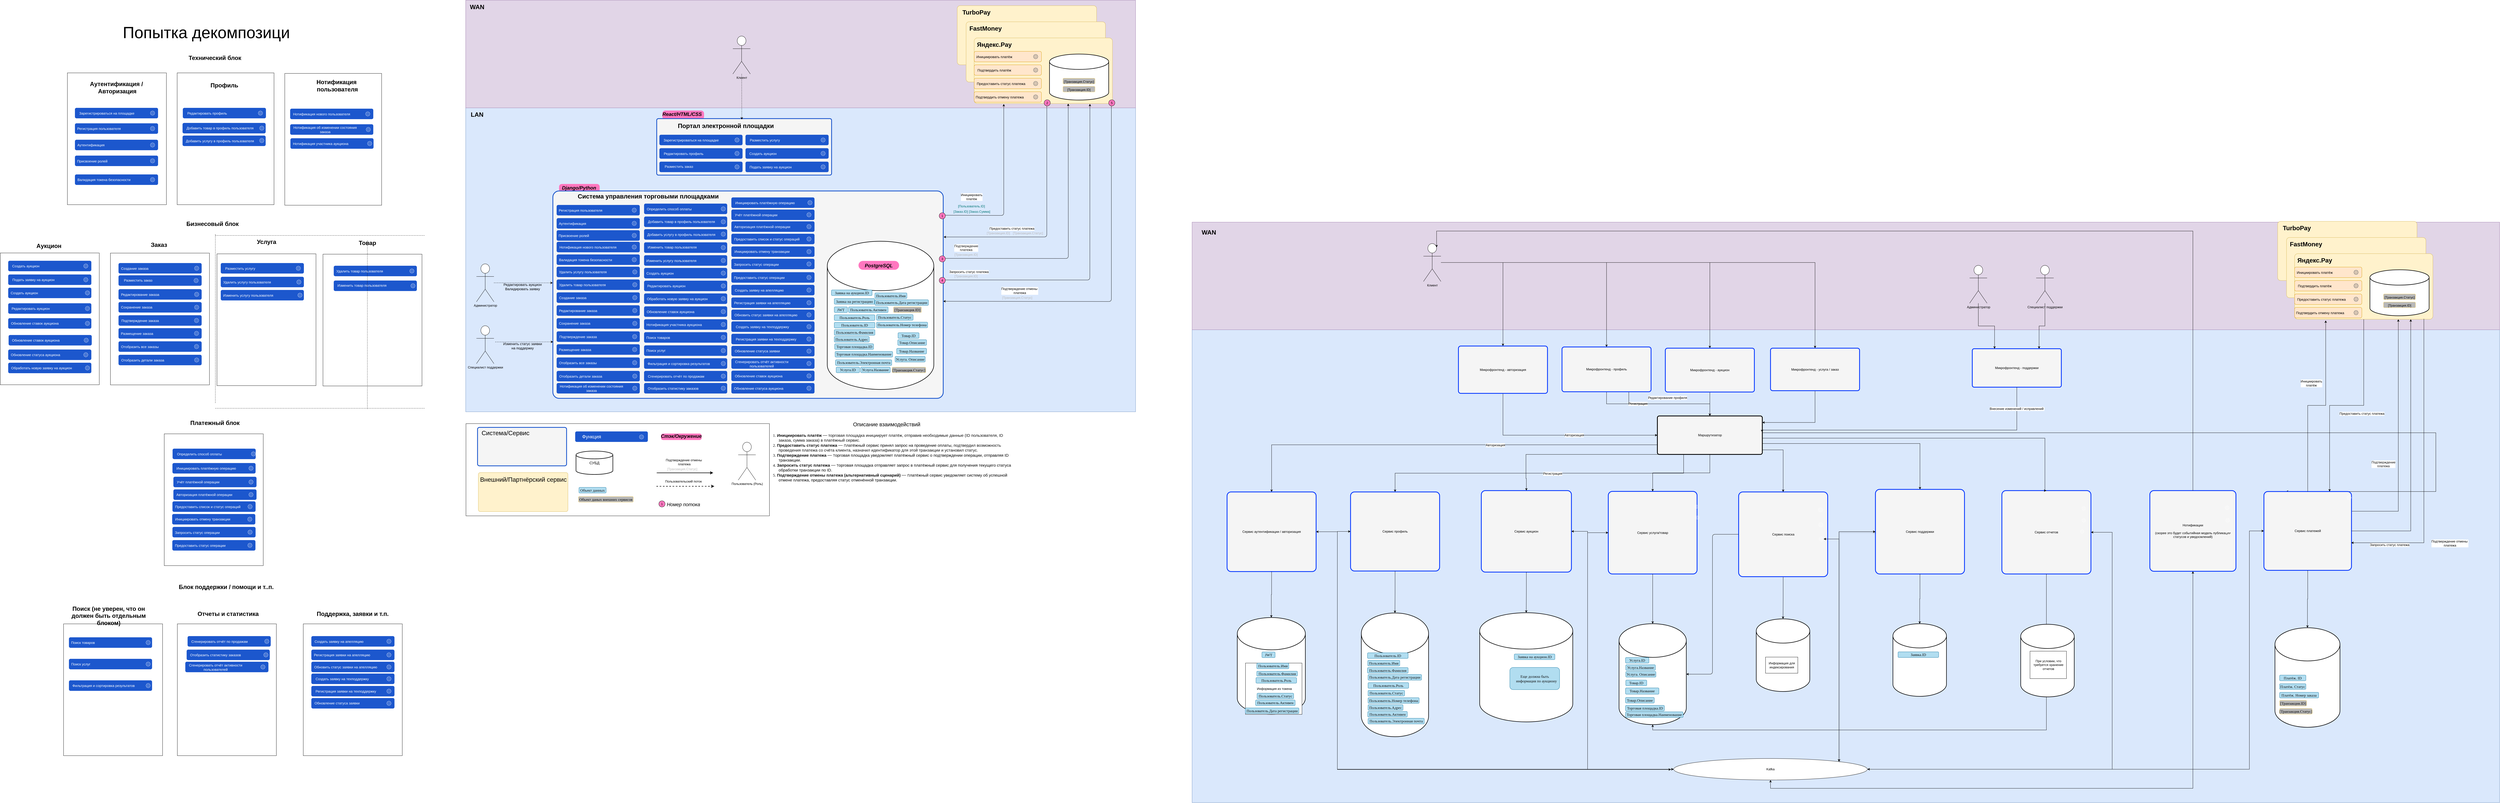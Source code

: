 <mxfile version="24.7.17">
  <diagram id="7A89Tlnft8Cub26z4-6X" name="Страница — 1">
    <mxGraphModel dx="-206" dy="1203" grid="1" gridSize="10" guides="1" tooltips="1" connect="1" arrows="1" fold="1" page="1" pageScale="1" pageWidth="827" pageHeight="1169" math="0" shadow="0">
      <root>
        <mxCell id="0" />
        <mxCell id="1" parent="0" />
        <mxCell id="zRCv7b8i09GFWkkF-5yv-10" value="&lt;p style=&quot;line-height: 100%; padding-left: 0px;&quot;&gt;&lt;br&gt;&lt;/p&gt;" style="rounded=0;whiteSpace=wrap;html=1;align=center;" parent="1" vertex="1">
          <mxGeometry x="3636.25" y="2328.5" width="368" height="490" as="geometry" />
        </mxCell>
        <mxCell id="zRCv7b8i09GFWkkF-5yv-8" value="&lt;p style=&quot;line-height: 100%; padding-left: 0px;&quot;&gt;&lt;br&gt;&lt;/p&gt;" style="rounded=0;whiteSpace=wrap;html=1;align=center;" parent="1" vertex="1">
          <mxGeometry x="3168.25" y="2328.5" width="368" height="490" as="geometry" />
        </mxCell>
        <mxCell id="zRCv7b8i09GFWkkF-5yv-6" value="&lt;p style=&quot;line-height: 100%; padding-left: 0px;&quot;&gt;&lt;br&gt;&lt;/p&gt;" style="rounded=0;whiteSpace=wrap;html=1;align=center;" parent="1" vertex="1">
          <mxGeometry x="2745.25" y="2328.5" width="368" height="490" as="geometry" />
        </mxCell>
        <mxCell id="zRCv7b8i09GFWkkF-5yv-2" value="&lt;p style=&quot;line-height: 100%; padding-left: 0px;&quot;&gt;&lt;br&gt;&lt;/p&gt;" style="rounded=0;whiteSpace=wrap;html=1;align=center;" parent="1" vertex="1">
          <mxGeometry x="3119.5" y="1622" width="368" height="490" as="geometry" />
        </mxCell>
        <mxCell id="DNHSg_p1W5PCfjMijOOm-18" value="&lt;p style=&quot;line-height: 100%; padding-left: 0px;&quot;&gt;&lt;br&gt;&lt;/p&gt;" style="rounded=0;whiteSpace=wrap;html=1;align=center;" parent="1" vertex="1">
          <mxGeometry x="3709.5" y="954" width="368" height="490" as="geometry" />
        </mxCell>
        <mxCell id="DNHSg_p1W5PCfjMijOOm-16" value="&lt;p style=&quot;line-height: 100%; padding-left: 0px;&quot;&gt;&lt;br&gt;&lt;/p&gt;" style="rounded=0;whiteSpace=wrap;html=1;align=center;" parent="1" vertex="1">
          <mxGeometry x="3315.5" y="952.75" width="368" height="490" as="geometry" />
        </mxCell>
        <mxCell id="DNHSg_p1W5PCfjMijOOm-14" value="&lt;p style=&quot;line-height: 100%; padding-left: 0px;&quot;&gt;&lt;br&gt;&lt;/p&gt;" style="rounded=0;whiteSpace=wrap;html=1;align=center;" parent="1" vertex="1">
          <mxGeometry x="2919.5" y="950" width="368" height="490" as="geometry" />
        </mxCell>
        <mxCell id="DNHSg_p1W5PCfjMijOOm-12" value="&lt;p style=&quot;line-height: 100%; padding-left: 0px;&quot;&gt;&lt;br&gt;&lt;/p&gt;" style="rounded=0;whiteSpace=wrap;html=1;align=center;" parent="1" vertex="1">
          <mxGeometry x="2510" y="949.5" width="368" height="490" as="geometry" />
        </mxCell>
        <mxCell id="DNHSg_p1W5PCfjMijOOm-10" value="&lt;p style=&quot;line-height: 100%; padding-left: 0px;&quot;&gt;&lt;br&gt;&lt;/p&gt;" style="rounded=0;whiteSpace=wrap;html=1;align=center;" parent="1" vertex="1">
          <mxGeometry x="3567.5" y="282" width="360" height="490" as="geometry" />
        </mxCell>
        <mxCell id="cRF4TL2_fHsGI4lSjDjd-375" value="" style="rounded=0;whiteSpace=wrap;html=1;fillColor=#dae8fc;strokeColor=#6c8ebf;movable=1;resizable=1;rotatable=1;deletable=1;editable=1;locked=0;connectable=1;" parent="1" vertex="1">
          <mxGeometry x="6940" y="1235" width="4860" height="1758" as="geometry" />
        </mxCell>
        <mxCell id="rgGgP8H2cKE5dqbm0Ycy-2" value="&lt;p style=&quot;line-height: 100%; padding-left: 0px;&quot;&gt;&lt;br&gt;&lt;/p&gt;" style="rounded=0;whiteSpace=wrap;html=1;align=center;" parent="1" vertex="1">
          <mxGeometry x="2759.5" y="280" width="368" height="490" as="geometry" />
        </mxCell>
        <mxCell id="rgGgP8H2cKE5dqbm0Ycy-4" value="" style="group" parent="1" vertex="1" connectable="0">
          <mxGeometry x="2787.5" y="410" width="309" height="39" as="geometry" />
        </mxCell>
        <mxCell id="rgGgP8H2cKE5dqbm0Ycy-5" value="" style="group" parent="rgGgP8H2cKE5dqbm0Ycy-4" vertex="1" connectable="0">
          <mxGeometry width="309" height="39" as="geometry" />
        </mxCell>
        <mxCell id="rgGgP8H2cKE5dqbm0Ycy-6" value="" style="rounded=1;whiteSpace=wrap;html=1;fillColor=#1C57CD;strokeColor=none;" parent="rgGgP8H2cKE5dqbm0Ycy-5" vertex="1">
          <mxGeometry width="309" height="39" as="geometry" />
        </mxCell>
        <mxCell id="rgGgP8H2cKE5dqbm0Ycy-7" value="" style="sketch=0;outlineConnect=0;fontColor=#FFFFFF;gradientColor=none;fillColor=#FFFFFF;strokeColor=none;dashed=0;verticalLabelPosition=bottom;verticalAlign=top;align=center;html=1;fontSize=12;fontStyle=0;aspect=fixed;pointerEvents=1;shape=mxgraph.aws4.gear;rounded=1;" parent="rgGgP8H2cKE5dqbm0Ycy-5" vertex="1">
          <mxGeometry x="280" y="11" width="17" height="17" as="geometry" />
        </mxCell>
        <mxCell id="rgGgP8H2cKE5dqbm0Ycy-8" value="Зарегистрироваться на площадке" style="text;html=1;align=center;verticalAlign=middle;whiteSpace=wrap;rounded=1;fontSize=13;fontColor=#FFFFFF;" parent="rgGgP8H2cKE5dqbm0Ycy-5" vertex="1">
          <mxGeometry x="9" y="4.5" width="218" height="30" as="geometry" />
        </mxCell>
        <mxCell id="rgGgP8H2cKE5dqbm0Ycy-9" value="" style="group" parent="1" vertex="1" connectable="0">
          <mxGeometry x="2787.5" y="467.5" width="309" height="39" as="geometry" />
        </mxCell>
        <mxCell id="rgGgP8H2cKE5dqbm0Ycy-10" value="" style="group" parent="rgGgP8H2cKE5dqbm0Ycy-9" vertex="1" connectable="0">
          <mxGeometry width="309" height="39" as="geometry" />
        </mxCell>
        <mxCell id="rgGgP8H2cKE5dqbm0Ycy-11" value="" style="rounded=1;whiteSpace=wrap;html=1;gradientColor=none;fillColor=#1C57CD;strokeColor=none;movable=1;resizable=1;rotatable=1;deletable=1;editable=1;locked=0;connectable=1;" parent="rgGgP8H2cKE5dqbm0Ycy-10" vertex="1">
          <mxGeometry width="309" height="39" as="geometry" />
        </mxCell>
        <mxCell id="rgGgP8H2cKE5dqbm0Ycy-12" value="" style="sketch=0;outlineConnect=0;dashed=0;verticalLabelPosition=bottom;verticalAlign=top;align=center;html=1;fontSize=12;fontStyle=0;aspect=fixed;pointerEvents=1;shape=mxgraph.aws4.gear;rounded=1;strokeColor=none;fillColor=default;" parent="rgGgP8H2cKE5dqbm0Ycy-10" vertex="1">
          <mxGeometry x="280" y="11" width="17" height="17" as="geometry" />
        </mxCell>
        <mxCell id="rgGgP8H2cKE5dqbm0Ycy-13" value="Регистрация пользователя" style="text;html=1;align=center;verticalAlign=middle;whiteSpace=wrap;rounded=1;fontSize=13;fontColor=#FFFFFF;strokeColor=none;movable=1;resizable=1;rotatable=1;deletable=1;editable=1;locked=0;connectable=1;" parent="rgGgP8H2cKE5dqbm0Ycy-10" vertex="1">
          <mxGeometry x="3" y="4.5" width="172" height="30" as="geometry" />
        </mxCell>
        <mxCell id="rgGgP8H2cKE5dqbm0Ycy-14" value="" style="group" parent="1" vertex="1" connectable="0">
          <mxGeometry x="2787.5" y="528.5" width="309" height="39" as="geometry" />
        </mxCell>
        <mxCell id="rgGgP8H2cKE5dqbm0Ycy-15" value="" style="rounded=1;whiteSpace=wrap;html=1;fillColor=#1C57CD;strokeColor=none;" parent="rgGgP8H2cKE5dqbm0Ycy-14" vertex="1">
          <mxGeometry width="309" height="39" as="geometry" />
        </mxCell>
        <mxCell id="rgGgP8H2cKE5dqbm0Ycy-16" value="" style="sketch=0;outlineConnect=0;fontColor=#232F3E;gradientColor=none;fillColor=default;strokeColor=none;dashed=0;verticalLabelPosition=bottom;verticalAlign=top;align=center;html=1;fontSize=12;fontStyle=0;aspect=fixed;pointerEvents=1;shape=mxgraph.aws4.gear;rounded=1;" parent="rgGgP8H2cKE5dqbm0Ycy-14" vertex="1">
          <mxGeometry x="280" y="11" width="17" height="17" as="geometry" />
        </mxCell>
        <mxCell id="rgGgP8H2cKE5dqbm0Ycy-17" value="Аутентификация" style="text;html=1;align=center;verticalAlign=middle;whiteSpace=wrap;rounded=1;fontSize=13;fontColor=#FFFFFF;strokeColor=none;" parent="rgGgP8H2cKE5dqbm0Ycy-14" vertex="1">
          <mxGeometry x="2" y="4.5" width="114" height="30" as="geometry" />
        </mxCell>
        <mxCell id="rgGgP8H2cKE5dqbm0Ycy-19" value="" style="group" parent="1" vertex="1" connectable="0">
          <mxGeometry x="2787.5" y="587.5" width="309" height="39" as="geometry" />
        </mxCell>
        <mxCell id="rgGgP8H2cKE5dqbm0Ycy-20" value="" style="rounded=1;whiteSpace=wrap;html=1;fillColor=#1C57CD;strokeColor=none;" parent="rgGgP8H2cKE5dqbm0Ycy-19" vertex="1">
          <mxGeometry width="309" height="39" as="geometry" />
        </mxCell>
        <mxCell id="rgGgP8H2cKE5dqbm0Ycy-21" value="" style="sketch=0;outlineConnect=0;fontColor=#232F3E;gradientColor=none;fillColor=default;strokeColor=none;dashed=0;verticalLabelPosition=bottom;verticalAlign=top;align=center;html=1;fontSize=12;fontStyle=0;aspect=fixed;pointerEvents=1;shape=mxgraph.aws4.gear;rounded=1;" parent="rgGgP8H2cKE5dqbm0Ycy-19" vertex="1">
          <mxGeometry x="280" y="11" width="17" height="17" as="geometry" />
        </mxCell>
        <mxCell id="rgGgP8H2cKE5dqbm0Ycy-22" value="Присвоение ролей" style="text;html=1;align=center;verticalAlign=middle;whiteSpace=wrap;rounded=1;fontSize=13;fontColor=#FFFFFF;strokeColor=none;" parent="rgGgP8H2cKE5dqbm0Ycy-19" vertex="1">
          <mxGeometry x="3" y="5" width="122" height="30" as="geometry" />
        </mxCell>
        <mxCell id="rgGgP8H2cKE5dqbm0Ycy-29" value="" style="group" parent="1" vertex="1" connectable="0">
          <mxGeometry x="3587.5" y="413" width="309" height="39" as="geometry" />
        </mxCell>
        <mxCell id="rgGgP8H2cKE5dqbm0Ycy-30" value="" style="rounded=1;whiteSpace=wrap;html=1;fillColor=#1C57CD;strokeColor=none;" parent="rgGgP8H2cKE5dqbm0Ycy-29" vertex="1">
          <mxGeometry width="309" height="39" as="geometry" />
        </mxCell>
        <mxCell id="rgGgP8H2cKE5dqbm0Ycy-31" value="" style="sketch=0;outlineConnect=0;fontColor=#232F3E;gradientColor=none;fillColor=default;strokeColor=none;dashed=0;verticalLabelPosition=bottom;verticalAlign=top;align=center;html=1;fontSize=12;fontStyle=0;aspect=fixed;pointerEvents=1;shape=mxgraph.aws4.gear;rounded=1;" parent="rgGgP8H2cKE5dqbm0Ycy-29" vertex="1">
          <mxGeometry x="280" y="11" width="17" height="17" as="geometry" />
        </mxCell>
        <mxCell id="rgGgP8H2cKE5dqbm0Ycy-32" value="Нотификация нового пользователя" style="text;html=1;align=center;verticalAlign=middle;whiteSpace=wrap;rounded=1;fontSize=13;fontColor=#FFFFFF;strokeColor=none;" parent="rgGgP8H2cKE5dqbm0Ycy-29" vertex="1">
          <mxGeometry x="3" y="4.5" width="227" height="30" as="geometry" />
        </mxCell>
        <mxCell id="rgGgP8H2cKE5dqbm0Ycy-33" value="" style="group" parent="1" vertex="1" connectable="0">
          <mxGeometry x="3587.5" y="471" width="309" height="39" as="geometry" />
        </mxCell>
        <mxCell id="rgGgP8H2cKE5dqbm0Ycy-34" value="" style="rounded=1;whiteSpace=wrap;html=1;fillColor=#1C57CD;strokeColor=none;" parent="rgGgP8H2cKE5dqbm0Ycy-33" vertex="1">
          <mxGeometry width="309" height="39" as="geometry" />
        </mxCell>
        <mxCell id="rgGgP8H2cKE5dqbm0Ycy-35" value="" style="sketch=0;outlineConnect=0;fontColor=#232F3E;gradientColor=none;fillColor=default;strokeColor=none;dashed=0;verticalLabelPosition=bottom;verticalAlign=top;align=center;html=1;fontSize=12;fontStyle=0;aspect=fixed;pointerEvents=1;shape=mxgraph.aws4.gear;rounded=1;" parent="rgGgP8H2cKE5dqbm0Ycy-33" vertex="1">
          <mxGeometry x="282" y="11" width="17" height="17" as="geometry" />
        </mxCell>
        <mxCell id="rgGgP8H2cKE5dqbm0Ycy-36" value="Нотификация об изменении состояния заказа" style="text;html=1;align=center;verticalAlign=middle;whiteSpace=wrap;rounded=1;fontSize=13;fontColor=#FFFFFF;strokeColor=none;" parent="rgGgP8H2cKE5dqbm0Ycy-33" vertex="1">
          <mxGeometry x="6" y="4.5" width="247" height="30" as="geometry" />
        </mxCell>
        <mxCell id="rgGgP8H2cKE5dqbm0Ycy-37" value="" style="group" parent="1" vertex="1" connectable="0">
          <mxGeometry x="3588.5" y="523" width="309" height="39" as="geometry" />
        </mxCell>
        <mxCell id="rgGgP8H2cKE5dqbm0Ycy-38" value="" style="rounded=1;whiteSpace=wrap;html=1;fillColor=#1C57CD;strokeColor=none;" parent="rgGgP8H2cKE5dqbm0Ycy-37" vertex="1">
          <mxGeometry width="309" height="39" as="geometry" />
        </mxCell>
        <mxCell id="rgGgP8H2cKE5dqbm0Ycy-39" value="" style="sketch=0;outlineConnect=0;fontColor=#232F3E;gradientColor=none;fillColor=#FFFFFF;strokeColor=none;dashed=0;verticalLabelPosition=bottom;verticalAlign=top;align=center;html=1;fontSize=12;fontStyle=0;aspect=fixed;pointerEvents=1;shape=mxgraph.aws4.gear;rounded=1;" parent="rgGgP8H2cKE5dqbm0Ycy-37" vertex="1">
          <mxGeometry x="286" y="11" width="17" height="17" as="geometry" />
        </mxCell>
        <mxCell id="rgGgP8H2cKE5dqbm0Ycy-40" value="Нотификация участника аукциона" style="text;html=1;align=center;verticalAlign=middle;whiteSpace=wrap;rounded=1;fontSize=13;fontColor=#FFFFFF;strokeColor=none;" parent="rgGgP8H2cKE5dqbm0Ycy-37" vertex="1">
          <mxGeometry x="3" y="4.5" width="218" height="30" as="geometry" />
        </mxCell>
        <mxCell id="rgGgP8H2cKE5dqbm0Ycy-41" value="" style="group" parent="1" vertex="1" connectable="0">
          <mxGeometry x="2787.5" y="657.5" width="309" height="39" as="geometry" />
        </mxCell>
        <mxCell id="rgGgP8H2cKE5dqbm0Ycy-42" value="" style="rounded=1;whiteSpace=wrap;html=1;fillColor=#1C57CD;strokeColor=none;" parent="rgGgP8H2cKE5dqbm0Ycy-41" vertex="1">
          <mxGeometry width="309" height="39" as="geometry" />
        </mxCell>
        <mxCell id="rgGgP8H2cKE5dqbm0Ycy-43" value="" style="sketch=0;outlineConnect=0;fontColor=#232F3E;gradientColor=none;fillColor=default;strokeColor=none;dashed=0;verticalLabelPosition=bottom;verticalAlign=top;align=center;html=1;fontSize=12;fontStyle=0;aspect=fixed;pointerEvents=1;shape=mxgraph.aws4.gear;rounded=1;" parent="rgGgP8H2cKE5dqbm0Ycy-41" vertex="1">
          <mxGeometry x="280" y="11" width="17" height="17" as="geometry" />
        </mxCell>
        <mxCell id="rgGgP8H2cKE5dqbm0Ycy-44" value="Валидация токена безопасности" style="text;html=1;align=center;verticalAlign=middle;whiteSpace=wrap;rounded=1;fontSize=13;fontColor=#FFFFFF;strokeColor=none;" parent="rgGgP8H2cKE5dqbm0Ycy-41" vertex="1">
          <mxGeometry x="3" y="4.5" width="209" height="30" as="geometry" />
        </mxCell>
        <mxCell id="rgGgP8H2cKE5dqbm0Ycy-48" value="" style="group" parent="1" vertex="1" connectable="0">
          <mxGeometry x="3329.5" y="1038" width="309" height="39" as="geometry" />
        </mxCell>
        <mxCell id="rgGgP8H2cKE5dqbm0Ycy-49" value="" style="rounded=1;whiteSpace=wrap;html=1;fillColor=#1C57CD;strokeColor=none;" parent="rgGgP8H2cKE5dqbm0Ycy-48" vertex="1">
          <mxGeometry width="309" height="39" as="geometry" />
        </mxCell>
        <mxCell id="rgGgP8H2cKE5dqbm0Ycy-50" value="" style="sketch=0;outlineConnect=0;fontColor=#232F3E;gradientColor=none;fillColor=default;strokeColor=none;dashed=0;verticalLabelPosition=bottom;verticalAlign=top;align=center;html=1;fontSize=12;fontStyle=0;aspect=fixed;pointerEvents=1;shape=mxgraph.aws4.gear;rounded=1;" parent="rgGgP8H2cKE5dqbm0Ycy-48" vertex="1">
          <mxGeometry x="282" y="11" width="17" height="17" as="geometry" />
        </mxCell>
        <mxCell id="rgGgP8H2cKE5dqbm0Ycy-51" value="Удалить услугу пользователя" style="text;html=1;align=center;verticalAlign=middle;whiteSpace=wrap;rounded=1;fontSize=13;fontColor=#FFFFFF;strokeColor=none;" parent="rgGgP8H2cKE5dqbm0Ycy-48" vertex="1">
          <mxGeometry x="3" y="4.5" width="189" height="30" as="geometry" />
        </mxCell>
        <mxCell id="rgGgP8H2cKE5dqbm0Ycy-52" value="" style="group" parent="1" vertex="1" connectable="0">
          <mxGeometry x="3749.5" y="997" width="309" height="39" as="geometry" />
        </mxCell>
        <mxCell id="rgGgP8H2cKE5dqbm0Ycy-53" value="" style="rounded=1;whiteSpace=wrap;html=1;fillColor=#1C57CD;strokeColor=none;" parent="rgGgP8H2cKE5dqbm0Ycy-52" vertex="1">
          <mxGeometry width="309" height="39" as="geometry" />
        </mxCell>
        <mxCell id="rgGgP8H2cKE5dqbm0Ycy-54" value="" style="sketch=0;outlineConnect=0;fontColor=#232F3E;gradientColor=none;fillColor=default;strokeColor=none;dashed=0;verticalLabelPosition=bottom;verticalAlign=top;align=center;html=1;fontSize=12;fontStyle=0;aspect=fixed;pointerEvents=1;shape=mxgraph.aws4.gear;rounded=1;" parent="rgGgP8H2cKE5dqbm0Ycy-52" vertex="1">
          <mxGeometry x="282" y="11" width="17" height="17" as="geometry" />
        </mxCell>
        <mxCell id="rgGgP8H2cKE5dqbm0Ycy-55" value="Удалить товар пользователя" style="text;html=1;align=center;verticalAlign=middle;whiteSpace=wrap;rounded=1;fontSize=13;fontColor=#FFFFFF;strokeColor=none;" parent="rgGgP8H2cKE5dqbm0Ycy-52" vertex="1">
          <mxGeometry x="2" y="4.5" width="188" height="30" as="geometry" />
        </mxCell>
        <mxCell id="rgGgP8H2cKE5dqbm0Ycy-56" value="" style="group" parent="1" vertex="1" connectable="0">
          <mxGeometry x="2949.5" y="987" width="309" height="39" as="geometry" />
        </mxCell>
        <mxCell id="rgGgP8H2cKE5dqbm0Ycy-57" value="" style="rounded=1;whiteSpace=wrap;html=1;fillColor=#1C57CD;strokeColor=none;" parent="rgGgP8H2cKE5dqbm0Ycy-56" vertex="1">
          <mxGeometry width="309" height="39" as="geometry" />
        </mxCell>
        <mxCell id="rgGgP8H2cKE5dqbm0Ycy-58" value="" style="sketch=0;outlineConnect=0;fontColor=#232F3E;gradientColor=none;fillColor=default;strokeColor=none;dashed=0;verticalLabelPosition=bottom;verticalAlign=top;align=center;html=1;fontSize=12;fontStyle=0;aspect=fixed;pointerEvents=1;shape=mxgraph.aws4.gear;rounded=1;" parent="rgGgP8H2cKE5dqbm0Ycy-56" vertex="1">
          <mxGeometry x="282" y="11" width="17" height="17" as="geometry" />
        </mxCell>
        <mxCell id="rgGgP8H2cKE5dqbm0Ycy-59" value="Создание заказа" style="text;html=1;align=center;verticalAlign=middle;whiteSpace=wrap;rounded=1;fontSize=13;fontColor=#FFFFFF;strokeColor=none;" parent="rgGgP8H2cKE5dqbm0Ycy-56" vertex="1">
          <mxGeometry x="5" y="4.5" width="110" height="30" as="geometry" />
        </mxCell>
        <mxCell id="rgGgP8H2cKE5dqbm0Ycy-60" value="" style="group" parent="1" vertex="1" connectable="0">
          <mxGeometry x="2949.5" y="1084" width="309" height="39" as="geometry" />
        </mxCell>
        <mxCell id="rgGgP8H2cKE5dqbm0Ycy-61" value="" style="rounded=1;whiteSpace=wrap;html=1;fillColor=#1C57CD;strokeColor=none;" parent="rgGgP8H2cKE5dqbm0Ycy-60" vertex="1">
          <mxGeometry width="309" height="39" as="geometry" />
        </mxCell>
        <mxCell id="rgGgP8H2cKE5dqbm0Ycy-62" value="" style="sketch=0;outlineConnect=0;fontColor=#232F3E;gradientColor=none;fillColor=default;strokeColor=none;dashed=0;verticalLabelPosition=bottom;verticalAlign=top;align=center;html=1;fontSize=12;fontStyle=0;aspect=fixed;pointerEvents=1;shape=mxgraph.aws4.gear;rounded=1;" parent="rgGgP8H2cKE5dqbm0Ycy-60" vertex="1">
          <mxGeometry x="282" y="11" width="17" height="17" as="geometry" />
        </mxCell>
        <mxCell id="rgGgP8H2cKE5dqbm0Ycy-63" value="Редактирование заказа" style="text;html=1;align=center;verticalAlign=middle;whiteSpace=wrap;rounded=1;fontSize=13;fontColor=#FFFFFF;strokeColor=none;" parent="rgGgP8H2cKE5dqbm0Ycy-60" vertex="1">
          <mxGeometry x="3" y="4.5" width="154" height="30" as="geometry" />
        </mxCell>
        <mxCell id="rgGgP8H2cKE5dqbm0Ycy-64" value="" style="group" parent="1" vertex="1" connectable="0">
          <mxGeometry x="2949.5" y="1132" width="309" height="39" as="geometry" />
        </mxCell>
        <mxCell id="rgGgP8H2cKE5dqbm0Ycy-65" value="" style="rounded=1;whiteSpace=wrap;html=1;fillColor=#1C57CD;strokeColor=none;" parent="rgGgP8H2cKE5dqbm0Ycy-64" vertex="1">
          <mxGeometry width="309" height="39" as="geometry" />
        </mxCell>
        <mxCell id="rgGgP8H2cKE5dqbm0Ycy-66" value="" style="sketch=0;outlineConnect=0;fontColor=#232F3E;gradientColor=none;fillColor=default;strokeColor=none;dashed=0;verticalLabelPosition=bottom;verticalAlign=top;align=center;html=1;fontSize=12;fontStyle=0;aspect=fixed;pointerEvents=1;shape=mxgraph.aws4.gear;rounded=1;" parent="rgGgP8H2cKE5dqbm0Ycy-64" vertex="1">
          <mxGeometry x="282" y="11" width="17" height="17" as="geometry" />
        </mxCell>
        <mxCell id="rgGgP8H2cKE5dqbm0Ycy-67" value="Сохранение заказа" style="text;html=1;align=center;verticalAlign=middle;whiteSpace=wrap;rounded=1;fontSize=13;fontColor=#FFFFFF;strokeColor=none;" parent="rgGgP8H2cKE5dqbm0Ycy-64" vertex="1">
          <mxGeometry x="4" y="4" width="126" height="30" as="geometry" />
        </mxCell>
        <mxCell id="rgGgP8H2cKE5dqbm0Ycy-68" value="" style="group" parent="1" vertex="1" connectable="0">
          <mxGeometry x="2949.5" y="1181" width="309" height="39" as="geometry" />
        </mxCell>
        <mxCell id="rgGgP8H2cKE5dqbm0Ycy-69" value="" style="rounded=1;whiteSpace=wrap;html=1;fillColor=#1C57CD;strokeColor=none;" parent="rgGgP8H2cKE5dqbm0Ycy-68" vertex="1">
          <mxGeometry width="309" height="39" as="geometry" />
        </mxCell>
        <mxCell id="rgGgP8H2cKE5dqbm0Ycy-70" value="" style="sketch=0;outlineConnect=0;fontColor=#232F3E;gradientColor=none;fillColor=default;strokeColor=none;dashed=0;verticalLabelPosition=bottom;verticalAlign=top;align=center;html=1;fontSize=12;fontStyle=0;aspect=fixed;pointerEvents=1;shape=mxgraph.aws4.gear;rounded=1;" parent="rgGgP8H2cKE5dqbm0Ycy-68" vertex="1">
          <mxGeometry x="281.5" y="11" width="17" height="17" as="geometry" />
        </mxCell>
        <mxCell id="rgGgP8H2cKE5dqbm0Ycy-71" value="Подтверждение заказа" style="text;html=1;align=center;verticalAlign=middle;whiteSpace=wrap;rounded=1;fontSize=13;fontColor=#FFFFFF;strokeColor=none;" parent="rgGgP8H2cKE5dqbm0Ycy-68" vertex="1">
          <mxGeometry x="4" y="4.5" width="152" height="30" as="geometry" />
        </mxCell>
        <mxCell id="rgGgP8H2cKE5dqbm0Ycy-72" value="" style="group" parent="1" vertex="1" connectable="0">
          <mxGeometry x="2949.5" y="1229" width="309" height="39" as="geometry" />
        </mxCell>
        <mxCell id="rgGgP8H2cKE5dqbm0Ycy-73" value="" style="rounded=1;whiteSpace=wrap;html=1;fillColor=#1C57CD;strokeColor=none;" parent="rgGgP8H2cKE5dqbm0Ycy-72" vertex="1">
          <mxGeometry width="309" height="39" as="geometry" />
        </mxCell>
        <mxCell id="rgGgP8H2cKE5dqbm0Ycy-74" value="" style="sketch=0;outlineConnect=0;fontColor=#232F3E;gradientColor=none;fillColor=default;strokeColor=none;dashed=0;verticalLabelPosition=bottom;verticalAlign=top;align=center;html=1;fontSize=12;fontStyle=0;aspect=fixed;pointerEvents=1;shape=mxgraph.aws4.gear;rounded=1;" parent="rgGgP8H2cKE5dqbm0Ycy-72" vertex="1">
          <mxGeometry x="281.5" y="11" width="17" height="17" as="geometry" />
        </mxCell>
        <mxCell id="rgGgP8H2cKE5dqbm0Ycy-75" value="Размещение заказа" style="text;html=1;align=center;verticalAlign=middle;whiteSpace=wrap;rounded=1;fontSize=13;fontColor=#FFFFFF;strokeColor=none;" parent="rgGgP8H2cKE5dqbm0Ycy-72" vertex="1">
          <mxGeometry x="3" y="4.5" width="130.5" height="30" as="geometry" />
        </mxCell>
        <mxCell id="rgGgP8H2cKE5dqbm0Ycy-76" value="" style="group" parent="1" vertex="1" connectable="0">
          <mxGeometry x="2949.5" y="1278" width="309" height="39" as="geometry" />
        </mxCell>
        <mxCell id="rgGgP8H2cKE5dqbm0Ycy-77" value="" style="rounded=1;whiteSpace=wrap;html=1;fillColor=#1C57CD;strokeColor=none;" parent="rgGgP8H2cKE5dqbm0Ycy-76" vertex="1">
          <mxGeometry width="309" height="39" as="geometry" />
        </mxCell>
        <mxCell id="rgGgP8H2cKE5dqbm0Ycy-78" value="" style="sketch=0;outlineConnect=0;fontColor=#232F3E;gradientColor=none;fillColor=default;strokeColor=none;dashed=0;verticalLabelPosition=bottom;verticalAlign=top;align=center;html=1;fontSize=12;fontStyle=0;aspect=fixed;pointerEvents=1;shape=mxgraph.aws4.gear;rounded=1;" parent="rgGgP8H2cKE5dqbm0Ycy-76" vertex="1">
          <mxGeometry x="281.5" y="11" width="17" height="17" as="geometry" />
        </mxCell>
        <mxCell id="rgGgP8H2cKE5dqbm0Ycy-79" value="Отобразить все заказы" style="text;html=1;align=center;verticalAlign=middle;whiteSpace=wrap;rounded=1;fontSize=13;fontColor=#FFFFFF;strokeColor=none;" parent="rgGgP8H2cKE5dqbm0Ycy-76" vertex="1">
          <mxGeometry x="3" y="4.5" width="152" height="30" as="geometry" />
        </mxCell>
        <mxCell id="rgGgP8H2cKE5dqbm0Ycy-80" value="" style="group" parent="1" vertex="1" connectable="0">
          <mxGeometry x="2949.5" y="1328" width="309" height="39" as="geometry" />
        </mxCell>
        <mxCell id="rgGgP8H2cKE5dqbm0Ycy-81" value="" style="rounded=1;whiteSpace=wrap;html=1;fillColor=#1C57CD;strokeColor=none;" parent="rgGgP8H2cKE5dqbm0Ycy-80" vertex="1">
          <mxGeometry width="309" height="39" as="geometry" />
        </mxCell>
        <mxCell id="rgGgP8H2cKE5dqbm0Ycy-82" value="" style="sketch=0;outlineConnect=0;fontColor=#232F3E;gradientColor=none;fillColor=default;strokeColor=none;dashed=0;verticalLabelPosition=bottom;verticalAlign=top;align=center;html=1;fontSize=12;fontStyle=0;aspect=fixed;pointerEvents=1;shape=mxgraph.aws4.gear;rounded=1;" parent="rgGgP8H2cKE5dqbm0Ycy-80" vertex="1">
          <mxGeometry x="282" y="11" width="17" height="17" as="geometry" />
        </mxCell>
        <mxCell id="rgGgP8H2cKE5dqbm0Ycy-83" value="Отобразить детали заказа" style="text;html=1;align=center;verticalAlign=middle;whiteSpace=wrap;rounded=1;fontSize=13;fontColor=#FFFFFF;strokeColor=none;" parent="rgGgP8H2cKE5dqbm0Ycy-80" vertex="1">
          <mxGeometry x="5" y="5" width="169" height="30" as="geometry" />
        </mxCell>
        <mxCell id="rgGgP8H2cKE5dqbm0Ycy-92" value="" style="group" parent="1" vertex="1" connectable="0">
          <mxGeometry x="2949.5" y="1032.5" width="309" height="39" as="geometry" />
        </mxCell>
        <mxCell id="rgGgP8H2cKE5dqbm0Ycy-93" value="" style="group" parent="rgGgP8H2cKE5dqbm0Ycy-92" vertex="1" connectable="0">
          <mxGeometry width="309" height="39" as="geometry" />
        </mxCell>
        <mxCell id="rgGgP8H2cKE5dqbm0Ycy-94" value="" style="rounded=1;whiteSpace=wrap;html=1;fillColor=#1C57CD;strokeColor=none;" parent="rgGgP8H2cKE5dqbm0Ycy-93" vertex="1">
          <mxGeometry width="309" height="39" as="geometry" />
        </mxCell>
        <mxCell id="rgGgP8H2cKE5dqbm0Ycy-95" value="" style="sketch=0;outlineConnect=0;fontColor=#FFFFFF;gradientColor=none;fillColor=#FFFFFF;strokeColor=none;dashed=0;verticalLabelPosition=bottom;verticalAlign=top;align=center;html=1;fontSize=12;fontStyle=0;aspect=fixed;pointerEvents=1;shape=mxgraph.aws4.gear;rounded=1;" parent="rgGgP8H2cKE5dqbm0Ycy-93" vertex="1">
          <mxGeometry x="280" y="11" width="17" height="17" as="geometry" />
        </mxCell>
        <mxCell id="rgGgP8H2cKE5dqbm0Ycy-96" value="Разместить заказ" style="text;html=1;align=center;verticalAlign=middle;whiteSpace=wrap;rounded=1;fontSize=13;fontColor=#FFFFFF;" parent="rgGgP8H2cKE5dqbm0Ycy-93" vertex="1">
          <mxGeometry x="14" y="3" width="117" height="30" as="geometry" />
        </mxCell>
        <mxCell id="rgGgP8H2cKE5dqbm0Ycy-97" value="" style="group" parent="1" vertex="1" connectable="0">
          <mxGeometry x="3329.5" y="987" width="309" height="39" as="geometry" />
        </mxCell>
        <mxCell id="rgGgP8H2cKE5dqbm0Ycy-98" value="" style="group" parent="rgGgP8H2cKE5dqbm0Ycy-97" vertex="1" connectable="0">
          <mxGeometry width="309" height="39" as="geometry" />
        </mxCell>
        <mxCell id="rgGgP8H2cKE5dqbm0Ycy-99" value="" style="rounded=1;whiteSpace=wrap;html=1;fillColor=#1C57CD;strokeColor=none;" parent="rgGgP8H2cKE5dqbm0Ycy-98" vertex="1">
          <mxGeometry width="309" height="39" as="geometry" />
        </mxCell>
        <mxCell id="rgGgP8H2cKE5dqbm0Ycy-100" value="" style="sketch=0;outlineConnect=0;fontColor=#FFFFFF;gradientColor=none;fillColor=#FFFFFF;strokeColor=none;dashed=0;verticalLabelPosition=bottom;verticalAlign=top;align=center;html=1;fontSize=12;fontStyle=0;aspect=fixed;pointerEvents=1;shape=mxgraph.aws4.gear;rounded=1;" parent="rgGgP8H2cKE5dqbm0Ycy-98" vertex="1">
          <mxGeometry x="280" y="11" width="17" height="17" as="geometry" />
        </mxCell>
        <mxCell id="rgGgP8H2cKE5dqbm0Ycy-101" value="Разместить услугу" style="text;html=1;align=center;verticalAlign=middle;whiteSpace=wrap;rounded=1;fontSize=13;fontColor=#FFFFFF;" parent="rgGgP8H2cKE5dqbm0Ycy-98" vertex="1">
          <mxGeometry x="6" y="4.5" width="132" height="30" as="geometry" />
        </mxCell>
        <mxCell id="rgGgP8H2cKE5dqbm0Ycy-103" value="" style="group" parent="1" vertex="1" connectable="0">
          <mxGeometry x="2539.5" y="978.45" width="309" height="39" as="geometry" />
        </mxCell>
        <mxCell id="rgGgP8H2cKE5dqbm0Ycy-104" value="" style="rounded=1;whiteSpace=wrap;html=1;fillColor=#1C57CD;strokeColor=none;" parent="rgGgP8H2cKE5dqbm0Ycy-103" vertex="1">
          <mxGeometry width="309" height="39" as="geometry" />
        </mxCell>
        <mxCell id="rgGgP8H2cKE5dqbm0Ycy-105" value="" style="sketch=0;outlineConnect=0;fontColor=#FFFFFF;gradientColor=none;fillColor=#FFFFFF;strokeColor=none;dashed=0;verticalLabelPosition=bottom;verticalAlign=top;align=center;html=1;fontSize=12;fontStyle=0;aspect=fixed;pointerEvents=1;shape=mxgraph.aws4.gear;rounded=1;" parent="rgGgP8H2cKE5dqbm0Ycy-103" vertex="1">
          <mxGeometry x="280" y="11" width="17" height="17" as="geometry" />
        </mxCell>
        <mxCell id="rgGgP8H2cKE5dqbm0Ycy-106" value="Создать аукцион" style="text;html=1;align=center;verticalAlign=middle;whiteSpace=wrap;rounded=1;fontSize=13;fontColor=#FFFFFF;" parent="rgGgP8H2cKE5dqbm0Ycy-103" vertex="1">
          <mxGeometry x="10" y="4.5" width="110" height="30" as="geometry" />
        </mxCell>
        <mxCell id="rgGgP8H2cKE5dqbm0Ycy-107" value="" style="group" parent="1" vertex="1" connectable="0">
          <mxGeometry x="2539.5" y="1029.45" width="309" height="39" as="geometry" />
        </mxCell>
        <mxCell id="rgGgP8H2cKE5dqbm0Ycy-108" value="" style="group" parent="rgGgP8H2cKE5dqbm0Ycy-107" vertex="1" connectable="0">
          <mxGeometry width="309" height="39" as="geometry" />
        </mxCell>
        <mxCell id="rgGgP8H2cKE5dqbm0Ycy-109" value="" style="rounded=1;whiteSpace=wrap;html=1;fillColor=#1C57CD;strokeColor=none;" parent="rgGgP8H2cKE5dqbm0Ycy-108" vertex="1">
          <mxGeometry width="309" height="39" as="geometry" />
        </mxCell>
        <mxCell id="rgGgP8H2cKE5dqbm0Ycy-110" value="" style="sketch=0;outlineConnect=0;fontColor=#FFFFFF;gradientColor=none;fillColor=#FFFFFF;strokeColor=none;dashed=0;verticalLabelPosition=bottom;verticalAlign=top;align=center;html=1;fontSize=12;fontStyle=0;aspect=fixed;pointerEvents=1;shape=mxgraph.aws4.gear;rounded=1;" parent="rgGgP8H2cKE5dqbm0Ycy-108" vertex="1">
          <mxGeometry x="280" y="11" width="17" height="17" as="geometry" />
        </mxCell>
        <mxCell id="rgGgP8H2cKE5dqbm0Ycy-111" value="Подать заявку на аукцион" style="text;html=1;align=center;verticalAlign=middle;whiteSpace=wrap;rounded=1;fontSize=13;fontColor=#FFFFFF;" parent="rgGgP8H2cKE5dqbm0Ycy-108" vertex="1">
          <mxGeometry x="10" y="4.5" width="167" height="30" as="geometry" />
        </mxCell>
        <mxCell id="rgGgP8H2cKE5dqbm0Ycy-116" value="" style="group" parent="1" vertex="1" connectable="0">
          <mxGeometry x="3749.5" y="1052" width="309" height="39" as="geometry" />
        </mxCell>
        <mxCell id="rgGgP8H2cKE5dqbm0Ycy-117" value="" style="rounded=1;whiteSpace=wrap;html=1;fillColor=#1C57CD;strokeColor=none;" parent="rgGgP8H2cKE5dqbm0Ycy-116" vertex="1">
          <mxGeometry width="309" height="39" as="geometry" />
        </mxCell>
        <mxCell id="rgGgP8H2cKE5dqbm0Ycy-118" value="" style="sketch=0;outlineConnect=0;fontColor=#232F3E;gradientColor=none;fillColor=#FFFFFF;strokeColor=none;dashed=0;verticalLabelPosition=bottom;verticalAlign=top;align=center;html=1;fontSize=12;fontStyle=0;aspect=fixed;pointerEvents=1;shape=mxgraph.aws4.gear;rounded=1;" parent="rgGgP8H2cKE5dqbm0Ycy-116" vertex="1">
          <mxGeometry x="286" y="11" width="17" height="17" as="geometry" />
        </mxCell>
        <mxCell id="rgGgP8H2cKE5dqbm0Ycy-119" value="Изменить товар пользователя" style="text;html=1;align=center;verticalAlign=middle;whiteSpace=wrap;rounded=1;fontSize=13;fontColor=#FFFFFF;strokeColor=none;" parent="rgGgP8H2cKE5dqbm0Ycy-116" vertex="1">
          <mxGeometry x="7" y="3" width="195" height="30" as="geometry" />
        </mxCell>
        <mxCell id="rgGgP8H2cKE5dqbm0Ycy-120" value="" style="group" parent="1" vertex="1" connectable="0">
          <mxGeometry x="3329.5" y="1087" width="309" height="39" as="geometry" />
        </mxCell>
        <mxCell id="rgGgP8H2cKE5dqbm0Ycy-121" value="" style="rounded=1;whiteSpace=wrap;html=1;fillColor=#1C57CD;strokeColor=none;" parent="rgGgP8H2cKE5dqbm0Ycy-120" vertex="1">
          <mxGeometry width="309" height="39" as="geometry" />
        </mxCell>
        <mxCell id="rgGgP8H2cKE5dqbm0Ycy-122" value="" style="sketch=0;outlineConnect=0;fontColor=#232F3E;gradientColor=none;fillColor=#FFFFFF;strokeColor=none;dashed=0;verticalLabelPosition=bottom;verticalAlign=top;align=center;html=1;fontSize=12;fontStyle=0;aspect=fixed;pointerEvents=1;shape=mxgraph.aws4.gear;rounded=1;" parent="rgGgP8H2cKE5dqbm0Ycy-120" vertex="1">
          <mxGeometry x="286" y="11" width="17" height="17" as="geometry" />
        </mxCell>
        <mxCell id="rgGgP8H2cKE5dqbm0Ycy-123" value="Изменить услугу пользователя" style="text;html=1;align=center;verticalAlign=middle;whiteSpace=wrap;rounded=1;fontSize=13;fontColor=#FFFFFF;strokeColor=none;" parent="rgGgP8H2cKE5dqbm0Ycy-120" vertex="1">
          <mxGeometry x="4" y="4.5" width="195" height="30" as="geometry" />
        </mxCell>
        <mxCell id="rgGgP8H2cKE5dqbm0Ycy-124" value="" style="group" parent="1" vertex="1" connectable="0">
          <mxGeometry x="2539.5" y="1078.45" width="309" height="39" as="geometry" />
        </mxCell>
        <mxCell id="rgGgP8H2cKE5dqbm0Ycy-125" value="" style="rounded=1;whiteSpace=wrap;html=1;fillColor=#1C57CD;strokeColor=none;" parent="rgGgP8H2cKE5dqbm0Ycy-124" vertex="1">
          <mxGeometry width="309" height="39" as="geometry" />
        </mxCell>
        <mxCell id="rgGgP8H2cKE5dqbm0Ycy-126" value="" style="sketch=0;outlineConnect=0;fontColor=#232F3E;gradientColor=none;fillColor=#FFFFFF;strokeColor=none;dashed=0;verticalLabelPosition=bottom;verticalAlign=top;align=center;html=1;fontSize=12;fontStyle=0;aspect=fixed;pointerEvents=1;shape=mxgraph.aws4.gear;rounded=1;" parent="rgGgP8H2cKE5dqbm0Ycy-124" vertex="1">
          <mxGeometry x="286" y="11" width="17" height="17" as="geometry" />
        </mxCell>
        <mxCell id="rgGgP8H2cKE5dqbm0Ycy-127" value="Создать аукцион" style="text;html=1;align=center;verticalAlign=middle;whiteSpace=wrap;rounded=1;fontSize=13;fontColor=#FFFFFF;strokeColor=none;" parent="rgGgP8H2cKE5dqbm0Ycy-124" vertex="1">
          <mxGeometry x="3" y="4.5" width="113" height="30" as="geometry" />
        </mxCell>
        <mxCell id="rgGgP8H2cKE5dqbm0Ycy-128" value="" style="group" parent="1" vertex="1" connectable="0">
          <mxGeometry x="2539.5" y="1136.45" width="309" height="39" as="geometry" />
        </mxCell>
        <mxCell id="rgGgP8H2cKE5dqbm0Ycy-129" value="" style="rounded=1;whiteSpace=wrap;html=1;fillColor=#1C57CD;strokeColor=none;" parent="rgGgP8H2cKE5dqbm0Ycy-128" vertex="1">
          <mxGeometry width="309" height="39" as="geometry" />
        </mxCell>
        <mxCell id="rgGgP8H2cKE5dqbm0Ycy-130" value="" style="sketch=0;outlineConnect=0;fontColor=#232F3E;gradientColor=none;fillColor=#FFFFFF;strokeColor=none;dashed=0;verticalLabelPosition=bottom;verticalAlign=top;align=center;html=1;fontSize=12;fontStyle=0;aspect=fixed;pointerEvents=1;shape=mxgraph.aws4.gear;rounded=1;" parent="rgGgP8H2cKE5dqbm0Ycy-128" vertex="1">
          <mxGeometry x="286" y="11" width="17" height="17" as="geometry" />
        </mxCell>
        <mxCell id="rgGgP8H2cKE5dqbm0Ycy-131" value="Редактировать аукцион" style="text;html=1;align=center;verticalAlign=middle;whiteSpace=wrap;rounded=1;fontSize=13;fontColor=#FFFFFF;strokeColor=none;" parent="rgGgP8H2cKE5dqbm0Ycy-128" vertex="1">
          <mxGeometry x="3" y="4.5" width="160" height="30" as="geometry" />
        </mxCell>
        <mxCell id="rgGgP8H2cKE5dqbm0Ycy-133" value="" style="group" parent="1" vertex="1" connectable="0">
          <mxGeometry x="2539.5" y="1357.55" width="309" height="39" as="geometry" />
        </mxCell>
        <mxCell id="rgGgP8H2cKE5dqbm0Ycy-134" value="" style="rounded=1;whiteSpace=wrap;html=1;fillColor=#1C57CD;strokeColor=none;" parent="rgGgP8H2cKE5dqbm0Ycy-133" vertex="1">
          <mxGeometry width="309" height="39" as="geometry" />
        </mxCell>
        <mxCell id="rgGgP8H2cKE5dqbm0Ycy-135" value="" style="sketch=0;outlineConnect=0;fontColor=#232F3E;gradientColor=none;fillColor=#FFFFFF;strokeColor=none;dashed=0;verticalLabelPosition=bottom;verticalAlign=top;align=center;html=1;fontSize=12;fontStyle=0;aspect=fixed;pointerEvents=1;shape=mxgraph.aws4.gear;rounded=1;" parent="rgGgP8H2cKE5dqbm0Ycy-133" vertex="1">
          <mxGeometry x="286" y="11" width="17" height="17" as="geometry" />
        </mxCell>
        <mxCell id="rgGgP8H2cKE5dqbm0Ycy-136" value="Обработать новую заявку на аукцион" style="text;html=1;align=center;verticalAlign=middle;whiteSpace=wrap;rounded=1;fontSize=13;fontColor=#FFFFFF;strokeColor=none;" parent="rgGgP8H2cKE5dqbm0Ycy-133" vertex="1">
          <mxGeometry x="3" y="4.5" width="241" height="30" as="geometry" />
        </mxCell>
        <mxCell id="rgGgP8H2cKE5dqbm0Ycy-137" value="" style="group" parent="1" vertex="1" connectable="0">
          <mxGeometry x="2539.5" y="1191.95" width="309" height="39" as="geometry" />
        </mxCell>
        <mxCell id="rgGgP8H2cKE5dqbm0Ycy-138" value="" style="rounded=1;whiteSpace=wrap;html=1;fillColor=#1C57CD;strokeColor=none;" parent="rgGgP8H2cKE5dqbm0Ycy-137" vertex="1">
          <mxGeometry width="309" height="39" as="geometry" />
        </mxCell>
        <mxCell id="rgGgP8H2cKE5dqbm0Ycy-139" value="" style="sketch=0;outlineConnect=0;fontColor=#232F3E;gradientColor=none;fillColor=#FFFFFF;strokeColor=none;dashed=0;verticalLabelPosition=bottom;verticalAlign=top;align=center;html=1;fontSize=12;fontStyle=0;aspect=fixed;pointerEvents=1;shape=mxgraph.aws4.gear;rounded=1;" parent="rgGgP8H2cKE5dqbm0Ycy-137" vertex="1">
          <mxGeometry x="286" y="11" width="17" height="17" as="geometry" />
        </mxCell>
        <mxCell id="rgGgP8H2cKE5dqbm0Ycy-140" value="Обновление ставок аукциона" style="text;html=1;align=center;verticalAlign=middle;whiteSpace=wrap;rounded=1;fontSize=13;fontColor=#FFFFFF;strokeColor=none;" parent="rgGgP8H2cKE5dqbm0Ycy-137" vertex="1">
          <mxGeometry x="4" y="4.5" width="189" height="30" as="geometry" />
        </mxCell>
        <mxCell id="rgGgP8H2cKE5dqbm0Ycy-146" value="" style="group" parent="1" vertex="1" connectable="0">
          <mxGeometry x="2765.25" y="2458.5" width="309" height="39" as="geometry" />
        </mxCell>
        <mxCell id="rgGgP8H2cKE5dqbm0Ycy-147" value="" style="rounded=1;whiteSpace=wrap;html=1;fillColor=#1C57CD;strokeColor=none;" parent="rgGgP8H2cKE5dqbm0Ycy-146" vertex="1">
          <mxGeometry width="309" height="39" as="geometry" />
        </mxCell>
        <mxCell id="rgGgP8H2cKE5dqbm0Ycy-148" value="" style="sketch=0;outlineConnect=0;fontColor=#232F3E;gradientColor=none;fillColor=#FFFFFF;strokeColor=none;dashed=0;verticalLabelPosition=bottom;verticalAlign=top;align=center;html=1;fontSize=12;fontStyle=0;aspect=fixed;pointerEvents=1;shape=mxgraph.aws4.gear;rounded=1;" parent="rgGgP8H2cKE5dqbm0Ycy-146" vertex="1">
          <mxGeometry x="286" y="11" width="17" height="17" as="geometry" />
        </mxCell>
        <mxCell id="rgGgP8H2cKE5dqbm0Ycy-149" value="Поиск услуг" style="text;html=1;align=center;verticalAlign=middle;whiteSpace=wrap;rounded=1;fontSize=13;fontColor=#FFFFFF;strokeColor=none;" parent="rgGgP8H2cKE5dqbm0Ycy-146" vertex="1">
          <mxGeometry x="4" y="4" width="81" height="30" as="geometry" />
        </mxCell>
        <mxCell id="rgGgP8H2cKE5dqbm0Ycy-151" value="" style="group" parent="1" vertex="1" connectable="0">
          <mxGeometry x="2765.25" y="2378.5" width="309" height="39" as="geometry" />
        </mxCell>
        <mxCell id="rgGgP8H2cKE5dqbm0Ycy-152" value="" style="rounded=1;whiteSpace=wrap;html=1;fillColor=#1C57CD;strokeColor=none;" parent="rgGgP8H2cKE5dqbm0Ycy-151" vertex="1">
          <mxGeometry width="309" height="39" as="geometry" />
        </mxCell>
        <mxCell id="rgGgP8H2cKE5dqbm0Ycy-153" value="" style="sketch=0;outlineConnect=0;fontColor=#232F3E;gradientColor=none;fillColor=#FFFFFF;strokeColor=none;dashed=0;verticalLabelPosition=bottom;verticalAlign=top;align=center;html=1;fontSize=12;fontStyle=0;aspect=fixed;pointerEvents=1;shape=mxgraph.aws4.gear;rounded=1;" parent="rgGgP8H2cKE5dqbm0Ycy-151" vertex="1">
          <mxGeometry x="286" y="11" width="17" height="17" as="geometry" />
        </mxCell>
        <mxCell id="rgGgP8H2cKE5dqbm0Ycy-154" value="Поиск товаров" style="text;html=1;align=center;verticalAlign=middle;whiteSpace=wrap;rounded=1;fontSize=13;fontColor=#FFFFFF;strokeColor=none;" parent="rgGgP8H2cKE5dqbm0Ycy-151" vertex="1">
          <mxGeometry x="3" y="4.5" width="99" height="30" as="geometry" />
        </mxCell>
        <mxCell id="rgGgP8H2cKE5dqbm0Ycy-155" value="" style="group" parent="1" vertex="1" connectable="0">
          <mxGeometry x="2765.25" y="2538.5" width="309" height="39" as="geometry" />
        </mxCell>
        <mxCell id="rgGgP8H2cKE5dqbm0Ycy-156" value="" style="rounded=1;whiteSpace=wrap;html=1;fillColor=#1C57CD;strokeColor=none;" parent="rgGgP8H2cKE5dqbm0Ycy-155" vertex="1">
          <mxGeometry width="309" height="39" as="geometry" />
        </mxCell>
        <mxCell id="rgGgP8H2cKE5dqbm0Ycy-157" value="" style="sketch=0;outlineConnect=0;fontColor=#232F3E;gradientColor=none;fillColor=#FFFFFF;strokeColor=none;dashed=0;verticalLabelPosition=bottom;verticalAlign=top;align=center;html=1;fontSize=12;fontStyle=0;aspect=fixed;pointerEvents=1;shape=mxgraph.aws4.gear;rounded=1;" parent="rgGgP8H2cKE5dqbm0Ycy-155" vertex="1">
          <mxGeometry x="286" y="11" width="17" height="17" as="geometry" />
        </mxCell>
        <mxCell id="rgGgP8H2cKE5dqbm0Ycy-158" value="Фильтрация и сортировка результатов" style="text;html=1;align=center;verticalAlign=middle;whiteSpace=wrap;rounded=1;fontSize=13;fontColor=#FFFFFF;strokeColor=none;" parent="rgGgP8H2cKE5dqbm0Ycy-155" vertex="1">
          <mxGeometry x="5" y="4.5" width="248" height="30" as="geometry" />
        </mxCell>
        <mxCell id="rgGgP8H2cKE5dqbm0Ycy-160" value="" style="group" parent="1" vertex="1" connectable="0">
          <mxGeometry x="3206.25" y="2374" width="309" height="39" as="geometry" />
        </mxCell>
        <mxCell id="rgGgP8H2cKE5dqbm0Ycy-161" value="" style="rounded=1;whiteSpace=wrap;html=1;fillColor=#1C57CD;strokeColor=none;" parent="rgGgP8H2cKE5dqbm0Ycy-160" vertex="1">
          <mxGeometry width="309" height="39" as="geometry" />
        </mxCell>
        <mxCell id="rgGgP8H2cKE5dqbm0Ycy-162" value="" style="sketch=0;outlineConnect=0;fontColor=#232F3E;gradientColor=none;fillColor=#FFFFFF;strokeColor=none;dashed=0;verticalLabelPosition=bottom;verticalAlign=top;align=center;html=1;fontSize=12;fontStyle=0;aspect=fixed;pointerEvents=1;shape=mxgraph.aws4.gear;rounded=1;" parent="rgGgP8H2cKE5dqbm0Ycy-160" vertex="1">
          <mxGeometry x="286" y="11" width="17" height="17" as="geometry" />
        </mxCell>
        <mxCell id="rgGgP8H2cKE5dqbm0Ycy-163" value="Сгенерировать отчёт по продажам" style="text;html=1;align=center;verticalAlign=middle;whiteSpace=wrap;rounded=1;fontSize=13;fontColor=#FFFFFF;strokeColor=none;" parent="rgGgP8H2cKE5dqbm0Ycy-160" vertex="1">
          <mxGeometry x="6" y="4.5" width="226" height="30" as="geometry" />
        </mxCell>
        <mxCell id="rgGgP8H2cKE5dqbm0Ycy-164" value="" style="group" parent="1" vertex="1" connectable="0">
          <mxGeometry x="3202.75" y="2424.25" width="309" height="39" as="geometry" />
        </mxCell>
        <mxCell id="rgGgP8H2cKE5dqbm0Ycy-165" value="" style="rounded=1;whiteSpace=wrap;html=1;fillColor=#1C57CD;strokeColor=none;" parent="rgGgP8H2cKE5dqbm0Ycy-164" vertex="1">
          <mxGeometry width="309" height="39" as="geometry" />
        </mxCell>
        <mxCell id="rgGgP8H2cKE5dqbm0Ycy-166" value="" style="sketch=0;outlineConnect=0;fontColor=#232F3E;gradientColor=none;fillColor=#FFFFFF;strokeColor=none;dashed=0;verticalLabelPosition=bottom;verticalAlign=top;align=center;html=1;fontSize=12;fontStyle=0;aspect=fixed;pointerEvents=1;shape=mxgraph.aws4.gear;rounded=1;" parent="rgGgP8H2cKE5dqbm0Ycy-164" vertex="1">
          <mxGeometry x="286" y="11" width="17" height="17" as="geometry" />
        </mxCell>
        <mxCell id="rgGgP8H2cKE5dqbm0Ycy-167" value="Отобразить статистику заказов" style="text;html=1;align=center;verticalAlign=middle;whiteSpace=wrap;rounded=1;fontSize=13;fontColor=#FFFFFF;strokeColor=none;" parent="rgGgP8H2cKE5dqbm0Ycy-164" vertex="1">
          <mxGeometry x="6.5" y="4.5" width="202" height="30" as="geometry" />
        </mxCell>
        <mxCell id="rgGgP8H2cKE5dqbm0Ycy-169" value="" style="group" parent="1" vertex="1" connectable="0">
          <mxGeometry x="3156.5" y="1677" width="309" height="39" as="geometry" />
        </mxCell>
        <mxCell id="rgGgP8H2cKE5dqbm0Ycy-170" value="" style="rounded=1;whiteSpace=wrap;html=1;fillColor=#1C57CD;strokeColor=none;" parent="rgGgP8H2cKE5dqbm0Ycy-169" vertex="1">
          <mxGeometry x="-6" width="309" height="39" as="geometry" />
        </mxCell>
        <mxCell id="rgGgP8H2cKE5dqbm0Ycy-171" value="" style="sketch=0;outlineConnect=0;fontColor=#232F3E;gradientColor=none;fillColor=#FFFFFF;strokeColor=none;dashed=0;verticalLabelPosition=bottom;verticalAlign=top;align=center;html=1;fontSize=12;fontStyle=0;aspect=fixed;pointerEvents=1;shape=mxgraph.aws4.gear;rounded=1;" parent="rgGgP8H2cKE5dqbm0Ycy-169" vertex="1">
          <mxGeometry x="286" y="11" width="17" height="17" as="geometry" />
        </mxCell>
        <mxCell id="rgGgP8H2cKE5dqbm0Ycy-172" value="Определить способ оплаты" style="text;html=1;align=center;verticalAlign=middle;whiteSpace=wrap;rounded=1;fontSize=13;fontColor=#FFFFFF;strokeColor=none;" parent="rgGgP8H2cKE5dqbm0Ycy-169" vertex="1">
          <mxGeometry x="7" y="4.5" width="173" height="30" as="geometry" />
        </mxCell>
        <mxCell id="rgGgP8H2cKE5dqbm0Ycy-173" value="" style="group" parent="1" vertex="1" connectable="0">
          <mxGeometry x="3153.5" y="1730.5" width="309" height="39" as="geometry" />
        </mxCell>
        <mxCell id="rgGgP8H2cKE5dqbm0Ycy-174" value="" style="rounded=1;whiteSpace=wrap;html=1;fillColor=#1C57CD;strokeColor=none;" parent="rgGgP8H2cKE5dqbm0Ycy-173" vertex="1">
          <mxGeometry x="-3.5" width="309" height="39" as="geometry" />
        </mxCell>
        <mxCell id="rgGgP8H2cKE5dqbm0Ycy-175" value="" style="sketch=0;outlineConnect=0;fontColor=#232F3E;gradientColor=none;fillColor=#FFFFFF;strokeColor=none;dashed=0;verticalLabelPosition=bottom;verticalAlign=top;align=center;html=1;fontSize=12;fontStyle=0;aspect=fixed;pointerEvents=1;shape=mxgraph.aws4.gear;rounded=1;" parent="rgGgP8H2cKE5dqbm0Ycy-173" vertex="1">
          <mxGeometry x="280" y="11" width="17" height="17" as="geometry" />
        </mxCell>
        <mxCell id="rgGgP8H2cKE5dqbm0Ycy-176" value="Инициировать платёжную операцию" style="text;html=1;align=center;verticalAlign=middle;whiteSpace=wrap;rounded=1;fontSize=13;fontColor=#FFFFFF;strokeColor=none;" parent="rgGgP8H2cKE5dqbm0Ycy-173" vertex="1">
          <mxGeometry y="4.5" width="243" height="30" as="geometry" />
        </mxCell>
        <mxCell id="rgGgP8H2cKE5dqbm0Ycy-177" value="" style="group" parent="1" vertex="1" connectable="0">
          <mxGeometry x="3153.5" y="1781.5" width="309" height="39" as="geometry" />
        </mxCell>
        <mxCell id="rgGgP8H2cKE5dqbm0Ycy-178" value="" style="rounded=1;whiteSpace=wrap;html=1;fillColor=#1C57CD;strokeColor=none;" parent="rgGgP8H2cKE5dqbm0Ycy-177" vertex="1">
          <mxGeometry width="309" height="39" as="geometry" />
        </mxCell>
        <mxCell id="rgGgP8H2cKE5dqbm0Ycy-179" value="" style="sketch=0;outlineConnect=0;fontColor=#232F3E;gradientColor=none;fillColor=#FFFFFF;strokeColor=none;dashed=0;verticalLabelPosition=bottom;verticalAlign=top;align=center;html=1;fontSize=12;fontStyle=0;aspect=fixed;pointerEvents=1;shape=mxgraph.aws4.gear;rounded=1;" parent="rgGgP8H2cKE5dqbm0Ycy-177" vertex="1">
          <mxGeometry x="280" y="11" width="17" height="17" as="geometry" />
        </mxCell>
        <mxCell id="rgGgP8H2cKE5dqbm0Ycy-180" value="Учёт платёжной операции" style="text;html=1;align=center;verticalAlign=middle;whiteSpace=wrap;rounded=1;fontSize=13;fontColor=#FFFFFF;strokeColor=none;" parent="rgGgP8H2cKE5dqbm0Ycy-177" vertex="1">
          <mxGeometry x="5" y="4.5" width="173" height="30" as="geometry" />
        </mxCell>
        <mxCell id="rgGgP8H2cKE5dqbm0Ycy-181" value="" style="group" parent="1" vertex="1" connectable="0">
          <mxGeometry x="3146.5" y="1828.5" width="316" height="39" as="geometry" />
        </mxCell>
        <mxCell id="rgGgP8H2cKE5dqbm0Ycy-182" value="" style="rounded=1;whiteSpace=wrap;html=1;fillColor=#1C57CD;strokeColor=none;" parent="rgGgP8H2cKE5dqbm0Ycy-181" vertex="1">
          <mxGeometry x="7" width="309" height="39" as="geometry" />
        </mxCell>
        <mxCell id="rgGgP8H2cKE5dqbm0Ycy-183" value="" style="sketch=0;outlineConnect=0;fontColor=#232F3E;gradientColor=none;fillColor=#FFFFFF;strokeColor=none;dashed=0;verticalLabelPosition=bottom;verticalAlign=top;align=center;html=1;fontSize=12;fontStyle=0;aspect=fixed;pointerEvents=1;shape=mxgraph.aws4.gear;rounded=1;" parent="rgGgP8H2cKE5dqbm0Ycy-181" vertex="1">
          <mxGeometry x="287" y="11" width="17" height="17" as="geometry" />
        </mxCell>
        <mxCell id="rgGgP8H2cKE5dqbm0Ycy-184" value="Авторизация платёжной операции" style="text;html=1;align=center;verticalAlign=middle;whiteSpace=wrap;rounded=1;fontSize=13;fontColor=#FFFFFF;strokeColor=none;" parent="rgGgP8H2cKE5dqbm0Ycy-181" vertex="1">
          <mxGeometry y="4.5" width="243" height="30" as="geometry" />
        </mxCell>
        <mxCell id="rgGgP8H2cKE5dqbm0Ycy-185" value="" style="group" parent="1" vertex="1" connectable="0">
          <mxGeometry x="3150" y="1873" width="309" height="39" as="geometry" />
        </mxCell>
        <mxCell id="rgGgP8H2cKE5dqbm0Ycy-186" value="" style="rounded=1;whiteSpace=wrap;html=1;fillColor=#1C57CD;strokeColor=none;" parent="rgGgP8H2cKE5dqbm0Ycy-185" vertex="1">
          <mxGeometry width="309" height="39" as="geometry" />
        </mxCell>
        <mxCell id="rgGgP8H2cKE5dqbm0Ycy-187" value="" style="sketch=0;outlineConnect=0;fontColor=#232F3E;gradientColor=none;fillColor=#FFFFFF;strokeColor=none;dashed=0;verticalLabelPosition=bottom;verticalAlign=top;align=center;html=1;fontSize=12;fontStyle=0;aspect=fixed;pointerEvents=1;shape=mxgraph.aws4.gear;rounded=1;" parent="rgGgP8H2cKE5dqbm0Ycy-185" vertex="1">
          <mxGeometry x="280" y="11" width="17" height="17" as="geometry" />
        </mxCell>
        <mxCell id="rgGgP8H2cKE5dqbm0Ycy-188" value="Предоставить список и статус операций" style="text;html=1;align=center;verticalAlign=middle;whiteSpace=wrap;rounded=1;fontSize=13;fontColor=#FFFFFF;strokeColor=none;" parent="rgGgP8H2cKE5dqbm0Ycy-185" vertex="1">
          <mxGeometry y="4.5" width="263" height="30" as="geometry" />
        </mxCell>
        <mxCell id="rgGgP8H2cKE5dqbm0Ycy-189" value="" style="group" parent="1" vertex="1" connectable="0">
          <mxGeometry x="3149" y="1920" width="309" height="39" as="geometry" />
        </mxCell>
        <mxCell id="rgGgP8H2cKE5dqbm0Ycy-190" value="" style="rounded=1;whiteSpace=wrap;html=1;fillColor=#1C57CD;strokeColor=none;" parent="rgGgP8H2cKE5dqbm0Ycy-189" vertex="1">
          <mxGeometry width="309" height="39" as="geometry" />
        </mxCell>
        <mxCell id="rgGgP8H2cKE5dqbm0Ycy-191" value="" style="sketch=0;outlineConnect=0;fontColor=#232F3E;gradientColor=none;fillColor=#FFFFFF;strokeColor=none;dashed=0;verticalLabelPosition=bottom;verticalAlign=top;align=center;html=1;fontSize=12;fontStyle=0;aspect=fixed;pointerEvents=1;shape=mxgraph.aws4.gear;rounded=1;" parent="rgGgP8H2cKE5dqbm0Ycy-189" vertex="1">
          <mxGeometry x="280" y="11" width="17" height="17" as="geometry" />
        </mxCell>
        <mxCell id="rgGgP8H2cKE5dqbm0Ycy-192" value="Инициировать отмену транзакции" style="text;html=1;align=center;verticalAlign=middle;whiteSpace=wrap;rounded=1;fontSize=13;fontColor=#FFFFFF;strokeColor=none;" parent="rgGgP8H2cKE5dqbm0Ycy-189" vertex="1">
          <mxGeometry x="2" y="4" width="223" height="30" as="geometry" />
        </mxCell>
        <mxCell id="rgGgP8H2cKE5dqbm0Ycy-193" value="" style="group" parent="1" vertex="1" connectable="0">
          <mxGeometry x="3150" y="1968" width="309" height="39" as="geometry" />
        </mxCell>
        <mxCell id="rgGgP8H2cKE5dqbm0Ycy-194" value="" style="rounded=1;whiteSpace=wrap;html=1;fillColor=#1C57CD;strokeColor=none;" parent="rgGgP8H2cKE5dqbm0Ycy-193" vertex="1">
          <mxGeometry width="309" height="39" as="geometry" />
        </mxCell>
        <mxCell id="rgGgP8H2cKE5dqbm0Ycy-195" value="" style="sketch=0;outlineConnect=0;fontColor=#232F3E;gradientColor=none;fillColor=#FFFFFF;strokeColor=none;dashed=0;verticalLabelPosition=bottom;verticalAlign=top;align=center;html=1;fontSize=12;fontStyle=0;aspect=fixed;pointerEvents=1;shape=mxgraph.aws4.gear;rounded=1;" parent="rgGgP8H2cKE5dqbm0Ycy-193" vertex="1">
          <mxGeometry x="280" y="11" width="17" height="17" as="geometry" />
        </mxCell>
        <mxCell id="rgGgP8H2cKE5dqbm0Ycy-196" value="Запросить статус операции" style="text;html=1;align=center;verticalAlign=middle;whiteSpace=wrap;rounded=1;fontSize=13;fontColor=#FFFFFF;strokeColor=none;" parent="rgGgP8H2cKE5dqbm0Ycy-193" vertex="1">
          <mxGeometry x="3" y="6" width="179" height="30" as="geometry" />
        </mxCell>
        <mxCell id="rgGgP8H2cKE5dqbm0Ycy-197" value="" style="group" parent="1" vertex="1" connectable="0">
          <mxGeometry x="3149.5" y="2017" width="309" height="39" as="geometry" />
        </mxCell>
        <mxCell id="rgGgP8H2cKE5dqbm0Ycy-198" value="" style="rounded=1;whiteSpace=wrap;html=1;fillColor=#1C57CD;strokeColor=none;" parent="rgGgP8H2cKE5dqbm0Ycy-197" vertex="1">
          <mxGeometry width="309" height="39" as="geometry" />
        </mxCell>
        <mxCell id="rgGgP8H2cKE5dqbm0Ycy-199" value="" style="sketch=0;outlineConnect=0;fontColor=#232F3E;gradientColor=none;fillColor=#FFFFFF;strokeColor=none;dashed=0;verticalLabelPosition=bottom;verticalAlign=top;align=center;html=1;fontSize=12;fontStyle=0;aspect=fixed;pointerEvents=1;shape=mxgraph.aws4.gear;rounded=1;" parent="rgGgP8H2cKE5dqbm0Ycy-197" vertex="1">
          <mxGeometry x="280" y="11" width="17" height="17" as="geometry" />
        </mxCell>
        <mxCell id="rgGgP8H2cKE5dqbm0Ycy-200" value="Предоставить статус операции" style="text;html=1;align=center;verticalAlign=middle;whiteSpace=wrap;rounded=1;fontSize=13;fontColor=#FFFFFF;strokeColor=none;" parent="rgGgP8H2cKE5dqbm0Ycy-197" vertex="1">
          <mxGeometry y="4.5" width="207" height="30" as="geometry" />
        </mxCell>
        <mxCell id="rgGgP8H2cKE5dqbm0Ycy-204" value="" style="group" parent="1" vertex="1" connectable="0">
          <mxGeometry x="3666.25" y="2374" width="309" height="39" as="geometry" />
        </mxCell>
        <mxCell id="rgGgP8H2cKE5dqbm0Ycy-205" value="" style="rounded=1;whiteSpace=wrap;html=1;fillColor=#1C57CD;strokeColor=none;" parent="rgGgP8H2cKE5dqbm0Ycy-204" vertex="1">
          <mxGeometry width="309" height="39" as="geometry" />
        </mxCell>
        <mxCell id="rgGgP8H2cKE5dqbm0Ycy-206" value="" style="sketch=0;outlineConnect=0;fontColor=#232F3E;gradientColor=none;fillColor=#FFFFFF;strokeColor=none;dashed=0;verticalLabelPosition=bottom;verticalAlign=top;align=center;html=1;fontSize=12;fontStyle=0;aspect=fixed;pointerEvents=1;shape=mxgraph.aws4.gear;rounded=1;" parent="rgGgP8H2cKE5dqbm0Ycy-204" vertex="1">
          <mxGeometry x="280" y="11" width="17" height="17" as="geometry" />
        </mxCell>
        <mxCell id="rgGgP8H2cKE5dqbm0Ycy-207" value="Создать заявку на апелляцию&amp;nbsp;" style="text;html=1;align=center;verticalAlign=middle;whiteSpace=wrap;rounded=1;fontSize=13;fontColor=#FFFFFF;strokeColor=none;" parent="rgGgP8H2cKE5dqbm0Ycy-204" vertex="1">
          <mxGeometry x="4" y="4.5" width="202" height="30" as="geometry" />
        </mxCell>
        <mxCell id="rgGgP8H2cKE5dqbm0Ycy-208" value="" style="group" parent="1" vertex="1" connectable="0">
          <mxGeometry x="3666.25" y="2604.25" width="309" height="39" as="geometry" />
        </mxCell>
        <mxCell id="rgGgP8H2cKE5dqbm0Ycy-209" value="" style="rounded=1;whiteSpace=wrap;html=1;fillColor=#1C57CD;strokeColor=none;" parent="rgGgP8H2cKE5dqbm0Ycy-208" vertex="1">
          <mxGeometry width="309" height="39" as="geometry" />
        </mxCell>
        <mxCell id="rgGgP8H2cKE5dqbm0Ycy-210" value="" style="sketch=0;outlineConnect=0;fontColor=#232F3E;gradientColor=none;fillColor=#FFFFFF;strokeColor=none;dashed=0;verticalLabelPosition=bottom;verticalAlign=top;align=center;html=1;fontSize=12;fontStyle=0;aspect=fixed;pointerEvents=1;shape=mxgraph.aws4.gear;rounded=1;" parent="rgGgP8H2cKE5dqbm0Ycy-208" vertex="1">
          <mxGeometry x="280" y="11" width="17" height="17" as="geometry" />
        </mxCell>
        <mxCell id="rgGgP8H2cKE5dqbm0Ycy-211" value="Обновление статуса заявки" style="text;html=1;align=center;verticalAlign=middle;whiteSpace=wrap;rounded=1;fontSize=13;fontColor=#FFFFFF;strokeColor=none;" parent="rgGgP8H2cKE5dqbm0Ycy-208" vertex="1">
          <mxGeometry x="8" y="4" width="176" height="30" as="geometry" />
        </mxCell>
        <mxCell id="rgGgP8H2cKE5dqbm0Ycy-212" value="" style="group" parent="1" vertex="1" connectable="0">
          <mxGeometry x="3666.25" y="2559.25" width="309" height="39" as="geometry" />
        </mxCell>
        <mxCell id="rgGgP8H2cKE5dqbm0Ycy-213" value="" style="rounded=1;whiteSpace=wrap;html=1;fillColor=#1C57CD;strokeColor=none;" parent="rgGgP8H2cKE5dqbm0Ycy-212" vertex="1">
          <mxGeometry width="309" height="39" as="geometry" />
        </mxCell>
        <mxCell id="rgGgP8H2cKE5dqbm0Ycy-214" value="" style="sketch=0;outlineConnect=0;fontColor=#232F3E;gradientColor=none;fillColor=#FFFFFF;strokeColor=none;dashed=0;verticalLabelPosition=bottom;verticalAlign=top;align=center;html=1;fontSize=12;fontStyle=0;aspect=fixed;pointerEvents=1;shape=mxgraph.aws4.gear;rounded=1;" parent="rgGgP8H2cKE5dqbm0Ycy-212" vertex="1">
          <mxGeometry x="280" y="11" width="17" height="17" as="geometry" />
        </mxCell>
        <mxCell id="rgGgP8H2cKE5dqbm0Ycy-215" value="Регистрация заявки на техподдержку" style="text;html=1;align=center;verticalAlign=middle;whiteSpace=wrap;rounded=1;fontSize=13;fontColor=#FFFFFF;strokeColor=none;" parent="rgGgP8H2cKE5dqbm0Ycy-212" vertex="1">
          <mxGeometry x="4" y="4.5" width="249" height="30" as="geometry" />
        </mxCell>
        <mxCell id="rgGgP8H2cKE5dqbm0Ycy-216" value="" style="group" parent="1" vertex="1" connectable="0">
          <mxGeometry x="3666.25" y="2513.25" width="309" height="39" as="geometry" />
        </mxCell>
        <mxCell id="rgGgP8H2cKE5dqbm0Ycy-217" value="" style="rounded=1;whiteSpace=wrap;html=1;fillColor=#1C57CD;strokeColor=none;" parent="rgGgP8H2cKE5dqbm0Ycy-216" vertex="1">
          <mxGeometry width="309" height="39" as="geometry" />
        </mxCell>
        <mxCell id="rgGgP8H2cKE5dqbm0Ycy-218" value="" style="sketch=0;outlineConnect=0;fontColor=#232F3E;gradientColor=none;fillColor=#FFFFFF;strokeColor=none;dashed=0;verticalLabelPosition=bottom;verticalAlign=top;align=center;html=1;fontSize=12;fontStyle=0;aspect=fixed;pointerEvents=1;shape=mxgraph.aws4.gear;rounded=1;" parent="rgGgP8H2cKE5dqbm0Ycy-216" vertex="1">
          <mxGeometry x="280" y="11" width="17" height="17" as="geometry" />
        </mxCell>
        <mxCell id="rgGgP8H2cKE5dqbm0Ycy-219" value="Создать заявку на техподдержку" style="text;html=1;align=center;verticalAlign=middle;whiteSpace=wrap;rounded=1;fontSize=13;fontColor=#FFFFFF;strokeColor=none;" parent="rgGgP8H2cKE5dqbm0Ycy-216" vertex="1">
          <mxGeometry y="4.5" width="230" height="30" as="geometry" />
        </mxCell>
        <mxCell id="rgGgP8H2cKE5dqbm0Ycy-220" value="" style="group" parent="1" vertex="1" connectable="0">
          <mxGeometry x="3666.25" y="2469.25" width="309" height="39" as="geometry" />
        </mxCell>
        <mxCell id="rgGgP8H2cKE5dqbm0Ycy-221" value="" style="rounded=1;whiteSpace=wrap;html=1;fillColor=#1C57CD;strokeColor=none;" parent="rgGgP8H2cKE5dqbm0Ycy-220" vertex="1">
          <mxGeometry width="309" height="39" as="geometry" />
        </mxCell>
        <mxCell id="rgGgP8H2cKE5dqbm0Ycy-222" value="" style="sketch=0;outlineConnect=0;fontColor=#232F3E;gradientColor=none;fillColor=#FFFFFF;strokeColor=none;dashed=0;verticalLabelPosition=bottom;verticalAlign=top;align=center;html=1;fontSize=12;fontStyle=0;aspect=fixed;pointerEvents=1;shape=mxgraph.aws4.gear;rounded=1;" parent="rgGgP8H2cKE5dqbm0Ycy-220" vertex="1">
          <mxGeometry x="280" y="11" width="17" height="17" as="geometry" />
        </mxCell>
        <mxCell id="rgGgP8H2cKE5dqbm0Ycy-223" value="Обновить статус заявки на апелляцию" style="text;html=1;align=center;verticalAlign=middle;whiteSpace=wrap;rounded=1;fontSize=13;fontColor=#FFFFFF;strokeColor=none;" parent="rgGgP8H2cKE5dqbm0Ycy-220" vertex="1">
          <mxGeometry x="3" y="4.5" width="250" height="30" as="geometry" />
        </mxCell>
        <mxCell id="rgGgP8H2cKE5dqbm0Ycy-224" value="" style="group" parent="1" vertex="1" connectable="0">
          <mxGeometry x="3666.25" y="2424.25" width="309" height="39" as="geometry" />
        </mxCell>
        <mxCell id="rgGgP8H2cKE5dqbm0Ycy-225" value="" style="rounded=1;whiteSpace=wrap;html=1;fillColor=#1C57CD;strokeColor=none;" parent="rgGgP8H2cKE5dqbm0Ycy-224" vertex="1">
          <mxGeometry width="309" height="39" as="geometry" />
        </mxCell>
        <mxCell id="rgGgP8H2cKE5dqbm0Ycy-226" value="" style="sketch=0;outlineConnect=0;fontColor=#232F3E;gradientColor=none;fillColor=#FFFFFF;strokeColor=none;dashed=0;verticalLabelPosition=bottom;verticalAlign=top;align=center;html=1;fontSize=12;fontStyle=0;aspect=fixed;pointerEvents=1;shape=mxgraph.aws4.gear;rounded=1;" parent="rgGgP8H2cKE5dqbm0Ycy-224" vertex="1">
          <mxGeometry x="280" y="11" width="17" height="17" as="geometry" />
        </mxCell>
        <mxCell id="rgGgP8H2cKE5dqbm0Ycy-227" value="Регистрация заявки на апелляцию" style="text;html=1;align=center;verticalAlign=middle;whiteSpace=wrap;rounded=1;fontSize=13;fontColor=#FFFFFF;strokeColor=none;" parent="rgGgP8H2cKE5dqbm0Ycy-224" vertex="1">
          <mxGeometry x="1" y="4.5" width="227" height="30" as="geometry" />
        </mxCell>
        <mxCell id="rgGgP8H2cKE5dqbm0Ycy-228" value="" style="group" parent="1" vertex="1" connectable="0">
          <mxGeometry x="3197.75" y="2469.25" width="309" height="39" as="geometry" />
        </mxCell>
        <mxCell id="rgGgP8H2cKE5dqbm0Ycy-229" value="" style="rounded=1;whiteSpace=wrap;html=1;fillColor=#1C57CD;strokeColor=none;" parent="rgGgP8H2cKE5dqbm0Ycy-228" vertex="1">
          <mxGeometry width="309" height="39" as="geometry" />
        </mxCell>
        <mxCell id="rgGgP8H2cKE5dqbm0Ycy-230" value="" style="sketch=0;outlineConnect=0;fontColor=#232F3E;gradientColor=none;fillColor=#FFFFFF;strokeColor=none;dashed=0;verticalLabelPosition=bottom;verticalAlign=top;align=center;html=1;fontSize=12;fontStyle=0;aspect=fixed;pointerEvents=1;shape=mxgraph.aws4.gear;rounded=1;" parent="rgGgP8H2cKE5dqbm0Ycy-228" vertex="1">
          <mxGeometry x="280" y="11" width="17" height="17" as="geometry" />
        </mxCell>
        <mxCell id="rgGgP8H2cKE5dqbm0Ycy-231" value="Сгенерировать отчёт активности пользователей" style="text;html=1;align=center;verticalAlign=middle;whiteSpace=wrap;rounded=1;fontSize=13;fontColor=#FFFFFF;strokeColor=none;" parent="rgGgP8H2cKE5dqbm0Ycy-228" vertex="1">
          <mxGeometry x="5" y="6" width="215" height="30" as="geometry" />
        </mxCell>
        <mxCell id="rgGgP8H2cKE5dqbm0Ycy-232" value="" style="group" parent="1" vertex="1" connectable="0">
          <mxGeometry x="2539.5" y="1308.45" width="309" height="39" as="geometry" />
        </mxCell>
        <mxCell id="rgGgP8H2cKE5dqbm0Ycy-233" value="" style="rounded=1;whiteSpace=wrap;html=1;fillColor=#1C57CD;strokeColor=none;" parent="rgGgP8H2cKE5dqbm0Ycy-232" vertex="1">
          <mxGeometry width="309" height="39" as="geometry" />
        </mxCell>
        <mxCell id="rgGgP8H2cKE5dqbm0Ycy-234" value="" style="sketch=0;outlineConnect=0;fontColor=#232F3E;gradientColor=none;fillColor=#FFFFFF;strokeColor=none;dashed=0;verticalLabelPosition=bottom;verticalAlign=top;align=center;html=1;fontSize=12;fontStyle=0;aspect=fixed;pointerEvents=1;shape=mxgraph.aws4.gear;rounded=1;" parent="rgGgP8H2cKE5dqbm0Ycy-232" vertex="1">
          <mxGeometry x="280" y="11" width="17" height="17" as="geometry" />
        </mxCell>
        <mxCell id="rgGgP8H2cKE5dqbm0Ycy-235" value="Обновление статуса аукциона" style="text;html=1;align=center;verticalAlign=middle;whiteSpace=wrap;rounded=1;fontSize=13;fontColor=#FFFFFF;strokeColor=none;" parent="rgGgP8H2cKE5dqbm0Ycy-232" vertex="1">
          <mxGeometry y="4.5" width="202" height="30" as="geometry" />
        </mxCell>
        <mxCell id="rgGgP8H2cKE5dqbm0Ycy-236" value="" style="group" parent="1" vertex="1" connectable="0">
          <mxGeometry x="2541" y="1254.45" width="309" height="39" as="geometry" />
        </mxCell>
        <mxCell id="rgGgP8H2cKE5dqbm0Ycy-237" value="" style="rounded=1;whiteSpace=wrap;html=1;fillColor=#1C57CD;strokeColor=none;" parent="rgGgP8H2cKE5dqbm0Ycy-236" vertex="1">
          <mxGeometry width="309" height="39" as="geometry" />
        </mxCell>
        <mxCell id="rgGgP8H2cKE5dqbm0Ycy-238" value="" style="sketch=0;outlineConnect=0;fontColor=#232F3E;gradientColor=none;fillColor=#FFFFFF;strokeColor=none;dashed=0;verticalLabelPosition=bottom;verticalAlign=top;align=center;html=1;fontSize=12;fontStyle=0;aspect=fixed;pointerEvents=1;shape=mxgraph.aws4.gear;rounded=1;" parent="rgGgP8H2cKE5dqbm0Ycy-236" vertex="1">
          <mxGeometry x="280" y="11" width="17" height="17" as="geometry" />
        </mxCell>
        <mxCell id="rgGgP8H2cKE5dqbm0Ycy-239" value="Обновление ставок аукциона" style="text;html=1;align=center;verticalAlign=middle;whiteSpace=wrap;rounded=1;fontSize=13;fontColor=#FFFFFF;strokeColor=none;" parent="rgGgP8H2cKE5dqbm0Ycy-236" vertex="1">
          <mxGeometry y="4.5" width="202" height="30" as="geometry" />
        </mxCell>
        <mxCell id="rgGgP8H2cKE5dqbm0Ycy-242" value="&lt;font style=&quot;font-size: 60px;&quot;&gt;Попытка декомпозици&lt;/font&gt;" style="text;html=1;align=center;verticalAlign=middle;whiteSpace=wrap;rounded=0;fontSize=60;" parent="1" vertex="1">
          <mxGeometry x="2916.25" y="115" width="720" height="30" as="geometry" />
        </mxCell>
        <mxCell id="cRF4TL2_fHsGI4lSjDjd-1" value="" style="rounded=0;whiteSpace=wrap;html=1;fillColor=#dae8fc;strokeColor=#6c8ebf;movable=0;resizable=0;rotatable=0;deletable=0;editable=0;locked=1;connectable=0;" parent="1" vertex="1">
          <mxGeometry x="4240" y="410" width="2490" height="1130" as="geometry" />
        </mxCell>
        <mxCell id="cRF4TL2_fHsGI4lSjDjd-2" value="" style="group" parent="1" vertex="1" connectable="0">
          <mxGeometry x="4587" y="688" width="151" height="36" as="geometry" />
        </mxCell>
        <mxCell id="cRF4TL2_fHsGI4lSjDjd-3" value="&lt;p style=&quot;margin: 0px 0px 0px 13px; text-indent: -13px; font-variant-numeric: normal; font-variant-east-asian: normal; font-variant-alternates: normal; font-kerning: auto; font-optical-sizing: auto; font-feature-settings: normal; font-variation-settings: normal; font-variant-position: normal; font-stretch: normal; font-size: 14px; line-height: normal; color: rgb(14, 14, 14); text-align: start;&quot; class=&quot;p1&quot;&gt;&lt;br&gt;&lt;/p&gt;" style="rounded=1;whiteSpace=wrap;html=1;fillColor=#FF77BF;strokeColor=none;arcSize=33;" parent="cRF4TL2_fHsGI4lSjDjd-2" vertex="1">
          <mxGeometry y="5" width="151" height="31" as="geometry" />
        </mxCell>
        <mxCell id="cRF4TL2_fHsGI4lSjDjd-4" value="&lt;font style=&quot;font-size: 18px;&quot;&gt;&lt;i&gt;Django/Python&lt;/i&gt;&lt;/font&gt;" style="text;html=1;align=center;verticalAlign=middle;whiteSpace=wrap;rounded=1;shadow=0;fontSize=23;fontStyle=1" parent="cRF4TL2_fHsGI4lSjDjd-2" vertex="1">
          <mxGeometry x="30" width="89" height="36" as="geometry" />
        </mxCell>
        <mxCell id="cRF4TL2_fHsGI4lSjDjd-5" value="" style="group" parent="1" vertex="1" connectable="0">
          <mxGeometry x="4971" y="407" width="155" height="49" as="geometry" />
        </mxCell>
        <mxCell id="cRF4TL2_fHsGI4lSjDjd-6" value="&lt;p style=&quot;margin: 0px 0px 0px 13px; text-indent: -13px; font-variant-numeric: normal; font-variant-east-asian: normal; font-variant-alternates: normal; font-kerning: auto; font-optical-sizing: auto; font-feature-settings: normal; font-variation-settings: normal; font-variant-position: normal; font-stretch: normal; font-size: 14px; line-height: normal; color: rgb(14, 14, 14); text-align: start;&quot; class=&quot;p1&quot;&gt;&lt;br&gt;&lt;/p&gt;" style="rounded=1;whiteSpace=wrap;html=1;fillColor=#FF77BF;strokeColor=none;arcSize=33;" parent="cRF4TL2_fHsGI4lSjDjd-5" vertex="1">
          <mxGeometry y="13" width="155" height="34" as="geometry" />
        </mxCell>
        <mxCell id="cRF4TL2_fHsGI4lSjDjd-7" value="&lt;font style=&quot;font-size: 18px;&quot;&gt;&lt;i&gt;React/HTML/CSS&lt;/i&gt;&lt;/font&gt;" style="text;html=1;align=center;verticalAlign=middle;whiteSpace=wrap;rounded=1;shadow=0;fontSize=23;fontStyle=1" parent="cRF4TL2_fHsGI4lSjDjd-5" vertex="1">
          <mxGeometry x="29" width="89" height="49" as="geometry" />
        </mxCell>
        <mxCell id="cRF4TL2_fHsGI4lSjDjd-8" value="" style="rounded=0;whiteSpace=wrap;html=1;fillColor=#e1d5e7;strokeColor=#9673a6;movable=1;resizable=1;rotatable=1;deletable=1;editable=1;locked=0;connectable=1;" parent="1" vertex="1">
          <mxGeometry x="4240" y="10" width="2490" height="400" as="geometry" />
        </mxCell>
        <mxCell id="cRF4TL2_fHsGI4lSjDjd-9" value="" style="group" parent="1" vertex="1" connectable="0">
          <mxGeometry x="6050" y="30" width="535" height="220" as="geometry" />
        </mxCell>
        <mxCell id="cRF4TL2_fHsGI4lSjDjd-10" value="" style="rounded=1;whiteSpace=wrap;html=1;arcSize=5;fillColor=#fff2cc;strokeColor=#d6b656;" parent="cRF4TL2_fHsGI4lSjDjd-9" vertex="1">
          <mxGeometry x="17" width="518" height="220" as="geometry" />
        </mxCell>
        <mxCell id="cRF4TL2_fHsGI4lSjDjd-11" value="TurboPay" style="text;html=1;align=center;verticalAlign=middle;whiteSpace=wrap;rounded=1;shadow=0;fontSize=23;fontStyle=1" parent="cRF4TL2_fHsGI4lSjDjd-9" vertex="1">
          <mxGeometry width="177" height="49" as="geometry" />
        </mxCell>
        <mxCell id="cRF4TL2_fHsGI4lSjDjd-12" value="" style="group" parent="1" vertex="1" connectable="0">
          <mxGeometry x="6100" y="90" width="518" height="224" as="geometry" />
        </mxCell>
        <mxCell id="cRF4TL2_fHsGI4lSjDjd-13" value="" style="rounded=1;whiteSpace=wrap;html=1;arcSize=5;fillColor=#fff2cc;strokeColor=#d6b656;" parent="cRF4TL2_fHsGI4lSjDjd-12" vertex="1">
          <mxGeometry width="518" height="224" as="geometry" />
        </mxCell>
        <mxCell id="cRF4TL2_fHsGI4lSjDjd-14" value="FastMoney" style="text;html=1;align=center;verticalAlign=middle;whiteSpace=wrap;rounded=1;shadow=0;fontSize=23;fontStyle=1" parent="cRF4TL2_fHsGI4lSjDjd-12" vertex="1">
          <mxGeometry x="2" width="141" height="49" as="geometry" />
        </mxCell>
        <mxCell id="cRF4TL2_fHsGI4lSjDjd-15" value="" style="group" parent="1" vertex="1" connectable="0">
          <mxGeometry x="6130" y="150" width="514" height="244" as="geometry" />
        </mxCell>
        <mxCell id="cRF4TL2_fHsGI4lSjDjd-16" value="" style="rounded=1;whiteSpace=wrap;html=1;arcSize=5;fillColor=#fff2cc;strokeColor=#d6b656;" parent="cRF4TL2_fHsGI4lSjDjd-15" vertex="1">
          <mxGeometry width="514" height="244" as="geometry" />
        </mxCell>
        <mxCell id="cRF4TL2_fHsGI4lSjDjd-17" value="Яндекс.Pay" style="text;html=1;align=center;verticalAlign=middle;whiteSpace=wrap;rounded=1;shadow=0;fontSize=23;fontStyle=1" parent="cRF4TL2_fHsGI4lSjDjd-15" vertex="1">
          <mxGeometry width="150" height="49" as="geometry" />
        </mxCell>
        <mxCell id="cRF4TL2_fHsGI4lSjDjd-18" value="" style="rounded=1;whiteSpace=wrap;html=1;arcSize=0;" parent="1" vertex="1">
          <mxGeometry x="4241" y="1584" width="1128" height="343" as="geometry" />
        </mxCell>
        <mxCell id="cRF4TL2_fHsGI4lSjDjd-19" value="" style="rounded=1;whiteSpace=wrap;html=1;arcSize=3;movable=0;resizable=0;rotatable=0;deletable=0;editable=0;locked=1;connectable=0;fillColor=#f5f5f5;strokeColor=#1C57CD;strokeWidth=3;fontColor=#333333;" parent="1" vertex="1">
          <mxGeometry x="4564" y="719" width="1451" height="771" as="geometry" />
        </mxCell>
        <mxCell id="cRF4TL2_fHsGI4lSjDjd-20" value="Система управления торговыми площадками" style="text;html=1;align=center;verticalAlign=middle;whiteSpace=wrap;rounded=1;shadow=0;fontSize=23;fontStyle=1" parent="1" vertex="1">
          <mxGeometry x="4644" y="714" width="549" height="49" as="geometry" />
        </mxCell>
        <mxCell id="cRF4TL2_fHsGI4lSjDjd-21" value="" style="strokeWidth=2;html=1;shape=mxgraph.flowchart.database;whiteSpace=wrap;rounded=1;movable=1;resizable=1;rotatable=1;deletable=1;editable=1;locked=0;connectable=1;" parent="1" vertex="1">
          <mxGeometry x="5584" y="906" width="396" height="551" as="geometry" />
        </mxCell>
        <mxCell id="cRF4TL2_fHsGI4lSjDjd-22" value="&lt;p style=&quot;margin: 0px 0px 0px 13px; text-indent: -13px; font-variant-numeric: normal; font-variant-east-asian: normal; font-variant-alternates: normal; font-kerning: auto; font-optical-sizing: auto; font-feature-settings: normal; font-variation-settings: normal; font-variant-position: normal; font-stretch: normal; font-size: 14px; line-height: normal; color: rgb(14, 14, 14); text-align: start;&quot; class=&quot;p1&quot;&gt;&lt;font face=&quot;Times New Roman&quot;&gt;Заявка на аукцион.ID&lt;/font&gt;&lt;/p&gt;" style="rounded=1;whiteSpace=wrap;html=1;fillColor=#b1ddf0;strokeColor=#10739e;" parent="1" vertex="1">
          <mxGeometry x="5599.5" y="1087" width="151" height="21" as="geometry" />
        </mxCell>
        <mxCell id="cRF4TL2_fHsGI4lSjDjd-23" value="&lt;p style=&quot;margin: 0px 0px 0px 13px; text-indent: -13px; font-variant-numeric: normal; font-variant-east-asian: normal; font-variant-alternates: normal; font-kerning: auto; font-optical-sizing: auto; font-feature-settings: normal; font-variation-settings: normal; font-variant-position: normal; font-stretch: normal; line-height: normal; color: rgb(14, 14, 14); text-align: start;&quot; class=&quot;p1&quot;&gt;&lt;font style=&quot;font-size: 14px;&quot; face=&quot;Times New Roman&quot;&gt;Заявка на регистрацию&lt;/font&gt;&lt;/p&gt;" style="rounded=1;whiteSpace=wrap;html=1;fillColor=#b1ddf0;strokeColor=#10739e;" parent="1" vertex="1">
          <mxGeometry x="5610" y="1119" width="150" height="21" as="geometry" />
        </mxCell>
        <mxCell id="cRF4TL2_fHsGI4lSjDjd-24" value="&lt;p style=&quot;margin: 0px 0px 0px 13px; text-indent: -13px; font-variant-numeric: normal; font-variant-east-asian: normal; font-variant-alternates: normal; font-kerning: auto; font-optical-sizing: auto; font-feature-settings: normal; font-variation-settings: normal; font-variant-position: normal; font-stretch: normal; line-height: normal; color: rgb(14, 14, 14); text-align: start;&quot; class=&quot;p1&quot;&gt;&lt;font face=&quot;Times New Roman&quot;&gt;&lt;span style=&quot;font-size: 14px;&quot;&gt;JWT&lt;/span&gt;&lt;/font&gt;&lt;/p&gt;" style="rounded=1;whiteSpace=wrap;html=1;fillColor=#b1ddf0;strokeColor=#10739e;" parent="1" vertex="1">
          <mxGeometry x="5610" y="1150" width="49" height="21" as="geometry" />
        </mxCell>
        <mxCell id="cRF4TL2_fHsGI4lSjDjd-25" value="&lt;p style=&quot;margin: 0px 0px 0px 13px; text-indent: -13px; font-variant-numeric: normal; font-variant-east-asian: normal; font-variant-alternates: normal; font-kerning: auto; font-optical-sizing: auto; font-feature-settings: normal; font-variation-settings: normal; font-variant-position: normal; font-stretch: normal; font-size: 14px; line-height: normal; color: rgb(14, 14, 14); text-align: start;&quot; class=&quot;p1&quot;&gt;&lt;font face=&quot;Times New Roman&quot;&gt;Пользователь.Роль&lt;/font&gt;&lt;/p&gt;" style="rounded=1;whiteSpace=wrap;html=1;fillColor=#b1ddf0;strokeColor=#10739e;" parent="1" vertex="1">
          <mxGeometry x="5610" y="1179.5" width="151" height="21" as="geometry" />
        </mxCell>
        <mxCell id="cRF4TL2_fHsGI4lSjDjd-26" value="&lt;p style=&quot;margin: 0px 0px 0px 13px; text-indent: -13px; font-variant-numeric: normal; font-variant-east-asian: normal; font-variant-alternates: normal; font-kerning: auto; font-optical-sizing: auto; font-feature-settings: normal; font-variation-settings: normal; font-variant-position: normal; font-stretch: normal; font-size: 14px; line-height: normal; color: rgb(14, 14, 14); text-align: start;&quot; class=&quot;p1&quot;&gt;&lt;font face=&quot;Times New Roman&quot;&gt;Пользователь.ID&lt;/font&gt;&lt;/p&gt;" style="rounded=1;whiteSpace=wrap;html=1;fillColor=#b1ddf0;strokeColor=#10739e;" parent="1" vertex="1">
          <mxGeometry x="5610" y="1207.5" width="151" height="21" as="geometry" />
        </mxCell>
        <mxCell id="cRF4TL2_fHsGI4lSjDjd-27" value="&lt;p style=&quot;margin: 0px 0px 0px 13px; text-indent: -13px; font-variant-numeric: normal; font-variant-east-asian: normal; font-variant-alternates: normal; font-kerning: auto; font-optical-sizing: auto; font-feature-settings: normal; font-variation-settings: normal; font-variant-position: normal; font-stretch: normal; font-size: 14px; line-height: normal; color: rgb(14, 14, 14); text-align: start;&quot; class=&quot;p1&quot;&gt;&lt;font face=&quot;Times New Roman&quot;&gt;Пользователь.Имя&lt;/font&gt;&lt;/p&gt;" style="rounded=1;whiteSpace=wrap;html=1;fillColor=#b1ddf0;strokeColor=#10739e;" parent="1" vertex="1">
          <mxGeometry x="5761" y="1098" width="119" height="21" as="geometry" />
        </mxCell>
        <mxCell id="cRF4TL2_fHsGI4lSjDjd-28" value="&lt;p style=&quot;margin: 0px 0px 0px 13px; text-indent: -13px; font-variant-numeric: normal; font-variant-east-asian: normal; font-variant-alternates: normal; font-kerning: auto; font-optical-sizing: auto; font-feature-settings: normal; font-variation-settings: normal; font-variant-position: normal; font-stretch: normal; font-size: 14px; line-height: normal; color: rgb(14, 14, 14); text-align: start;&quot; class=&quot;p1&quot;&gt;&lt;font face=&quot;Times New Roman&quot;&gt;Пользователь.Фамилия&lt;/font&gt;&lt;/p&gt;" style="rounded=1;whiteSpace=wrap;html=1;fillColor=#b1ddf0;strokeColor=#10739e;" parent="1" vertex="1">
          <mxGeometry x="5610" y="1234.5" width="151" height="21" as="geometry" />
        </mxCell>
        <mxCell id="cRF4TL2_fHsGI4lSjDjd-29" value="&lt;p style=&quot;margin: 0px 0px 0px 13px; text-indent: -13px; font-variant-numeric: normal; font-variant-east-asian: normal; font-variant-alternates: normal; font-kerning: auto; font-optical-sizing: auto; font-feature-settings: normal; font-variation-settings: normal; font-variant-position: normal; font-stretch: normal; font-size: 14px; line-height: normal; color: rgb(14, 14, 14); text-align: start;&quot; class=&quot;p1&quot;&gt;&lt;font face=&quot;Times New Roman&quot;&gt;Пользователь.Адрес&lt;/font&gt;&lt;/p&gt;" style="rounded=1;whiteSpace=wrap;html=1;fillColor=#b1ddf0;strokeColor=#10739e;" parent="1" vertex="1">
          <mxGeometry x="5610" y="1260" width="130" height="21" as="geometry" />
        </mxCell>
        <mxCell id="cRF4TL2_fHsGI4lSjDjd-30" value="&lt;p style=&quot;margin: 0px 0px 0px 13px; text-indent: -13px; font-variant-numeric: normal; font-variant-east-asian: normal; font-variant-alternates: normal; font-kerning: auto; font-optical-sizing: auto; font-feature-settings: normal; font-variation-settings: normal; font-variant-position: normal; font-stretch: normal; font-size: 14px; line-height: normal; color: rgb(14, 14, 14); text-align: start;&quot; class=&quot;p1&quot;&gt;&lt;font face=&quot;Times New Roman&quot;&gt;Пользователь.Дата регистрации&lt;/font&gt;&lt;/p&gt;" style="rounded=1;whiteSpace=wrap;html=1;fillColor=#b1ddf0;strokeColor=#10739e;" parent="1" vertex="1">
          <mxGeometry x="5761" y="1123.5" width="199" height="21" as="geometry" />
        </mxCell>
        <mxCell id="cRF4TL2_fHsGI4lSjDjd-31" value="&lt;p style=&quot;margin: 0px 0px 0px 13px; text-indent: -13px; font-variant-numeric: normal; font-variant-east-asian: normal; font-variant-alternates: normal; font-kerning: auto; font-optical-sizing: auto; font-feature-settings: normal; font-variation-settings: normal; font-variant-position: normal; font-stretch: normal; font-size: 14px; line-height: normal; color: rgb(14, 14, 14); text-align: start;&quot; class=&quot;p1&quot;&gt;&lt;font face=&quot;Times New Roman&quot;&gt;Пользователь.Статус&lt;/font&gt;&lt;/p&gt;" style="rounded=1;whiteSpace=wrap;html=1;fillColor=#b1ddf0;strokeColor=#10739e;" parent="1" vertex="1">
          <mxGeometry x="5767" y="1178.75" width="136" height="21" as="geometry" />
        </mxCell>
        <mxCell id="cRF4TL2_fHsGI4lSjDjd-32" value="&lt;p style=&quot;margin: 0px 0px 0px 13px; text-indent: -13px; font-variant-numeric: normal; font-variant-east-asian: normal; font-variant-alternates: normal; font-kerning: auto; font-optical-sizing: auto; font-feature-settings: normal; font-variation-settings: normal; font-variant-position: normal; font-stretch: normal; font-size: 14px; line-height: normal; color: rgb(14, 14, 14); text-align: start;&quot; class=&quot;p1&quot;&gt;&lt;font face=&quot;Times New Roman&quot;&gt;Пользователь.Электронная почта&lt;/font&gt;&lt;/p&gt;" style="rounded=1;whiteSpace=wrap;html=1;fillColor=#b1ddf0;strokeColor=#10739e;" parent="1" vertex="1">
          <mxGeometry x="5614.5" y="1346.75" width="209" height="21" as="geometry" />
        </mxCell>
        <mxCell id="cRF4TL2_fHsGI4lSjDjd-33" value="&lt;p style=&quot;margin: 0px 0px 0px 13px; text-indent: -13px; font-variant-numeric: normal; font-variant-east-asian: normal; font-variant-alternates: normal; font-kerning: auto; font-optical-sizing: auto; font-feature-settings: normal; font-variation-settings: normal; font-variant-position: normal; font-stretch: normal; font-size: 14px; line-height: normal; color: rgb(14, 14, 14); text-align: start;&quot; class=&quot;p1&quot;&gt;&lt;font face=&quot;Times New Roman&quot;&gt;Пользователь.Номер телефона&lt;/font&gt;&lt;/p&gt;" style="rounded=1;whiteSpace=wrap;html=1;fillColor=#b1ddf0;strokeColor=#10739e;" parent="1" vertex="1">
          <mxGeometry x="5767" y="1206.75" width="190" height="21" as="geometry" />
        </mxCell>
        <mxCell id="cRF4TL2_fHsGI4lSjDjd-34" value="&lt;p style=&quot;margin: 0px 0px 0px 13px; text-indent: -13px; font-variant-numeric: normal; font-variant-east-asian: normal; font-variant-alternates: normal; font-kerning: auto; font-optical-sizing: auto; font-feature-settings: normal; font-variation-settings: normal; font-variant-position: normal; font-stretch: normal; font-size: 14px; line-height: normal; color: rgb(14, 14, 14); text-align: start;&quot; class=&quot;p1&quot;&gt;&lt;font face=&quot;Times New Roman&quot;&gt;Торговая площадка.ID&lt;/font&gt;&lt;/p&gt;" style="rounded=1;whiteSpace=wrap;html=1;fillColor=#b1ddf0;strokeColor=#10739e;" parent="1" vertex="1">
          <mxGeometry x="5611.5" y="1287" width="144.5" height="21" as="geometry" />
        </mxCell>
        <mxCell id="cRF4TL2_fHsGI4lSjDjd-35" value="&lt;p style=&quot;margin: 0px 0px 0px 13px; text-indent: -13px; font-variant-numeric: normal; font-variant-east-asian: normal; font-variant-alternates: normal; font-kerning: auto; font-optical-sizing: auto; font-feature-settings: normal; font-variation-settings: normal; font-variant-position: normal; font-stretch: normal; font-size: 14px; line-height: normal; color: rgb(14, 14, 14); text-align: start;&quot; class=&quot;p1&quot;&gt;&lt;font face=&quot;Times New Roman&quot;&gt;Торговая площадка.Наименование&lt;/font&gt;&lt;/p&gt;" style="rounded=1;whiteSpace=wrap;html=1;fillColor=#b1ddf0;strokeColor=#10739e;" parent="1" vertex="1">
          <mxGeometry x="5613" y="1315.75" width="214" height="21" as="geometry" />
        </mxCell>
        <mxCell id="cRF4TL2_fHsGI4lSjDjd-36" value="&lt;p style=&quot;margin: 0px 0px 0px 13px; text-indent: -13px; font-variant-numeric: normal; font-variant-east-asian: normal; font-variant-alternates: normal; font-kerning: auto; font-optical-sizing: auto; font-feature-settings: normal; font-variation-settings: normal; font-variant-position: normal; font-stretch: normal; font-size: 14px; line-height: normal; color: rgb(14, 14, 14); text-align: start;&quot; class=&quot;p1&quot;&gt;&lt;font face=&quot;Times New Roman&quot;&gt;Пользователь.Активен&lt;/font&gt;&lt;/p&gt;" style="rounded=1;whiteSpace=wrap;html=1;fillColor=#b1ddf0;strokeColor=#10739e;" parent="1" vertex="1">
          <mxGeometry x="5663" y="1150" width="147" height="21" as="geometry" />
        </mxCell>
        <mxCell id="cRF4TL2_fHsGI4lSjDjd-37" value="&lt;p style=&quot;margin: 0px 0px 0px 13px; text-indent: -13px; font-variant-numeric: normal; font-variant-east-asian: normal; font-variant-alternates: normal; font-kerning: auto; font-optical-sizing: auto; font-feature-settings: normal; font-variation-settings: normal; font-variant-position: normal; font-stretch: normal; font-size: 14px; line-height: normal; color: rgb(14, 14, 14); text-align: start;&quot; class=&quot;p1&quot;&gt;&lt;font face=&quot;Times New Roman&quot;&gt;Услуга.ID&lt;/font&gt;&lt;/p&gt;" style="rounded=1;whiteSpace=wrap;html=1;fillColor=#b1ddf0;strokeColor=#10739e;" parent="1" vertex="1">
          <mxGeometry x="5617" y="1373.75" width="87" height="21" as="geometry" />
        </mxCell>
        <mxCell id="cRF4TL2_fHsGI4lSjDjd-38" value="&lt;p style=&quot;margin: 0px 0px 0px 13px; text-indent: -13px; font-variant-numeric: normal; font-variant-east-asian: normal; font-variant-alternates: normal; font-kerning: auto; font-optical-sizing: auto; font-feature-settings: normal; font-variation-settings: normal; font-variant-position: normal; font-stretch: normal; font-size: 14px; line-height: normal; color: rgb(14, 14, 14); text-align: start;&quot; class=&quot;p1&quot;&gt;&lt;font face=&quot;Times New Roman&quot;&gt;Услуга.Название&lt;/font&gt;&lt;/p&gt;" style="rounded=1;whiteSpace=wrap;html=1;fillColor=#b1ddf0;strokeColor=#10739e;" parent="1" vertex="1">
          <mxGeometry x="5708" y="1373.75" width="110" height="21" as="geometry" />
        </mxCell>
        <mxCell id="cRF4TL2_fHsGI4lSjDjd-39" value="&lt;p style=&quot;margin: 0px 0px 0px 13px; text-indent: -13px; font-variant-numeric: normal; font-variant-east-asian: normal; font-variant-alternates: normal; font-kerning: auto; font-optical-sizing: auto; font-feature-settings: normal; font-variation-settings: normal; font-variant-position: normal; font-stretch: normal; font-size: 14px; line-height: normal; color: rgb(14, 14, 14); text-align: start;&quot; class=&quot;p1&quot;&gt;&lt;font face=&quot;Times New Roman&quot;&gt;Услуга. Описание&lt;/font&gt;&lt;/p&gt;" style="rounded=1;whiteSpace=wrap;html=1;fillColor=#b1ddf0;strokeColor=#10739e;" parent="1" vertex="1">
          <mxGeometry x="5836" y="1334" width="112" height="21" as="geometry" />
        </mxCell>
        <mxCell id="cRF4TL2_fHsGI4lSjDjd-40" value="&lt;p style=&quot;margin: 0px 0px 0px 13px; text-indent: -13px; font-variant-numeric: normal; font-variant-east-asian: normal; font-variant-alternates: normal; font-kerning: auto; font-optical-sizing: auto; font-feature-settings: normal; font-variation-settings: normal; font-variant-position: normal; font-stretch: normal; font-size: 14px; line-height: normal; color: rgb(14, 14, 14); text-align: start;&quot; class=&quot;p1&quot;&gt;&lt;font face=&quot;Times New Roman&quot;&gt;Товар.ID&lt;/font&gt;&lt;/p&gt;" style="rounded=1;whiteSpace=wrap;html=1;fillColor=#b1ddf0;strokeColor=#10739e;" parent="1" vertex="1">
          <mxGeometry x="5847" y="1246" width="78" height="21" as="geometry" />
        </mxCell>
        <mxCell id="cRF4TL2_fHsGI4lSjDjd-41" value="&lt;p style=&quot;margin: 0px 0px 0px 13px; text-indent: -13px; font-variant-numeric: normal; font-variant-east-asian: normal; font-variant-alternates: normal; font-kerning: auto; font-optical-sizing: auto; font-feature-settings: normal; font-variation-settings: normal; font-variant-position: normal; font-stretch: normal; font-size: 14px; line-height: normal; color: rgb(14, 14, 14); text-align: start;&quot; class=&quot;p1&quot;&gt;&lt;font face=&quot;Times New Roman&quot;&gt;Товар.Название&lt;/font&gt;&lt;/p&gt;" style="rounded=1;whiteSpace=wrap;html=1;fillColor=#b1ddf0;strokeColor=#10739e;" parent="1" vertex="1">
          <mxGeometry x="5842" y="1304" width="111" height="21" as="geometry" />
        </mxCell>
        <mxCell id="cRF4TL2_fHsGI4lSjDjd-42" value="&lt;p style=&quot;margin: 0px 0px 0px 13px; text-indent: -13px; font-variant-numeric: normal; font-variant-east-asian: normal; font-variant-alternates: normal; font-kerning: auto; font-optical-sizing: auto; font-feature-settings: normal; font-variation-settings: normal; font-variant-position: normal; font-stretch: normal; font-size: 14px; line-height: normal; color: rgb(14, 14, 14); text-align: start;&quot; class=&quot;p1&quot;&gt;&lt;font face=&quot;Times New Roman&quot;&gt;Товар.Описание&lt;/font&gt;&lt;/p&gt;" style="rounded=1;whiteSpace=wrap;html=1;fillColor=#b1ddf0;strokeColor=#10739e;" parent="1" vertex="1">
          <mxGeometry x="5846" y="1272" width="107" height="21" as="geometry" />
        </mxCell>
        <mxCell id="cRF4TL2_fHsGI4lSjDjd-43" value="Администратор" style="shape=umlActor;verticalLabelPosition=bottom;verticalAlign=top;html=1;outlineConnect=0;rounded=1;" parent="1" vertex="1">
          <mxGeometry x="4280" y="990" width="65" height="141" as="geometry" />
        </mxCell>
        <mxCell id="cRF4TL2_fHsGI4lSjDjd-44" value="" style="endArrow=classic;html=1;rounded=1;dashed=1;entryX=0.961;entryY=0.023;entryDx=0;entryDy=0;entryPerimeter=0;" parent="1" source="cRF4TL2_fHsGI4lSjDjd-43" target="cRF4TL2_fHsGI4lSjDjd-76" edge="1">
          <mxGeometry width="50" height="50" relative="1" as="geometry">
            <mxPoint x="4446" y="1154" as="sourcePoint" />
            <mxPoint x="4442" y="1589" as="targetPoint" />
            <Array as="points" />
          </mxGeometry>
        </mxCell>
        <mxCell id="cRF4TL2_fHsGI4lSjDjd-45" value="WAN" style="text;html=1;align=center;verticalAlign=middle;whiteSpace=wrap;rounded=1;shadow=0;fontSize=23;fontStyle=1" parent="1" vertex="1">
          <mxGeometry x="4240" y="10" width="85" height="49" as="geometry" />
        </mxCell>
        <mxCell id="cRF4TL2_fHsGI4lSjDjd-46" value="LAN" style="text;html=1;align=center;verticalAlign=middle;whiteSpace=wrap;rounded=1;shadow=0;fontSize=23;fontStyle=1" parent="1" vertex="1">
          <mxGeometry x="4240" y="410" width="85" height="49" as="geometry" />
        </mxCell>
        <mxCell id="cRF4TL2_fHsGI4lSjDjd-47" value="" style="endArrow=classic;html=1;rounded=1;curved=0;entryX=1.001;entryY=0.222;entryDx=0;entryDy=0;entryPerimeter=0;" parent="1" target="cRF4TL2_fHsGI4lSjDjd-19" edge="1">
          <mxGeometry width="50" height="50" relative="1" as="geometry">
            <mxPoint x="6400" y="400" as="sourcePoint" />
            <mxPoint x="6370" y="595" as="targetPoint" />
            <Array as="points">
              <mxPoint x="6400" y="890" />
            </Array>
          </mxGeometry>
        </mxCell>
        <mxCell id="cRF4TL2_fHsGI4lSjDjd-48" value="&lt;p style=&quot;margin: 0px 0px 0px 21px; text-indent: -21px; font-variant-numeric: normal; font-variant-east-asian: normal; font-variant-alternates: normal; font-kerning: auto; font-optical-sizing: auto; font-feature-settings: normal; font-variation-settings: normal; font-variant-position: normal; font-stretch: normal; line-height: normal; color: rgb(14, 14, 14); text-align: start; text-wrap: wrap;&quot; class=&quot;p1&quot;&gt;&lt;font style=&quot;font-size: 12px;&quot; face=&quot;Helvetica&quot;&gt;Подтверждение платежа&lt;/font&gt;&lt;/p&gt;" style="edgeLabel;html=1;align=center;verticalAlign=middle;resizable=0;points=[];rounded=1;" parent="cRF4TL2_fHsGI4lSjDjd-47" vertex="1" connectable="0">
          <mxGeometry x="0.194" y="1" relative="1" as="geometry">
            <mxPoint x="-269" y="39" as="offset" />
          </mxGeometry>
        </mxCell>
        <mxCell id="cRF4TL2_fHsGI4lSjDjd-49" value="" style="endArrow=classic;html=1;rounded=1;exitX=1.001;exitY=0.325;exitDx=0;exitDy=0;exitPerimeter=0;curved=0;entryX=0.68;entryY=1.001;entryDx=0;entryDy=0;entryPerimeter=0;" parent="1" source="cRF4TL2_fHsGI4lSjDjd-19" target="cRF4TL2_fHsGI4lSjDjd-16" edge="1">
          <mxGeometry width="50" height="50" relative="1" as="geometry">
            <mxPoint x="6180" y="1096" as="sourcePoint" />
            <mxPoint x="6480" y="590" as="targetPoint" />
            <Array as="points">
              <mxPoint x="6480" y="970" />
            </Array>
          </mxGeometry>
        </mxCell>
        <mxCell id="cRF4TL2_fHsGI4lSjDjd-50" value="&lt;font style=&quot;font-size: 12px;&quot;&gt;Предоставить статус платежа&lt;/font&gt;" style="edgeLabel;html=1;align=center;verticalAlign=middle;resizable=0;points=[];rounded=1;" parent="cRF4TL2_fHsGI4lSjDjd-49" vertex="1" connectable="0">
          <mxGeometry x="0.194" y="1" relative="1" as="geometry">
            <mxPoint x="-209" y="46" as="offset" />
          </mxGeometry>
        </mxCell>
        <mxCell id="cRF4TL2_fHsGI4lSjDjd-51" value="" style="endArrow=classic;html=1;rounded=1;curved=0;entryX=1;entryY=0.532;entryDx=0;entryDy=0;entryPerimeter=0;" parent="1" target="cRF4TL2_fHsGI4lSjDjd-19" edge="1">
          <mxGeometry width="50" height="50" relative="1" as="geometry">
            <mxPoint x="6640" y="400" as="sourcePoint" />
            <mxPoint x="6020" y="1130" as="targetPoint" />
            <Array as="points">
              <mxPoint x="6640" y="1130" />
            </Array>
          </mxGeometry>
        </mxCell>
        <mxCell id="cRF4TL2_fHsGI4lSjDjd-52" value="&lt;font style=&quot;font-size: 12px;&quot;&gt;Подтверждение отмены&amp;nbsp;&lt;/font&gt;&lt;div&gt;&lt;font style=&quot;font-size: 12px;&quot;&gt;платежа&lt;/font&gt;&lt;/div&gt;" style="edgeLabel;html=1;align=center;verticalAlign=middle;resizable=0;points=[];rounded=1;" parent="cRF4TL2_fHsGI4lSjDjd-51" vertex="1" connectable="0">
          <mxGeometry x="0.194" y="1" relative="1" as="geometry">
            <mxPoint x="-262" y="-41" as="offset" />
          </mxGeometry>
        </mxCell>
        <mxCell id="cRF4TL2_fHsGI4lSjDjd-53" value="" style="endArrow=classic;html=1;rounded=1;exitX=1;exitY=0.117;exitDx=0;exitDy=0;exitPerimeter=0;curved=0;entryX=0.214;entryY=1.007;entryDx=0;entryDy=0;entryPerimeter=0;" parent="1" source="cRF4TL2_fHsGI4lSjDjd-19" target="cRF4TL2_fHsGI4lSjDjd-16" edge="1">
          <mxGeometry width="50" height="50" relative="1" as="geometry">
            <mxPoint x="5890" y="816" as="sourcePoint" />
            <mxPoint x="6235" y="431" as="targetPoint" />
            <Array as="points">
              <mxPoint x="6240" y="810" />
            </Array>
          </mxGeometry>
        </mxCell>
        <mxCell id="cRF4TL2_fHsGI4lSjDjd-54" value="&lt;span style=&quot;text-wrap: wrap;&quot;&gt;&lt;font style=&quot;font-size: 12px;&quot;&gt;Инициировать платёж&lt;/font&gt;&lt;/span&gt;" style="edgeLabel;html=1;align=center;verticalAlign=middle;resizable=0;points=[];rounded=1;" parent="cRF4TL2_fHsGI4lSjDjd-53" vertex="1" connectable="0">
          <mxGeometry x="0.194" y="1" relative="1" as="geometry">
            <mxPoint x="-119" y="87" as="offset" />
          </mxGeometry>
        </mxCell>
        <mxCell id="cRF4TL2_fHsGI4lSjDjd-55" value="&lt;font style=&quot;font-size: 12px;&quot;&gt;[Транзакция.ID]&lt;/font&gt;" style="text;html=1;align=center;verticalAlign=middle;whiteSpace=wrap;rounded=1;fontSize=13;labelBackgroundColor=none;fontColor=#B8B8B8;" parent="1" vertex="1">
          <mxGeometry x="6170" y="860" width="100" height="30" as="geometry" />
        </mxCell>
        <mxCell id="cRF4TL2_fHsGI4lSjDjd-56" value="&lt;font style=&quot;font-size: 12px;&quot;&gt;[Транзакция.Статус]&lt;/font&gt;" style="text;html=1;align=center;verticalAlign=middle;whiteSpace=wrap;rounded=1;fontSize=13;labelBackgroundColor=none;fontColor=#B8B8B8;" parent="1" vertex="1">
          <mxGeometry x="6250" y="860" width="160" height="30" as="geometry" />
        </mxCell>
        <mxCell id="cRF4TL2_fHsGI4lSjDjd-57" value="&lt;font style=&quot;font-size: 12px;&quot;&gt;[Пользователь.ID]&lt;/font&gt;" style="text;html=1;align=center;verticalAlign=middle;whiteSpace=wrap;rounded=1;fontSize=13;labelBackgroundColor=none;fontColor=#007575;" parent="1" vertex="1">
          <mxGeometry x="6040" y="760" width="160" height="30" as="geometry" />
        </mxCell>
        <mxCell id="cRF4TL2_fHsGI4lSjDjd-58" value="&lt;font style=&quot;font-size: 12px;&quot;&gt;[Заказ.ID]&lt;/font&gt;" style="text;html=1;align=center;verticalAlign=middle;whiteSpace=wrap;rounded=1;fontSize=13;labelBackgroundColor=none;fontColor=#007575;" parent="1" vertex="1">
          <mxGeometry x="6000" y="780" width="160" height="30" as="geometry" />
        </mxCell>
        <mxCell id="cRF4TL2_fHsGI4lSjDjd-59" value="&lt;font style=&quot;font-size: 12px;&quot;&gt;[Заказ.Сумма]&lt;/font&gt;" style="text;html=1;align=center;verticalAlign=middle;whiteSpace=wrap;rounded=1;fontSize=13;labelBackgroundColor=none;fontColor=#007575;" parent="1" vertex="1">
          <mxGeometry x="6070" y="780" width="160" height="30" as="geometry" />
        </mxCell>
        <mxCell id="cRF4TL2_fHsGI4lSjDjd-60" value="&lt;font style=&quot;font-size: 12px;&quot;&gt;[Транзакция.ID]&lt;/font&gt;" style="text;html=1;align=center;verticalAlign=middle;whiteSpace=wrap;rounded=1;fontSize=13;labelBackgroundColor=none;fontColor=#B8B8B8;" parent="1" vertex="1">
          <mxGeometry x="6050" y="940" width="100" height="30" as="geometry" />
        </mxCell>
        <mxCell id="cRF4TL2_fHsGI4lSjDjd-61" value="" style="endArrow=classic;html=1;rounded=1;exitX=1;exitY=0.429;exitDx=0;exitDy=0;exitPerimeter=0;curved=0;entryX=0.837;entryY=1.005;entryDx=0;entryDy=0;entryPerimeter=0;" parent="1" source="cRF4TL2_fHsGI4lSjDjd-69" target="cRF4TL2_fHsGI4lSjDjd-16" edge="1">
          <mxGeometry width="50" height="50" relative="1" as="geometry">
            <mxPoint x="6020" y="1054" as="sourcePoint" />
            <mxPoint x="6484" y="670" as="targetPoint" />
            <Array as="points">
              <mxPoint x="6560" y="1050" />
            </Array>
          </mxGeometry>
        </mxCell>
        <mxCell id="cRF4TL2_fHsGI4lSjDjd-62" value="&lt;font style=&quot;font-size: 12px;&quot;&gt;Запросить статус платежа&lt;/font&gt;" style="edgeLabel;html=1;align=center;verticalAlign=middle;resizable=0;points=[];rounded=1;" parent="cRF4TL2_fHsGI4lSjDjd-61" vertex="1" connectable="0">
          <mxGeometry x="-0.441" y="-1" relative="1" as="geometry">
            <mxPoint x="-246" y="-31" as="offset" />
          </mxGeometry>
        </mxCell>
        <mxCell id="cRF4TL2_fHsGI4lSjDjd-63" value="&lt;font style=&quot;font-size: 12px;&quot;&gt;[Транзакция.ID]&lt;/font&gt;" style="text;html=1;align=center;verticalAlign=middle;whiteSpace=wrap;rounded=1;fontSize=13;labelBackgroundColor=none;fontColor=#B8B8B8;" parent="1" vertex="1">
          <mxGeometry x="6050" y="1020" width="100" height="30" as="geometry" />
        </mxCell>
        <mxCell id="cRF4TL2_fHsGI4lSjDjd-64" value="&lt;font style=&quot;font-size: 12px;&quot;&gt;[Транзакция.Статус]&lt;/font&gt;" style="text;html=1;align=center;verticalAlign=middle;whiteSpace=wrap;rounded=1;fontSize=13;labelBackgroundColor=none;fontColor=#B8B8B8;" parent="1" vertex="1">
          <mxGeometry x="6210" y="1100" width="160" height="30" as="geometry" />
        </mxCell>
        <mxCell id="cRF4TL2_fHsGI4lSjDjd-65" value="1" style="ellipse;whiteSpace=wrap;html=1;aspect=fixed;rounded=1;fillColor=#FF77BF;" parent="1" vertex="1">
          <mxGeometry x="6000" y="800" width="23" height="23" as="geometry" />
        </mxCell>
        <mxCell id="cRF4TL2_fHsGI4lSjDjd-66" value="2" style="ellipse;whiteSpace=wrap;html=1;aspect=fixed;rounded=1;fillColor=#FF77BF;" parent="1" vertex="1">
          <mxGeometry x="6390" y="380" width="23" height="23" as="geometry" />
        </mxCell>
        <mxCell id="cRF4TL2_fHsGI4lSjDjd-67" value="3" style="ellipse;whiteSpace=wrap;html=1;aspect=fixed;rounded=1;fillColor=#ff77bf;" parent="1" vertex="1">
          <mxGeometry x="6000" y="960" width="23" height="23" as="geometry" />
        </mxCell>
        <mxCell id="cRF4TL2_fHsGI4lSjDjd-68" value="" style="endArrow=classic;html=1;rounded=1;exitX=1;exitY=0.429;exitDx=0;exitDy=0;exitPerimeter=0;curved=0;entryX=0.837;entryY=1.005;entryDx=0;entryDy=0;entryPerimeter=0;" parent="1" source="cRF4TL2_fHsGI4lSjDjd-19" target="cRF4TL2_fHsGI4lSjDjd-69" edge="1">
          <mxGeometry width="50" height="50" relative="1" as="geometry">
            <mxPoint x="6015" y="1050" as="sourcePoint" />
            <mxPoint x="6560" y="585" as="targetPoint" />
            <Array as="points" />
          </mxGeometry>
        </mxCell>
        <mxCell id="cRF4TL2_fHsGI4lSjDjd-69" value="4" style="ellipse;whiteSpace=wrap;html=1;aspect=fixed;rounded=1;fillColor=#FF77BF;" parent="1" vertex="1">
          <mxGeometry x="6000" y="1040" width="23" height="23" as="geometry" />
        </mxCell>
        <mxCell id="cRF4TL2_fHsGI4lSjDjd-70" value="5" style="ellipse;whiteSpace=wrap;html=1;aspect=fixed;rounded=1;fillColor=#FF77BF;" parent="1" vertex="1">
          <mxGeometry x="6630" y="380" width="23" height="23" as="geometry" />
        </mxCell>
        <mxCell id="cRF4TL2_fHsGI4lSjDjd-71" value="" style="strokeWidth=2;html=1;shape=mxgraph.flowchart.database;whiteSpace=wrap;rounded=1;movable=1;resizable=1;rotatable=1;deletable=1;editable=1;locked=0;connectable=1;" parent="1" vertex="1">
          <mxGeometry x="6410" y="210" width="220" height="171" as="geometry" />
        </mxCell>
        <mxCell id="cRF4TL2_fHsGI4lSjDjd-72" value="&lt;p style=&quot;margin: 0px 0px 0px 13px; text-indent: -13px; font-variant-numeric: normal; font-variant-east-asian: normal; font-variant-alternates: normal; font-kerning: auto; font-optical-sizing: auto; font-feature-settings: normal; font-variation-settings: normal; font-variant-position: normal; font-stretch: normal; line-height: normal; text-align: start;&quot; class=&quot;p1&quot;&gt;&lt;span style=&quot;text-align: center; text-indent: 0px;&quot;&gt;&lt;font style=&quot;font-size: 14px;&quot; face=&quot;Times New Roman&quot;&gt;[Транзакция.ID]&lt;/font&gt;&lt;/span&gt;&lt;br&gt;&lt;/p&gt;" style="rounded=1;whiteSpace=wrap;html=1;fillColor=#B8B8B8;strokeColor=#FFD966;" parent="1" vertex="1">
          <mxGeometry x="5830" y="1150" width="104" height="21" as="geometry" />
        </mxCell>
        <mxCell id="cRF4TL2_fHsGI4lSjDjd-73" value="&lt;p style=&quot;margin: 0px 0px 0px 13px; text-indent: -13px; font-variant-numeric: normal; font-variant-east-asian: normal; font-variant-alternates: normal; font-kerning: auto; font-optical-sizing: auto; font-feature-settings: normal; font-variation-settings: normal; font-variant-position: normal; font-stretch: normal; line-height: normal; text-align: start;&quot; class=&quot;p1&quot;&gt;&lt;span style=&quot;text-align: center; text-indent: 0px;&quot;&gt;&lt;font style=&quot;font-size: 14px;&quot; face=&quot;Times New Roman&quot;&gt;[Транзакция.Статус]&lt;/font&gt;&lt;/span&gt;&lt;br&gt;&lt;/p&gt;" style="rounded=1;whiteSpace=wrap;html=1;fillColor=#B8B8B8;strokeColor=#FFD966;" parent="1" vertex="1">
          <mxGeometry x="5825" y="1374" width="125" height="21" as="geometry" />
        </mxCell>
        <mxCell id="cRF4TL2_fHsGI4lSjDjd-74" value="&lt;p style=&quot;margin: 0px 0px 0px 13px; text-indent: -13px; font-variant-numeric: normal; font-variant-east-asian: normal; font-variant-alternates: normal; font-kerning: auto; font-optical-sizing: auto; font-feature-settings: normal; font-variation-settings: normal; font-variant-position: normal; font-stretch: normal; font-size: 14px; line-height: normal; text-align: start;&quot; class=&quot;p1&quot;&gt;&lt;span style=&quot;font-size: 12px; text-align: center; text-indent: 0px;&quot;&gt;[Транзакция.Статус]&lt;/span&gt;&lt;br&gt;&lt;/p&gt;" style="rounded=1;whiteSpace=wrap;html=1;fillColor=#B8B8B8;strokeColor=#FFD966;" parent="1" vertex="1">
          <mxGeometry x="6460" y="300" width="119" height="21" as="geometry" />
        </mxCell>
        <mxCell id="cRF4TL2_fHsGI4lSjDjd-75" value="&lt;p style=&quot;margin: 0px 0px 0px 13px; text-indent: -13px; font-variant-numeric: normal; font-variant-east-asian: normal; font-variant-alternates: normal; font-kerning: auto; font-optical-sizing: auto; font-feature-settings: normal; font-variation-settings: normal; font-variant-position: normal; font-stretch: normal; font-size: 14px; line-height: normal; text-align: start;&quot; class=&quot;p1&quot;&gt;&lt;span style=&quot;font-size: 12px; text-align: center; text-indent: 0px;&quot;&gt;[Транзакция.ID]&lt;/span&gt;&lt;br&gt;&lt;/p&gt;" style="rounded=1;whiteSpace=wrap;html=1;fillColor=#B8B8B8;strokeColor=#FFD966;" parent="1" vertex="1">
          <mxGeometry x="6460" y="330" width="119" height="21" as="geometry" />
        </mxCell>
        <mxCell id="cRF4TL2_fHsGI4lSjDjd-76" value="Редактировать аукцион&lt;div&gt;Валидировать заявку&lt;/div&gt;" style="text;html=1;align=center;verticalAlign=middle;whiteSpace=wrap;rounded=1;fontSize=13;" parent="1" vertex="1">
          <mxGeometry x="4330" y="1060" width="243" height="30" as="geometry" />
        </mxCell>
        <mxCell id="cRF4TL2_fHsGI4lSjDjd-77" value="Специалист поддержки" style="shape=umlActor;verticalLabelPosition=bottom;verticalAlign=top;html=1;outlineConnect=0;rounded=1;" parent="1" vertex="1">
          <mxGeometry x="4280" y="1220" width="65" height="141" as="geometry" />
        </mxCell>
        <mxCell id="cRF4TL2_fHsGI4lSjDjd-78" value="" style="endArrow=classic;html=1;rounded=1;dashed=1;" parent="1" edge="1">
          <mxGeometry width="50" height="50" relative="1" as="geometry">
            <mxPoint x="4350" y="1280.434" as="sourcePoint" />
            <mxPoint x="4565" y="1280" as="targetPoint" />
            <Array as="points" />
          </mxGeometry>
        </mxCell>
        <mxCell id="cRF4TL2_fHsGI4lSjDjd-79" value="&lt;div&gt;Изменить статус заявки&lt;/div&gt;&lt;div&gt;на поддержку&lt;/div&gt;" style="text;html=1;align=center;verticalAlign=middle;whiteSpace=wrap;rounded=1;fontSize=13;" parent="1" vertex="1">
          <mxGeometry x="4330" y="1280" width="243" height="30" as="geometry" />
        </mxCell>
        <mxCell id="cRF4TL2_fHsGI4lSjDjd-80" value="" style="rounded=1;whiteSpace=wrap;html=1;arcSize=3;fillColor=#f5f5f5;strokeColor=#1C57CD;strokeWidth=3;align=center;verticalAlign=middle;fontFamily=Helvetica;fontSize=12;fontColor=#333333;resizable=1;" parent="1" vertex="1">
          <mxGeometry x="4950" y="450" width="650" height="210" as="geometry" />
        </mxCell>
        <mxCell id="cRF4TL2_fHsGI4lSjDjd-81" value="Портал электронной площадки" style="text;html=1;align=center;verticalAlign=middle;whiteSpace=wrap;rounded=1;shadow=0;fontSize=23;fontStyle=1" parent="1" vertex="1">
          <mxGeometry x="5017" y="452" width="380" height="49" as="geometry" />
        </mxCell>
        <mxCell id="cRF4TL2_fHsGI4lSjDjd-82" value="&lt;p style=&quot;margin: 0px 0px 0px 13px; text-indent: -13px; font-variant-numeric: normal; font-variant-east-asian: normal; font-variant-alternates: normal; font-kerning: auto; font-optical-sizing: auto; font-feature-settings: normal; font-variation-settings: normal; font-variant-position: normal; font-stretch: normal; font-size: 14px; line-height: normal; color: rgb(14, 14, 14); text-align: start;&quot; class=&quot;p1&quot;&gt;&lt;font face=&quot;Times New Roman&quot;&gt;Объект данных&lt;/font&gt;&lt;/p&gt;" style="rounded=1;whiteSpace=wrap;html=1;fillColor=#b1ddf0;strokeColor=#10739e;" parent="1" vertex="1">
          <mxGeometry x="4661" y="1821" width="101" height="21" as="geometry" />
        </mxCell>
        <mxCell id="cRF4TL2_fHsGI4lSjDjd-83" value="&lt;font style=&quot;font-size: 14px;&quot;&gt;СУБД&lt;/font&gt;" style="strokeWidth=2;html=1;shape=mxgraph.flowchart.database;whiteSpace=wrap;rounded=1;movable=1;resizable=1;rotatable=1;deletable=1;editable=1;locked=0;connectable=1;" parent="1" vertex="1">
          <mxGeometry x="4650" y="1686" width="137" height="87" as="geometry" />
        </mxCell>
        <mxCell id="cRF4TL2_fHsGI4lSjDjd-84" value="Пользователь (Роль)" style="shape=umlActor;verticalLabelPosition=bottom;verticalAlign=top;html=1;outlineConnect=0;rounded=1;" parent="1" vertex="1">
          <mxGeometry x="5253" y="1653" width="65" height="141" as="geometry" />
        </mxCell>
        <mxCell id="cRF4TL2_fHsGI4lSjDjd-85" value="&lt;p style=&quot;margin: 0px 0px 0px 13px; text-indent: -13px; font-variant-numeric: normal; font-variant-east-asian: normal; font-variant-alternates: normal; font-kerning: auto; font-optical-sizing: auto; font-feature-settings: normal; font-variation-settings: normal; font-variant-position: normal; font-stretch: normal; line-height: normal; text-align: start;&quot; class=&quot;p1&quot;&gt;&lt;span style=&quot;text-align: center; text-indent: 0px;&quot;&gt;&lt;font style=&quot;font-size: 14px;&quot; face=&quot;Times New Roman&quot;&gt;Объект даных внешних сервисов&lt;/font&gt;&lt;/span&gt;&lt;br&gt;&lt;/p&gt;" style="rounded=1;whiteSpace=wrap;html=1;fillColor=#B8B8B8;strokeColor=#FFD966;" parent="1" vertex="1">
          <mxGeometry x="4659" y="1855" width="204" height="21" as="geometry" />
        </mxCell>
        <mxCell id="cRF4TL2_fHsGI4lSjDjd-86" value="" style="endArrow=classic;html=1;rounded=1;curved=0;strokeWidth=2;" parent="1" edge="1">
          <mxGeometry width="50" height="50" relative="1" as="geometry">
            <mxPoint x="4950" y="1767" as="sourcePoint" />
            <mxPoint x="5160" y="1767" as="targetPoint" />
            <Array as="points">
              <mxPoint x="4950" y="1767" />
            </Array>
          </mxGeometry>
        </mxCell>
        <mxCell id="cRF4TL2_fHsGI4lSjDjd-87" value="&lt;font style=&quot;font-size: 12px;&quot;&gt;Подтверждение отмены&amp;nbsp;&lt;/font&gt;&lt;div&gt;&lt;font style=&quot;font-size: 12px;&quot;&gt;платежа&lt;/font&gt;&lt;/div&gt;" style="edgeLabel;html=1;align=center;verticalAlign=middle;resizable=0;points=[];rounded=1;" parent="cRF4TL2_fHsGI4lSjDjd-86" vertex="1" connectable="0">
          <mxGeometry x="0.194" y="1" relative="1" as="geometry">
            <mxPoint x="-24" y="-39" as="offset" />
          </mxGeometry>
        </mxCell>
        <mxCell id="cRF4TL2_fHsGI4lSjDjd-88" value="&lt;font style=&quot;font-size: 12px;&quot;&gt;[Транзакция.Статус]&lt;/font&gt;" style="text;html=1;align=center;verticalAlign=middle;whiteSpace=wrap;rounded=1;fontSize=13;labelBackgroundColor=none;fontColor=#B8B8B8;" parent="1" vertex="1">
          <mxGeometry x="4965" y="1737" width="160" height="30" as="geometry" />
        </mxCell>
        <mxCell id="cRF4TL2_fHsGI4lSjDjd-89" value="" style="endArrow=classic;html=1;rounded=1;dashed=1;strokeWidth=2;" parent="1" edge="1">
          <mxGeometry width="50" height="50" relative="1" as="geometry">
            <mxPoint x="4949" y="1817" as="sourcePoint" />
            <mxPoint x="5164" y="1817" as="targetPoint" />
            <Array as="points" />
          </mxGeometry>
        </mxCell>
        <mxCell id="cRF4TL2_fHsGI4lSjDjd-90" value="&lt;span style=&quot;font-size: 12px;&quot;&gt;Пользовательский поток&lt;/span&gt;" style="edgeLabel;html=1;align=center;verticalAlign=middle;resizable=0;points=[];rounded=1;" parent="1" vertex="1" connectable="0">
          <mxGeometry x="5050.995" y="1846" as="geometry">
            <mxPoint x="-2" y="-47" as="offset" />
          </mxGeometry>
        </mxCell>
        <mxCell id="cRF4TL2_fHsGI4lSjDjd-91" value="Клиент" style="shape=umlActor;verticalLabelPosition=bottom;verticalAlign=top;html=1;outlineConnect=0;rounded=1;" parent="1" vertex="1">
          <mxGeometry x="5233" y="143" width="65" height="141" as="geometry" />
        </mxCell>
        <mxCell id="cRF4TL2_fHsGI4lSjDjd-92" value="" style="endArrow=classic;html=1;rounded=1;dashed=1;entryX=0.727;entryY=0.031;entryDx=0;entryDy=0;entryPerimeter=0;fontSize=12;" parent="1" source="cRF4TL2_fHsGI4lSjDjd-91" edge="1">
          <mxGeometry width="50" height="50" relative="1" as="geometry">
            <mxPoint x="5265" y="190" as="sourcePoint" />
            <mxPoint x="5266.26" y="453.519" as="targetPoint" />
            <Array as="points" />
          </mxGeometry>
        </mxCell>
        <mxCell id="cRF4TL2_fHsGI4lSjDjd-93" value="1" style="ellipse;whiteSpace=wrap;html=1;aspect=fixed;rounded=1;fillColor=#FF77BF;" parent="1" vertex="1">
          <mxGeometry x="4958" y="1871" width="23" height="23" as="geometry" />
        </mxCell>
        <mxCell id="cRF4TL2_fHsGI4lSjDjd-94" value="&lt;span style=&quot;font-size: 18px;&quot;&gt;&lt;i&gt;Номер потока&lt;/i&gt;&lt;/span&gt;" style="text;html=1;align=center;verticalAlign=middle;whiteSpace=wrap;rounded=1;shadow=0;fontSize=23;fontStyle=0" parent="1" vertex="1">
          <mxGeometry x="4969" y="1858" width="161" height="49" as="geometry" />
        </mxCell>
        <mxCell id="cRF4TL2_fHsGI4lSjDjd-95" value="&lt;h1 style=&quot;margin-top: 0px; font-size: 15px;&quot;&gt;&lt;p class=&quot;p1&quot; style=&quot;margin: 0px 0px 0px 21px; text-indent: -21px; font-variant-numeric: normal; font-variant-east-asian: normal; font-variant-alternates: normal; font-kerning: auto; font-optical-sizing: auto; font-feature-settings: normal; font-variation-settings: normal; font-variant-position: normal; font-stretch: normal; font-size: 15px; line-height: normal; color: rgb(14, 14, 14);&quot;&gt;&lt;span class=&quot;s1&quot; style=&quot;font-weight: 400; font-variant-numeric: normal; font-variant-east-asian: normal; font-variant-alternates: normal; font-kerning: auto; font-optical-sizing: auto; font-feature-settings: normal; font-variation-settings: normal; font-variant-position: normal; font-stretch: normal; line-height: normal; font-family: &amp;quot;Times New Roman&amp;quot;; font-size: 15px;&quot;&gt;1.&amp;nbsp;&lt;/span&gt;&lt;b style=&quot;font-size: 15px;&quot;&gt;Инициировать платёж&lt;/b&gt;&lt;b style=&quot;font-weight: 400; font-size: 15px;&quot;&gt;&amp;nbsp;&lt;/b&gt;&lt;span style=&quot;background-color: initial; color: rgb(51, 51, 51); font-family: &amp;quot;YS Text&amp;quot;, -apple-system, BlinkMacSystemFont, Arial, Helvetica, sans-serif; font-size: 16px; font-weight: 400;&quot;&gt;—&lt;/span&gt;&lt;span style=&quot;background-color: initial; color: rgb(0, 0, 0); font-weight: normal;&quot;&gt;&amp;nbsp;т&lt;/span&gt;&lt;span style=&quot;background-color: initial; font-weight: 400;&quot;&gt;орговая площадка инициирует платёж, отправив необходимые данные (ID пользователя, ID заказа, сумма заказа) в платёжный сервис.&lt;/span&gt;&lt;/p&gt;&lt;p class=&quot;p1&quot; style=&quot;margin: 0px 0px 0px 21px; text-indent: -21px; font-variant-numeric: normal; font-variant-east-asian: normal; font-variant-alternates: normal; font-kerning: auto; font-optical-sizing: auto; font-feature-settings: normal; font-variation-settings: normal; font-variant-position: normal; font-weight: 400; font-stretch: normal; font-size: 15px; line-height: normal; color: rgb(14, 14, 14);&quot;&gt;&lt;span class=&quot;s1&quot; style=&quot;font-variant-numeric: normal; font-variant-east-asian: normal; font-variant-alternates: normal; font-kerning: auto; font-optical-sizing: auto; font-feature-settings: normal; font-variation-settings: normal; font-variant-position: normal; font-stretch: normal; line-height: normal; font-family: &amp;quot;Times New Roman&amp;quot;; font-size: 15px;&quot;&gt;2.&amp;nbsp;&lt;/span&gt;&lt;b style=&quot;font-size: 15px;&quot;&gt;Предоставить статус платежа&amp;nbsp;&lt;/b&gt;&lt;span style=&quot;background-color: initial; color: rgb(51, 51, 51); font-family: &amp;quot;YS Text&amp;quot;, -apple-system, BlinkMacSystemFont, Arial, Helvetica, sans-serif; font-size: 16px;&quot;&gt;— п&lt;/span&gt;&lt;span style=&quot;background-color: initial; color: rgb(0, 0, 0);&quot;&gt;латё&lt;/span&gt;&lt;span style=&quot;background-color: initial; color: rgb(0, 0, 0);&quot;&gt;жный сервис принял запрос на проведение оплаты,&lt;/span&gt;&lt;span style=&quot;background-color: initial;&quot; class=&quot;Apple-converted-space&quot;&gt;&amp;nbsp;&lt;/span&gt;&lt;span style=&quot;background-color: initial;&quot;&gt;подтвердил возможность проведения платежа со счёта клиента, назначил идентификатор для этой транзакции и установил статус.&lt;/span&gt;&lt;/p&gt;&lt;p class=&quot;p1&quot; style=&quot;margin: 0px 0px 0px 21px; text-indent: -21px; font-variant-numeric: normal; font-variant-east-asian: normal; font-variant-alternates: normal; font-kerning: auto; font-optical-sizing: auto; font-feature-settings: normal; font-variation-settings: normal; font-variant-position: normal; font-weight: 400; font-stretch: normal; font-size: 15px; line-height: normal; color: rgb(14, 14, 14);&quot;&gt;&lt;span class=&quot;s1&quot; style=&quot;font-variant-numeric: normal; font-variant-east-asian: normal; font-variant-alternates: normal; font-kerning: auto; font-optical-sizing: auto; font-feature-settings: normal; font-variation-settings: normal; font-variant-position: normal; font-stretch: normal; line-height: normal; font-family: &amp;quot;Times New Roman&amp;quot;; font-size: 15px;&quot;&gt;3.&amp;nbsp;&lt;/span&gt;&lt;b style=&quot;font-size: 15px;&quot;&gt;Подтверждение платежа&amp;nbsp;&lt;/b&gt;&lt;span style=&quot;background-color: initial; color: rgb(51, 51, 51); font-family: &amp;quot;YS Text&amp;quot;, -apple-system, BlinkMacSystemFont, Arial, Helvetica, sans-serif; font-size: 16px;&quot;&gt;— т&lt;/span&gt;&lt;span style=&quot;background-color: initial; color: rgb(0, 0, 0);&quot;&gt;орговая площадка уведомляет платёжный сервис о подтверждении операции, отправляя ID транзакции.&lt;/span&gt;&lt;/p&gt;&lt;p class=&quot;p1&quot; style=&quot;margin: 0px 0px 0px 21px; text-indent: -21px; font-variant-numeric: normal; font-variant-east-asian: normal; font-variant-alternates: normal; font-kerning: auto; font-optical-sizing: auto; font-feature-settings: normal; font-variation-settings: normal; font-variant-position: normal; font-weight: 400; font-stretch: normal; font-size: 15px; line-height: normal; color: rgb(14, 14, 14);&quot;&gt;&lt;span class=&quot;s1&quot; style=&quot;font-variant-numeric: normal; font-variant-east-asian: normal; font-variant-alternates: normal; font-kerning: auto; font-optical-sizing: auto; font-feature-settings: normal; font-variation-settings: normal; font-variant-position: normal; font-stretch: normal; line-height: normal; font-family: &amp;quot;Times New Roman&amp;quot;; font-size: 15px;&quot;&gt;4.&amp;nbsp;&lt;/span&gt;&lt;b style=&quot;font-size: 15px;&quot;&gt;Запросить статус платежа&lt;/b&gt;&amp;nbsp;&lt;span style=&quot;background-color: initial; color: rgb(51, 51, 51); font-family: &amp;quot;YS Text&amp;quot;, -apple-system, BlinkMacSystemFont, Arial, Helvetica, sans-serif; font-size: 16px;&quot;&gt;— т&lt;/span&gt;&lt;span style=&quot;background-color: initial; color: rgb(0, 0, 0);&quot;&gt;орговая площадка отправляет запрос в платёжный сервис для получения текущего статуса обработки транзакции по ID.&lt;/span&gt;&lt;/p&gt;&lt;p class=&quot;p1&quot; style=&quot;margin: 0px 0px 0px 21px; text-indent: -21px; font-variant-numeric: normal; font-variant-east-asian: normal; font-variant-alternates: normal; font-kerning: auto; font-optical-sizing: auto; font-feature-settings: normal; font-variation-settings: normal; font-variant-position: normal; font-weight: 400; font-stretch: normal; font-size: 15px; line-height: normal; color: rgb(14, 14, 14);&quot;&gt;&lt;span class=&quot;s1&quot; style=&quot;font-variant-numeric: normal; font-variant-east-asian: normal; font-variant-alternates: normal; font-kerning: auto; font-optical-sizing: auto; font-feature-settings: normal; font-variation-settings: normal; font-variant-position: normal; font-stretch: normal; line-height: normal; font-family: &amp;quot;Times New Roman&amp;quot;; font-size: 15px;&quot;&gt;5.&amp;nbsp;&lt;/span&gt;&lt;b style=&quot;font-size: 15px;&quot;&gt;Подтверждение отмены платежа (альтернативный сценарий)&amp;nbsp;&lt;/b&gt;&lt;span style=&quot;background-color: initial; color: rgb(51, 51, 51); font-family: &amp;quot;YS Text&amp;quot;, -apple-system, BlinkMacSystemFont, Arial, Helvetica, sans-serif; font-size: 16px;&quot;&gt;— п&lt;/span&gt;&lt;span style=&quot;background-color: initial; color: rgb(0, 0, 0);&quot;&gt;латёжный сервис уведомляет систему об успешной отмене платежа, предоставляя статус отменённой транзакции.&lt;/span&gt;&lt;/p&gt;&lt;/h1&gt;" style="text;html=1;whiteSpace=wrap;overflow=hidden;rounded=0;fontSize=15;" parent="1" vertex="1">
          <mxGeometry x="5380" y="1610" width="904" height="189" as="geometry" />
        </mxCell>
        <mxCell id="cRF4TL2_fHsGI4lSjDjd-96" value="&lt;font style=&quot;font-size: 20px;&quot;&gt;Описание взаимодействий&lt;/font&gt;" style="text;html=1;align=center;verticalAlign=middle;whiteSpace=wrap;rounded=0;" parent="1" vertex="1">
          <mxGeometry x="5650" y="1571" width="310" height="30" as="geometry" />
        </mxCell>
        <mxCell id="cRF4TL2_fHsGI4lSjDjd-97" value="" style="group" parent="1" vertex="1" connectable="0">
          <mxGeometry x="4578" y="771" width="309" height="39" as="geometry" />
        </mxCell>
        <mxCell id="cRF4TL2_fHsGI4lSjDjd-98" value="" style="group" parent="cRF4TL2_fHsGI4lSjDjd-97" vertex="1" connectable="0">
          <mxGeometry width="309" height="39" as="geometry" />
        </mxCell>
        <mxCell id="cRF4TL2_fHsGI4lSjDjd-99" value="" style="rounded=1;whiteSpace=wrap;html=1;gradientColor=none;fillColor=#1C57CD;strokeColor=none;movable=1;resizable=1;rotatable=1;deletable=1;editable=1;locked=0;connectable=1;" parent="cRF4TL2_fHsGI4lSjDjd-98" vertex="1">
          <mxGeometry width="309" height="39" as="geometry" />
        </mxCell>
        <mxCell id="cRF4TL2_fHsGI4lSjDjd-100" value="" style="sketch=0;outlineConnect=0;dashed=0;verticalLabelPosition=bottom;verticalAlign=top;align=center;html=1;fontSize=12;fontStyle=0;aspect=fixed;pointerEvents=1;shape=mxgraph.aws4.gear;rounded=1;strokeColor=none;fillColor=default;" parent="cRF4TL2_fHsGI4lSjDjd-98" vertex="1">
          <mxGeometry x="280" y="11" width="17" height="17" as="geometry" />
        </mxCell>
        <mxCell id="cRF4TL2_fHsGI4lSjDjd-101" value="Регистрация пользователя" style="text;html=1;align=center;verticalAlign=middle;whiteSpace=wrap;rounded=1;fontSize=13;fontColor=#FFFFFF;strokeColor=none;movable=1;resizable=1;rotatable=1;deletable=1;editable=1;locked=0;connectable=1;" parent="cRF4TL2_fHsGI4lSjDjd-98" vertex="1">
          <mxGeometry x="3" y="4.5" width="172" height="30" as="geometry" />
        </mxCell>
        <mxCell id="cRF4TL2_fHsGI4lSjDjd-102" value="" style="group" parent="1" vertex="1" connectable="0">
          <mxGeometry x="4960" y="510" width="309" height="39" as="geometry" />
        </mxCell>
        <mxCell id="cRF4TL2_fHsGI4lSjDjd-103" value="" style="group" parent="cRF4TL2_fHsGI4lSjDjd-102" vertex="1" connectable="0">
          <mxGeometry width="309" height="39" as="geometry" />
        </mxCell>
        <mxCell id="cRF4TL2_fHsGI4lSjDjd-104" value="" style="rounded=1;whiteSpace=wrap;html=1;fillColor=#1C57CD;strokeColor=none;" parent="cRF4TL2_fHsGI4lSjDjd-103" vertex="1">
          <mxGeometry width="309" height="39" as="geometry" />
        </mxCell>
        <mxCell id="cRF4TL2_fHsGI4lSjDjd-105" value="" style="sketch=0;outlineConnect=0;fontColor=#FFFFFF;gradientColor=none;fillColor=#FFFFFF;strokeColor=none;dashed=0;verticalLabelPosition=bottom;verticalAlign=top;align=center;html=1;fontSize=12;fontStyle=0;aspect=fixed;pointerEvents=1;shape=mxgraph.aws4.gear;rounded=1;" parent="cRF4TL2_fHsGI4lSjDjd-103" vertex="1">
          <mxGeometry x="280" y="11" width="17" height="17" as="geometry" />
        </mxCell>
        <mxCell id="cRF4TL2_fHsGI4lSjDjd-106" value="Зарегистрироваться на площадке" style="text;html=1;align=center;verticalAlign=middle;whiteSpace=wrap;rounded=1;fontSize=13;fontColor=#FFFFFF;" parent="cRF4TL2_fHsGI4lSjDjd-103" vertex="1">
          <mxGeometry x="9" y="4.5" width="218" height="30" as="geometry" />
        </mxCell>
        <mxCell id="cRF4TL2_fHsGI4lSjDjd-107" value="" style="group" parent="1" vertex="1" connectable="0">
          <mxGeometry x="4960" y="560" width="309" height="39" as="geometry" />
        </mxCell>
        <mxCell id="cRF4TL2_fHsGI4lSjDjd-108" value="" style="group" parent="cRF4TL2_fHsGI4lSjDjd-107" vertex="1" connectable="0">
          <mxGeometry width="309" height="39" as="geometry" />
        </mxCell>
        <mxCell id="cRF4TL2_fHsGI4lSjDjd-109" value="" style="rounded=1;whiteSpace=wrap;html=1;fillColor=#1C57CD;strokeColor=none;" parent="cRF4TL2_fHsGI4lSjDjd-108" vertex="1">
          <mxGeometry width="309" height="39" as="geometry" />
        </mxCell>
        <mxCell id="cRF4TL2_fHsGI4lSjDjd-110" value="" style="sketch=0;outlineConnect=0;fontColor=#FFFFFF;gradientColor=none;fillColor=#FFFFFF;strokeColor=none;dashed=0;verticalLabelPosition=bottom;verticalAlign=top;align=center;html=1;fontSize=12;fontStyle=0;aspect=fixed;pointerEvents=1;shape=mxgraph.aws4.gear;rounded=1;" parent="cRF4TL2_fHsGI4lSjDjd-108" vertex="1">
          <mxGeometry x="280" y="11" width="17" height="17" as="geometry" />
        </mxCell>
        <mxCell id="cRF4TL2_fHsGI4lSjDjd-111" value="Редактировать профиль" style="text;html=1;align=center;verticalAlign=middle;whiteSpace=wrap;rounded=1;fontSize=13;fontColor=#FFFFFF;" parent="cRF4TL2_fHsGI4lSjDjd-108" vertex="1">
          <mxGeometry x="8" y="4.5" width="164" height="30" as="geometry" />
        </mxCell>
        <mxCell id="cRF4TL2_fHsGI4lSjDjd-112" value="" style="group" parent="1" vertex="1" connectable="0">
          <mxGeometry x="4960" y="610" width="309" height="39" as="geometry" />
        </mxCell>
        <mxCell id="cRF4TL2_fHsGI4lSjDjd-113" value="" style="group" parent="cRF4TL2_fHsGI4lSjDjd-112" vertex="1" connectable="0">
          <mxGeometry width="309" height="39" as="geometry" />
        </mxCell>
        <mxCell id="cRF4TL2_fHsGI4lSjDjd-114" value="" style="rounded=1;whiteSpace=wrap;html=1;fillColor=#1C57CD;strokeColor=none;" parent="cRF4TL2_fHsGI4lSjDjd-113" vertex="1">
          <mxGeometry width="309" height="39" as="geometry" />
        </mxCell>
        <mxCell id="cRF4TL2_fHsGI4lSjDjd-115" value="" style="sketch=0;outlineConnect=0;fontColor=#FFFFFF;gradientColor=none;fillColor=#FFFFFF;strokeColor=none;dashed=0;verticalLabelPosition=bottom;verticalAlign=top;align=center;html=1;fontSize=12;fontStyle=0;aspect=fixed;pointerEvents=1;shape=mxgraph.aws4.gear;rounded=1;" parent="cRF4TL2_fHsGI4lSjDjd-113" vertex="1">
          <mxGeometry x="280" y="11" width="17" height="17" as="geometry" />
        </mxCell>
        <mxCell id="cRF4TL2_fHsGI4lSjDjd-116" value="Разместить заказ" style="text;html=1;align=center;verticalAlign=middle;whiteSpace=wrap;rounded=1;fontSize=13;fontColor=#FFFFFF;" parent="cRF4TL2_fHsGI4lSjDjd-113" vertex="1">
          <mxGeometry x="14" y="3" width="117" height="30" as="geometry" />
        </mxCell>
        <mxCell id="cRF4TL2_fHsGI4lSjDjd-117" value="" style="group" parent="1" vertex="1" connectable="0">
          <mxGeometry x="5280" y="510" width="309" height="39" as="geometry" />
        </mxCell>
        <mxCell id="cRF4TL2_fHsGI4lSjDjd-118" value="" style="group" parent="cRF4TL2_fHsGI4lSjDjd-117" vertex="1" connectable="0">
          <mxGeometry width="309" height="39" as="geometry" />
        </mxCell>
        <mxCell id="cRF4TL2_fHsGI4lSjDjd-119" value="" style="rounded=1;whiteSpace=wrap;html=1;fillColor=#1C57CD;strokeColor=none;" parent="cRF4TL2_fHsGI4lSjDjd-118" vertex="1">
          <mxGeometry width="309" height="39" as="geometry" />
        </mxCell>
        <mxCell id="cRF4TL2_fHsGI4lSjDjd-120" value="" style="sketch=0;outlineConnect=0;fontColor=#FFFFFF;gradientColor=none;fillColor=#FFFFFF;strokeColor=none;dashed=0;verticalLabelPosition=bottom;verticalAlign=top;align=center;html=1;fontSize=12;fontStyle=0;aspect=fixed;pointerEvents=1;shape=mxgraph.aws4.gear;rounded=1;" parent="cRF4TL2_fHsGI4lSjDjd-118" vertex="1">
          <mxGeometry x="280" y="11" width="17" height="17" as="geometry" />
        </mxCell>
        <mxCell id="cRF4TL2_fHsGI4lSjDjd-121" value="Разместить услугу" style="text;html=1;align=center;verticalAlign=middle;whiteSpace=wrap;rounded=1;fontSize=13;fontColor=#FFFFFF;" parent="cRF4TL2_fHsGI4lSjDjd-118" vertex="1">
          <mxGeometry x="6" y="4.5" width="132" height="30" as="geometry" />
        </mxCell>
        <mxCell id="cRF4TL2_fHsGI4lSjDjd-122" value="" style="group" parent="1" vertex="1" connectable="0">
          <mxGeometry x="5280" y="560" width="309" height="39" as="geometry" />
        </mxCell>
        <mxCell id="cRF4TL2_fHsGI4lSjDjd-123" value="" style="group" parent="cRF4TL2_fHsGI4lSjDjd-122" vertex="1" connectable="0">
          <mxGeometry width="309" height="39" as="geometry" />
        </mxCell>
        <mxCell id="cRF4TL2_fHsGI4lSjDjd-124" value="" style="rounded=1;whiteSpace=wrap;html=1;fillColor=#1C57CD;strokeColor=none;" parent="cRF4TL2_fHsGI4lSjDjd-123" vertex="1">
          <mxGeometry width="309" height="39" as="geometry" />
        </mxCell>
        <mxCell id="cRF4TL2_fHsGI4lSjDjd-125" value="" style="sketch=0;outlineConnect=0;fontColor=#FFFFFF;gradientColor=none;fillColor=#FFFFFF;strokeColor=none;dashed=0;verticalLabelPosition=bottom;verticalAlign=top;align=center;html=1;fontSize=12;fontStyle=0;aspect=fixed;pointerEvents=1;shape=mxgraph.aws4.gear;rounded=1;" parent="cRF4TL2_fHsGI4lSjDjd-123" vertex="1">
          <mxGeometry x="280" y="11" width="17" height="17" as="geometry" />
        </mxCell>
        <mxCell id="cRF4TL2_fHsGI4lSjDjd-126" value="Создать аукцион" style="text;html=1;align=center;verticalAlign=middle;whiteSpace=wrap;rounded=1;fontSize=13;fontColor=#FFFFFF;" parent="cRF4TL2_fHsGI4lSjDjd-123" vertex="1">
          <mxGeometry x="10" y="4.5" width="110" height="30" as="geometry" />
        </mxCell>
        <mxCell id="cRF4TL2_fHsGI4lSjDjd-127" value="" style="group" parent="1" vertex="1" connectable="0">
          <mxGeometry x="5280" y="610" width="309" height="39" as="geometry" />
        </mxCell>
        <mxCell id="cRF4TL2_fHsGI4lSjDjd-128" value="" style="group" parent="cRF4TL2_fHsGI4lSjDjd-127" vertex="1" connectable="0">
          <mxGeometry width="309" height="39" as="geometry" />
        </mxCell>
        <mxCell id="cRF4TL2_fHsGI4lSjDjd-129" value="" style="rounded=1;whiteSpace=wrap;html=1;fillColor=#1C57CD;strokeColor=none;" parent="cRF4TL2_fHsGI4lSjDjd-128" vertex="1">
          <mxGeometry width="309" height="39" as="geometry" />
        </mxCell>
        <mxCell id="cRF4TL2_fHsGI4lSjDjd-130" value="" style="sketch=0;outlineConnect=0;fontColor=#FFFFFF;gradientColor=none;fillColor=#FFFFFF;strokeColor=none;dashed=0;verticalLabelPosition=bottom;verticalAlign=top;align=center;html=1;fontSize=12;fontStyle=0;aspect=fixed;pointerEvents=1;shape=mxgraph.aws4.gear;rounded=1;" parent="cRF4TL2_fHsGI4lSjDjd-128" vertex="1">
          <mxGeometry x="280" y="11" width="17" height="17" as="geometry" />
        </mxCell>
        <mxCell id="cRF4TL2_fHsGI4lSjDjd-131" value="Подать заявку на аукцион" style="text;html=1;align=center;verticalAlign=middle;whiteSpace=wrap;rounded=1;fontSize=13;fontColor=#FFFFFF;" parent="cRF4TL2_fHsGI4lSjDjd-128" vertex="1">
          <mxGeometry x="10" y="4.5" width="167" height="30" as="geometry" />
        </mxCell>
        <mxCell id="cRF4TL2_fHsGI4lSjDjd-132" value="" style="group" parent="1" vertex="1" connectable="0">
          <mxGeometry x="4578" y="820" width="309" height="39" as="geometry" />
        </mxCell>
        <mxCell id="cRF4TL2_fHsGI4lSjDjd-133" value="" style="rounded=1;whiteSpace=wrap;html=1;fillColor=#1C57CD;strokeColor=none;" parent="cRF4TL2_fHsGI4lSjDjd-132" vertex="1">
          <mxGeometry width="309" height="39" as="geometry" />
        </mxCell>
        <mxCell id="cRF4TL2_fHsGI4lSjDjd-134" value="" style="sketch=0;outlineConnect=0;fontColor=#232F3E;gradientColor=none;fillColor=default;strokeColor=none;dashed=0;verticalLabelPosition=bottom;verticalAlign=top;align=center;html=1;fontSize=12;fontStyle=0;aspect=fixed;pointerEvents=1;shape=mxgraph.aws4.gear;rounded=1;" parent="cRF4TL2_fHsGI4lSjDjd-132" vertex="1">
          <mxGeometry x="280" y="11" width="17" height="17" as="geometry" />
        </mxCell>
        <mxCell id="cRF4TL2_fHsGI4lSjDjd-135" value="Аутентификация" style="text;html=1;align=center;verticalAlign=middle;whiteSpace=wrap;rounded=1;fontSize=13;fontColor=#FFFFFF;strokeColor=none;" parent="cRF4TL2_fHsGI4lSjDjd-132" vertex="1">
          <mxGeometry x="2" y="4.5" width="114" height="30" as="geometry" />
        </mxCell>
        <mxCell id="cRF4TL2_fHsGI4lSjDjd-136" value="" style="group" parent="1" vertex="1" connectable="0">
          <mxGeometry x="4578" y="865" width="309" height="39" as="geometry" />
        </mxCell>
        <mxCell id="cRF4TL2_fHsGI4lSjDjd-137" value="" style="rounded=1;whiteSpace=wrap;html=1;fillColor=#1C57CD;strokeColor=none;" parent="cRF4TL2_fHsGI4lSjDjd-136" vertex="1">
          <mxGeometry width="309" height="39" as="geometry" />
        </mxCell>
        <mxCell id="cRF4TL2_fHsGI4lSjDjd-138" value="" style="sketch=0;outlineConnect=0;fontColor=#232F3E;gradientColor=none;fillColor=default;strokeColor=none;dashed=0;verticalLabelPosition=bottom;verticalAlign=top;align=center;html=1;fontSize=12;fontStyle=0;aspect=fixed;pointerEvents=1;shape=mxgraph.aws4.gear;rounded=1;" parent="cRF4TL2_fHsGI4lSjDjd-136" vertex="1">
          <mxGeometry x="280" y="11" width="17" height="17" as="geometry" />
        </mxCell>
        <mxCell id="cRF4TL2_fHsGI4lSjDjd-139" value="Присвоение ролей" style="text;html=1;align=center;verticalAlign=middle;whiteSpace=wrap;rounded=1;fontSize=13;fontColor=#FFFFFF;strokeColor=none;" parent="cRF4TL2_fHsGI4lSjDjd-136" vertex="1">
          <mxGeometry x="3" y="5" width="122" height="30" as="geometry" />
        </mxCell>
        <mxCell id="cRF4TL2_fHsGI4lSjDjd-140" value="" style="group" parent="1" vertex="1" connectable="0">
          <mxGeometry x="4578" y="908" width="309" height="39" as="geometry" />
        </mxCell>
        <mxCell id="cRF4TL2_fHsGI4lSjDjd-141" value="" style="rounded=1;whiteSpace=wrap;html=1;fillColor=#1C57CD;strokeColor=none;" parent="cRF4TL2_fHsGI4lSjDjd-140" vertex="1">
          <mxGeometry width="309" height="39" as="geometry" />
        </mxCell>
        <mxCell id="cRF4TL2_fHsGI4lSjDjd-142" value="" style="sketch=0;outlineConnect=0;fontColor=#232F3E;gradientColor=none;fillColor=default;strokeColor=none;dashed=0;verticalLabelPosition=bottom;verticalAlign=top;align=center;html=1;fontSize=12;fontStyle=0;aspect=fixed;pointerEvents=1;shape=mxgraph.aws4.gear;rounded=1;" parent="cRF4TL2_fHsGI4lSjDjd-140" vertex="1">
          <mxGeometry x="280" y="11" width="17" height="17" as="geometry" />
        </mxCell>
        <mxCell id="cRF4TL2_fHsGI4lSjDjd-143" value="Нотификация нового пользователя" style="text;html=1;align=center;verticalAlign=middle;whiteSpace=wrap;rounded=1;fontSize=13;fontColor=#FFFFFF;strokeColor=none;" parent="cRF4TL2_fHsGI4lSjDjd-140" vertex="1">
          <mxGeometry x="3" y="4.5" width="227" height="30" as="geometry" />
        </mxCell>
        <mxCell id="cRF4TL2_fHsGI4lSjDjd-144" value="" style="group" parent="1" vertex="1" connectable="0">
          <mxGeometry x="4578" y="955" width="309" height="39" as="geometry" />
        </mxCell>
        <mxCell id="cRF4TL2_fHsGI4lSjDjd-145" value="" style="rounded=1;whiteSpace=wrap;html=1;fillColor=#1C57CD;strokeColor=none;" parent="cRF4TL2_fHsGI4lSjDjd-144" vertex="1">
          <mxGeometry width="309" height="39" as="geometry" />
        </mxCell>
        <mxCell id="cRF4TL2_fHsGI4lSjDjd-146" value="" style="sketch=0;outlineConnect=0;fontColor=#232F3E;gradientColor=none;fillColor=default;strokeColor=none;dashed=0;verticalLabelPosition=bottom;verticalAlign=top;align=center;html=1;fontSize=12;fontStyle=0;aspect=fixed;pointerEvents=1;shape=mxgraph.aws4.gear;rounded=1;" parent="cRF4TL2_fHsGI4lSjDjd-144" vertex="1">
          <mxGeometry x="280" y="11" width="17" height="17" as="geometry" />
        </mxCell>
        <mxCell id="cRF4TL2_fHsGI4lSjDjd-147" value="Валидация токена безопасности" style="text;html=1;align=center;verticalAlign=middle;whiteSpace=wrap;rounded=1;fontSize=13;fontColor=#FFFFFF;strokeColor=none;" parent="cRF4TL2_fHsGI4lSjDjd-144" vertex="1">
          <mxGeometry x="3" y="4.5" width="209" height="30" as="geometry" />
        </mxCell>
        <mxCell id="cRF4TL2_fHsGI4lSjDjd-148" value="" style="group" parent="1" vertex="1" connectable="0">
          <mxGeometry x="4578" y="1000.5" width="309" height="39" as="geometry" />
        </mxCell>
        <mxCell id="cRF4TL2_fHsGI4lSjDjd-149" value="" style="rounded=1;whiteSpace=wrap;html=1;fillColor=#1C57CD;strokeColor=none;" parent="cRF4TL2_fHsGI4lSjDjd-148" vertex="1">
          <mxGeometry width="309" height="39" as="geometry" />
        </mxCell>
        <mxCell id="cRF4TL2_fHsGI4lSjDjd-150" value="" style="sketch=0;outlineConnect=0;fontColor=#232F3E;gradientColor=none;fillColor=default;strokeColor=none;dashed=0;verticalLabelPosition=bottom;verticalAlign=top;align=center;html=1;fontSize=12;fontStyle=0;aspect=fixed;pointerEvents=1;shape=mxgraph.aws4.gear;rounded=1;" parent="cRF4TL2_fHsGI4lSjDjd-148" vertex="1">
          <mxGeometry x="282" y="11" width="17" height="17" as="geometry" />
        </mxCell>
        <mxCell id="cRF4TL2_fHsGI4lSjDjd-151" value="Удалить услугу пользователя" style="text;html=1;align=center;verticalAlign=middle;whiteSpace=wrap;rounded=1;fontSize=13;fontColor=#FFFFFF;strokeColor=none;" parent="cRF4TL2_fHsGI4lSjDjd-148" vertex="1">
          <mxGeometry x="3" y="4.5" width="189" height="30" as="geometry" />
        </mxCell>
        <mxCell id="cRF4TL2_fHsGI4lSjDjd-152" value="" style="group" parent="1" vertex="1" connectable="0">
          <mxGeometry x="4578" y="1048" width="309" height="39" as="geometry" />
        </mxCell>
        <mxCell id="cRF4TL2_fHsGI4lSjDjd-153" value="" style="rounded=1;whiteSpace=wrap;html=1;fillColor=#1C57CD;strokeColor=none;" parent="cRF4TL2_fHsGI4lSjDjd-152" vertex="1">
          <mxGeometry width="309" height="39" as="geometry" />
        </mxCell>
        <mxCell id="cRF4TL2_fHsGI4lSjDjd-154" value="" style="sketch=0;outlineConnect=0;fontColor=#232F3E;gradientColor=none;fillColor=default;strokeColor=none;dashed=0;verticalLabelPosition=bottom;verticalAlign=top;align=center;html=1;fontSize=12;fontStyle=0;aspect=fixed;pointerEvents=1;shape=mxgraph.aws4.gear;rounded=1;" parent="cRF4TL2_fHsGI4lSjDjd-152" vertex="1">
          <mxGeometry x="282" y="11" width="17" height="17" as="geometry" />
        </mxCell>
        <mxCell id="cRF4TL2_fHsGI4lSjDjd-155" value="Удалить товар пользователя" style="text;html=1;align=center;verticalAlign=middle;whiteSpace=wrap;rounded=1;fontSize=13;fontColor=#FFFFFF;strokeColor=none;" parent="cRF4TL2_fHsGI4lSjDjd-152" vertex="1">
          <mxGeometry x="2" y="4.5" width="188" height="30" as="geometry" />
        </mxCell>
        <mxCell id="cRF4TL2_fHsGI4lSjDjd-156" value="" style="group" parent="1" vertex="1" connectable="0">
          <mxGeometry x="4578" y="1096" width="309" height="39" as="geometry" />
        </mxCell>
        <mxCell id="cRF4TL2_fHsGI4lSjDjd-157" value="" style="rounded=1;whiteSpace=wrap;html=1;fillColor=#1C57CD;strokeColor=none;" parent="cRF4TL2_fHsGI4lSjDjd-156" vertex="1">
          <mxGeometry width="309" height="39" as="geometry" />
        </mxCell>
        <mxCell id="cRF4TL2_fHsGI4lSjDjd-158" value="" style="sketch=0;outlineConnect=0;fontColor=#232F3E;gradientColor=none;fillColor=default;strokeColor=none;dashed=0;verticalLabelPosition=bottom;verticalAlign=top;align=center;html=1;fontSize=12;fontStyle=0;aspect=fixed;pointerEvents=1;shape=mxgraph.aws4.gear;rounded=1;" parent="cRF4TL2_fHsGI4lSjDjd-156" vertex="1">
          <mxGeometry x="282" y="11" width="17" height="17" as="geometry" />
        </mxCell>
        <mxCell id="cRF4TL2_fHsGI4lSjDjd-159" value="Создание заказа" style="text;html=1;align=center;verticalAlign=middle;whiteSpace=wrap;rounded=1;fontSize=13;fontColor=#FFFFFF;strokeColor=none;" parent="cRF4TL2_fHsGI4lSjDjd-156" vertex="1">
          <mxGeometry x="5" y="4.5" width="110" height="30" as="geometry" />
        </mxCell>
        <mxCell id="cRF4TL2_fHsGI4lSjDjd-160" value="" style="group" parent="1" vertex="1" connectable="0">
          <mxGeometry x="4578" y="1144" width="309" height="39" as="geometry" />
        </mxCell>
        <mxCell id="cRF4TL2_fHsGI4lSjDjd-161" value="" style="rounded=1;whiteSpace=wrap;html=1;fillColor=#1C57CD;strokeColor=none;" parent="cRF4TL2_fHsGI4lSjDjd-160" vertex="1">
          <mxGeometry width="309" height="39" as="geometry" />
        </mxCell>
        <mxCell id="cRF4TL2_fHsGI4lSjDjd-162" value="" style="sketch=0;outlineConnect=0;fontColor=#232F3E;gradientColor=none;fillColor=default;strokeColor=none;dashed=0;verticalLabelPosition=bottom;verticalAlign=top;align=center;html=1;fontSize=12;fontStyle=0;aspect=fixed;pointerEvents=1;shape=mxgraph.aws4.gear;rounded=1;" parent="cRF4TL2_fHsGI4lSjDjd-160" vertex="1">
          <mxGeometry x="282" y="11" width="17" height="17" as="geometry" />
        </mxCell>
        <mxCell id="cRF4TL2_fHsGI4lSjDjd-163" value="Редактирование заказа" style="text;html=1;align=center;verticalAlign=middle;whiteSpace=wrap;rounded=1;fontSize=13;fontColor=#FFFFFF;strokeColor=none;" parent="cRF4TL2_fHsGI4lSjDjd-160" vertex="1">
          <mxGeometry x="3" y="4.5" width="154" height="30" as="geometry" />
        </mxCell>
        <mxCell id="cRF4TL2_fHsGI4lSjDjd-164" value="" style="group" parent="1" vertex="1" connectable="0">
          <mxGeometry x="4578" y="1192" width="309" height="39" as="geometry" />
        </mxCell>
        <mxCell id="cRF4TL2_fHsGI4lSjDjd-165" value="" style="rounded=1;whiteSpace=wrap;html=1;fillColor=#1C57CD;strokeColor=none;" parent="cRF4TL2_fHsGI4lSjDjd-164" vertex="1">
          <mxGeometry width="309" height="39" as="geometry" />
        </mxCell>
        <mxCell id="cRF4TL2_fHsGI4lSjDjd-166" value="" style="sketch=0;outlineConnect=0;fontColor=#232F3E;gradientColor=none;fillColor=default;strokeColor=none;dashed=0;verticalLabelPosition=bottom;verticalAlign=top;align=center;html=1;fontSize=12;fontStyle=0;aspect=fixed;pointerEvents=1;shape=mxgraph.aws4.gear;rounded=1;" parent="cRF4TL2_fHsGI4lSjDjd-164" vertex="1">
          <mxGeometry x="282" y="11" width="17" height="17" as="geometry" />
        </mxCell>
        <mxCell id="cRF4TL2_fHsGI4lSjDjd-167" value="Сохранение заказа" style="text;html=1;align=center;verticalAlign=middle;whiteSpace=wrap;rounded=1;fontSize=13;fontColor=#FFFFFF;strokeColor=none;" parent="cRF4TL2_fHsGI4lSjDjd-164" vertex="1">
          <mxGeometry x="4" y="4" width="126" height="30" as="geometry" />
        </mxCell>
        <mxCell id="cRF4TL2_fHsGI4lSjDjd-168" value="" style="group" parent="1" vertex="1" connectable="0">
          <mxGeometry x="4578" y="1241" width="309" height="39" as="geometry" />
        </mxCell>
        <mxCell id="cRF4TL2_fHsGI4lSjDjd-169" value="" style="rounded=1;whiteSpace=wrap;html=1;fillColor=#1C57CD;strokeColor=none;" parent="cRF4TL2_fHsGI4lSjDjd-168" vertex="1">
          <mxGeometry width="309" height="39" as="geometry" />
        </mxCell>
        <mxCell id="cRF4TL2_fHsGI4lSjDjd-170" value="" style="sketch=0;outlineConnect=0;fontColor=#232F3E;gradientColor=none;fillColor=default;strokeColor=none;dashed=0;verticalLabelPosition=bottom;verticalAlign=top;align=center;html=1;fontSize=12;fontStyle=0;aspect=fixed;pointerEvents=1;shape=mxgraph.aws4.gear;rounded=1;" parent="cRF4TL2_fHsGI4lSjDjd-168" vertex="1">
          <mxGeometry x="281.5" y="11" width="17" height="17" as="geometry" />
        </mxCell>
        <mxCell id="cRF4TL2_fHsGI4lSjDjd-171" value="Подтверждение заказа" style="text;html=1;align=center;verticalAlign=middle;whiteSpace=wrap;rounded=1;fontSize=13;fontColor=#FFFFFF;strokeColor=none;" parent="cRF4TL2_fHsGI4lSjDjd-168" vertex="1">
          <mxGeometry x="4" y="4.5" width="152" height="30" as="geometry" />
        </mxCell>
        <mxCell id="cRF4TL2_fHsGI4lSjDjd-172" value="" style="group" parent="1" vertex="1" connectable="0">
          <mxGeometry x="4578" y="1289" width="309" height="39" as="geometry" />
        </mxCell>
        <mxCell id="cRF4TL2_fHsGI4lSjDjd-173" value="" style="rounded=1;whiteSpace=wrap;html=1;fillColor=#1C57CD;strokeColor=none;" parent="cRF4TL2_fHsGI4lSjDjd-172" vertex="1">
          <mxGeometry width="309" height="39" as="geometry" />
        </mxCell>
        <mxCell id="cRF4TL2_fHsGI4lSjDjd-174" value="" style="sketch=0;outlineConnect=0;fontColor=#232F3E;gradientColor=none;fillColor=default;strokeColor=none;dashed=0;verticalLabelPosition=bottom;verticalAlign=top;align=center;html=1;fontSize=12;fontStyle=0;aspect=fixed;pointerEvents=1;shape=mxgraph.aws4.gear;rounded=1;" parent="cRF4TL2_fHsGI4lSjDjd-172" vertex="1">
          <mxGeometry x="281.5" y="11" width="17" height="17" as="geometry" />
        </mxCell>
        <mxCell id="cRF4TL2_fHsGI4lSjDjd-175" value="Размещение заказа" style="text;html=1;align=center;verticalAlign=middle;whiteSpace=wrap;rounded=1;fontSize=13;fontColor=#FFFFFF;strokeColor=none;" parent="cRF4TL2_fHsGI4lSjDjd-172" vertex="1">
          <mxGeometry x="3" y="4.5" width="130.5" height="30" as="geometry" />
        </mxCell>
        <mxCell id="cRF4TL2_fHsGI4lSjDjd-176" value="" style="group" parent="1" vertex="1" connectable="0">
          <mxGeometry x="4578" y="1338" width="309" height="39" as="geometry" />
        </mxCell>
        <mxCell id="cRF4TL2_fHsGI4lSjDjd-177" value="" style="rounded=1;whiteSpace=wrap;html=1;fillColor=#1C57CD;strokeColor=none;" parent="cRF4TL2_fHsGI4lSjDjd-176" vertex="1">
          <mxGeometry width="309" height="39" as="geometry" />
        </mxCell>
        <mxCell id="cRF4TL2_fHsGI4lSjDjd-178" value="" style="sketch=0;outlineConnect=0;fontColor=#232F3E;gradientColor=none;fillColor=default;strokeColor=none;dashed=0;verticalLabelPosition=bottom;verticalAlign=top;align=center;html=1;fontSize=12;fontStyle=0;aspect=fixed;pointerEvents=1;shape=mxgraph.aws4.gear;rounded=1;" parent="cRF4TL2_fHsGI4lSjDjd-176" vertex="1">
          <mxGeometry x="281.5" y="11" width="17" height="17" as="geometry" />
        </mxCell>
        <mxCell id="cRF4TL2_fHsGI4lSjDjd-179" value="Отобразить все заказы" style="text;html=1;align=center;verticalAlign=middle;whiteSpace=wrap;rounded=1;fontSize=13;fontColor=#FFFFFF;strokeColor=none;" parent="cRF4TL2_fHsGI4lSjDjd-176" vertex="1">
          <mxGeometry x="3" y="4.5" width="152" height="30" as="geometry" />
        </mxCell>
        <mxCell id="cRF4TL2_fHsGI4lSjDjd-180" value="" style="group" parent="1" vertex="1" connectable="0">
          <mxGeometry x="4578" y="1388" width="309" height="39" as="geometry" />
        </mxCell>
        <mxCell id="cRF4TL2_fHsGI4lSjDjd-181" value="" style="rounded=1;whiteSpace=wrap;html=1;fillColor=#1C57CD;strokeColor=none;" parent="cRF4TL2_fHsGI4lSjDjd-180" vertex="1">
          <mxGeometry width="309" height="39" as="geometry" />
        </mxCell>
        <mxCell id="cRF4TL2_fHsGI4lSjDjd-182" value="" style="sketch=0;outlineConnect=0;fontColor=#232F3E;gradientColor=none;fillColor=default;strokeColor=none;dashed=0;verticalLabelPosition=bottom;verticalAlign=top;align=center;html=1;fontSize=12;fontStyle=0;aspect=fixed;pointerEvents=1;shape=mxgraph.aws4.gear;rounded=1;" parent="cRF4TL2_fHsGI4lSjDjd-180" vertex="1">
          <mxGeometry x="282" y="11" width="17" height="17" as="geometry" />
        </mxCell>
        <mxCell id="cRF4TL2_fHsGI4lSjDjd-183" value="Отобразить детали заказа" style="text;html=1;align=center;verticalAlign=middle;whiteSpace=wrap;rounded=1;fontSize=13;fontColor=#FFFFFF;strokeColor=none;" parent="cRF4TL2_fHsGI4lSjDjd-180" vertex="1">
          <mxGeometry x="5" y="5" width="169" height="30" as="geometry" />
        </mxCell>
        <mxCell id="cRF4TL2_fHsGI4lSjDjd-184" value="" style="group" parent="1" vertex="1" connectable="0">
          <mxGeometry x="4578" y="1433" width="309" height="39" as="geometry" />
        </mxCell>
        <mxCell id="cRF4TL2_fHsGI4lSjDjd-185" value="" style="rounded=1;whiteSpace=wrap;html=1;fillColor=#1C57CD;strokeColor=none;" parent="cRF4TL2_fHsGI4lSjDjd-184" vertex="1">
          <mxGeometry width="309" height="39" as="geometry" />
        </mxCell>
        <mxCell id="cRF4TL2_fHsGI4lSjDjd-186" value="" style="sketch=0;outlineConnect=0;fontColor=#232F3E;gradientColor=none;fillColor=default;strokeColor=none;dashed=0;verticalLabelPosition=bottom;verticalAlign=top;align=center;html=1;fontSize=12;fontStyle=0;aspect=fixed;pointerEvents=1;shape=mxgraph.aws4.gear;rounded=1;" parent="cRF4TL2_fHsGI4lSjDjd-184" vertex="1">
          <mxGeometry x="282" y="11" width="17" height="17" as="geometry" />
        </mxCell>
        <mxCell id="cRF4TL2_fHsGI4lSjDjd-187" value="Нотификация об изменении состояния заказа" style="text;html=1;align=center;verticalAlign=middle;whiteSpace=wrap;rounded=1;fontSize=13;fontColor=#FFFFFF;strokeColor=none;" parent="cRF4TL2_fHsGI4lSjDjd-184" vertex="1">
          <mxGeometry x="6" y="4.5" width="247" height="30" as="geometry" />
        </mxCell>
        <mxCell id="cRF4TL2_fHsGI4lSjDjd-188" value="" style="group" parent="1" vertex="1" connectable="0">
          <mxGeometry x="4903" y="766" width="309" height="39" as="geometry" />
        </mxCell>
        <mxCell id="cRF4TL2_fHsGI4lSjDjd-189" value="" style="rounded=1;whiteSpace=wrap;html=1;fillColor=#1C57CD;strokeColor=none;" parent="cRF4TL2_fHsGI4lSjDjd-188" vertex="1">
          <mxGeometry width="309" height="39" as="geometry" />
        </mxCell>
        <mxCell id="cRF4TL2_fHsGI4lSjDjd-190" value="" style="sketch=0;outlineConnect=0;fontColor=#232F3E;gradientColor=none;fillColor=#FFFFFF;strokeColor=none;dashed=0;verticalLabelPosition=bottom;verticalAlign=top;align=center;html=1;fontSize=12;fontStyle=0;aspect=fixed;pointerEvents=1;shape=mxgraph.aws4.gear;rounded=1;" parent="cRF4TL2_fHsGI4lSjDjd-188" vertex="1">
          <mxGeometry x="286" y="11" width="17" height="17" as="geometry" />
        </mxCell>
        <mxCell id="cRF4TL2_fHsGI4lSjDjd-191" value="Определить способ оплаты" style="text;html=1;align=center;verticalAlign=middle;whiteSpace=wrap;rounded=1;fontSize=13;fontColor=#FFFFFF;strokeColor=none;" parent="cRF4TL2_fHsGI4lSjDjd-188" vertex="1">
          <mxGeometry x="7" y="4.5" width="173" height="30" as="geometry" />
        </mxCell>
        <mxCell id="cRF4TL2_fHsGI4lSjDjd-192" value="" style="group" parent="1" vertex="1" connectable="0">
          <mxGeometry x="4903" y="814" width="309" height="39" as="geometry" />
        </mxCell>
        <mxCell id="cRF4TL2_fHsGI4lSjDjd-193" value="" style="rounded=1;whiteSpace=wrap;html=1;fillColor=#1C57CD;strokeColor=none;" parent="cRF4TL2_fHsGI4lSjDjd-192" vertex="1">
          <mxGeometry width="309" height="39" as="geometry" />
        </mxCell>
        <mxCell id="cRF4TL2_fHsGI4lSjDjd-194" value="" style="sketch=0;outlineConnect=0;fontColor=#232F3E;gradientColor=none;fillColor=#FFFFFF;strokeColor=none;dashed=0;verticalLabelPosition=bottom;verticalAlign=top;align=center;html=1;fontSize=12;fontStyle=0;aspect=fixed;pointerEvents=1;shape=mxgraph.aws4.gear;rounded=1;" parent="cRF4TL2_fHsGI4lSjDjd-192" vertex="1">
          <mxGeometry x="286" y="11" width="17" height="17" as="geometry" />
        </mxCell>
        <mxCell id="cRF4TL2_fHsGI4lSjDjd-195" value="Добавить товар в профиль пользователя" style="text;html=1;align=center;verticalAlign=middle;whiteSpace=wrap;rounded=1;fontSize=13;fontColor=#FFFFFF;strokeColor=none;" parent="cRF4TL2_fHsGI4lSjDjd-192" vertex="1">
          <mxGeometry x="8" y="4" width="262" height="30" as="geometry" />
        </mxCell>
        <mxCell id="cRF4TL2_fHsGI4lSjDjd-196" value="" style="group" parent="1" vertex="1" connectable="0">
          <mxGeometry x="4903" y="861" width="309" height="39" as="geometry" />
        </mxCell>
        <mxCell id="cRF4TL2_fHsGI4lSjDjd-197" value="" style="rounded=1;whiteSpace=wrap;html=1;fillColor=#1C57CD;strokeColor=none;" parent="cRF4TL2_fHsGI4lSjDjd-196" vertex="1">
          <mxGeometry width="309" height="39" as="geometry" />
        </mxCell>
        <mxCell id="cRF4TL2_fHsGI4lSjDjd-198" value="" style="sketch=0;outlineConnect=0;fontColor=#232F3E;gradientColor=none;fillColor=#FFFFFF;strokeColor=none;dashed=0;verticalLabelPosition=bottom;verticalAlign=top;align=center;html=1;fontSize=12;fontStyle=0;aspect=fixed;pointerEvents=1;shape=mxgraph.aws4.gear;rounded=1;" parent="cRF4TL2_fHsGI4lSjDjd-196" vertex="1">
          <mxGeometry x="286" y="10" width="17" height="17" as="geometry" />
        </mxCell>
        <mxCell id="cRF4TL2_fHsGI4lSjDjd-199" value="Добавить услугу в профиль пользователя" style="text;html=1;align=center;verticalAlign=middle;whiteSpace=wrap;rounded=1;fontSize=13;fontColor=#FFFFFF;strokeColor=none;" parent="cRF4TL2_fHsGI4lSjDjd-196" vertex="1">
          <mxGeometry x="2" y="5" width="273" height="30" as="geometry" />
        </mxCell>
        <mxCell id="cRF4TL2_fHsGI4lSjDjd-200" value="" style="group" parent="1" vertex="1" connectable="0">
          <mxGeometry x="4903" y="910" width="309" height="39" as="geometry" />
        </mxCell>
        <mxCell id="cRF4TL2_fHsGI4lSjDjd-201" value="" style="rounded=1;whiteSpace=wrap;html=1;fillColor=#1C57CD;strokeColor=none;" parent="cRF4TL2_fHsGI4lSjDjd-200" vertex="1">
          <mxGeometry width="309" height="39" as="geometry" />
        </mxCell>
        <mxCell id="cRF4TL2_fHsGI4lSjDjd-202" value="" style="sketch=0;outlineConnect=0;fontColor=#232F3E;gradientColor=none;fillColor=#FFFFFF;strokeColor=none;dashed=0;verticalLabelPosition=bottom;verticalAlign=top;align=center;html=1;fontSize=12;fontStyle=0;aspect=fixed;pointerEvents=1;shape=mxgraph.aws4.gear;rounded=1;" parent="cRF4TL2_fHsGI4lSjDjd-200" vertex="1">
          <mxGeometry x="286" y="11" width="17" height="17" as="geometry" />
        </mxCell>
        <mxCell id="cRF4TL2_fHsGI4lSjDjd-203" value="Изменить товар пользователя" style="text;html=1;align=center;verticalAlign=middle;whiteSpace=wrap;rounded=1;fontSize=13;fontColor=#FFFFFF;strokeColor=none;" parent="cRF4TL2_fHsGI4lSjDjd-200" vertex="1">
          <mxGeometry x="7" y="3" width="195" height="30" as="geometry" />
        </mxCell>
        <mxCell id="cRF4TL2_fHsGI4lSjDjd-204" value="" style="group" parent="1" vertex="1" connectable="0">
          <mxGeometry x="4903" y="958" width="309" height="39" as="geometry" />
        </mxCell>
        <mxCell id="cRF4TL2_fHsGI4lSjDjd-205" value="" style="rounded=1;whiteSpace=wrap;html=1;fillColor=#1C57CD;strokeColor=none;" parent="cRF4TL2_fHsGI4lSjDjd-204" vertex="1">
          <mxGeometry width="309" height="39" as="geometry" />
        </mxCell>
        <mxCell id="cRF4TL2_fHsGI4lSjDjd-206" value="" style="sketch=0;outlineConnect=0;fontColor=#232F3E;gradientColor=none;fillColor=#FFFFFF;strokeColor=none;dashed=0;verticalLabelPosition=bottom;verticalAlign=top;align=center;html=1;fontSize=12;fontStyle=0;aspect=fixed;pointerEvents=1;shape=mxgraph.aws4.gear;rounded=1;" parent="cRF4TL2_fHsGI4lSjDjd-204" vertex="1">
          <mxGeometry x="286" y="11" width="17" height="17" as="geometry" />
        </mxCell>
        <mxCell id="cRF4TL2_fHsGI4lSjDjd-207" value="Изменить услугу пользователя" style="text;html=1;align=center;verticalAlign=middle;whiteSpace=wrap;rounded=1;fontSize=13;fontColor=#FFFFFF;strokeColor=none;" parent="cRF4TL2_fHsGI4lSjDjd-204" vertex="1">
          <mxGeometry x="4" y="4.5" width="195" height="30" as="geometry" />
        </mxCell>
        <mxCell id="cRF4TL2_fHsGI4lSjDjd-208" value="" style="group" parent="1" vertex="1" connectable="0">
          <mxGeometry x="4903" y="1005" width="309" height="39" as="geometry" />
        </mxCell>
        <mxCell id="cRF4TL2_fHsGI4lSjDjd-209" value="" style="rounded=1;whiteSpace=wrap;html=1;fillColor=#1C57CD;strokeColor=none;" parent="cRF4TL2_fHsGI4lSjDjd-208" vertex="1">
          <mxGeometry width="309" height="39" as="geometry" />
        </mxCell>
        <mxCell id="cRF4TL2_fHsGI4lSjDjd-210" value="" style="sketch=0;outlineConnect=0;fontColor=#232F3E;gradientColor=none;fillColor=#FFFFFF;strokeColor=none;dashed=0;verticalLabelPosition=bottom;verticalAlign=top;align=center;html=1;fontSize=12;fontStyle=0;aspect=fixed;pointerEvents=1;shape=mxgraph.aws4.gear;rounded=1;" parent="cRF4TL2_fHsGI4lSjDjd-208" vertex="1">
          <mxGeometry x="286" y="11" width="17" height="17" as="geometry" />
        </mxCell>
        <mxCell id="cRF4TL2_fHsGI4lSjDjd-211" value="Создать аукцион" style="text;html=1;align=center;verticalAlign=middle;whiteSpace=wrap;rounded=1;fontSize=13;fontColor=#FFFFFF;strokeColor=none;" parent="cRF4TL2_fHsGI4lSjDjd-208" vertex="1">
          <mxGeometry x="3" y="4.5" width="113" height="30" as="geometry" />
        </mxCell>
        <mxCell id="cRF4TL2_fHsGI4lSjDjd-212" value="" style="group" parent="1" vertex="1" connectable="0">
          <mxGeometry x="4903" y="1052.5" width="309" height="39" as="geometry" />
        </mxCell>
        <mxCell id="cRF4TL2_fHsGI4lSjDjd-213" value="" style="rounded=1;whiteSpace=wrap;html=1;fillColor=#1C57CD;strokeColor=none;" parent="cRF4TL2_fHsGI4lSjDjd-212" vertex="1">
          <mxGeometry width="309" height="39" as="geometry" />
        </mxCell>
        <mxCell id="cRF4TL2_fHsGI4lSjDjd-214" value="" style="sketch=0;outlineConnect=0;fontColor=#232F3E;gradientColor=none;fillColor=#FFFFFF;strokeColor=none;dashed=0;verticalLabelPosition=bottom;verticalAlign=top;align=center;html=1;fontSize=12;fontStyle=0;aspect=fixed;pointerEvents=1;shape=mxgraph.aws4.gear;rounded=1;" parent="cRF4TL2_fHsGI4lSjDjd-212" vertex="1">
          <mxGeometry x="286" y="11" width="17" height="17" as="geometry" />
        </mxCell>
        <mxCell id="cRF4TL2_fHsGI4lSjDjd-215" value="Редактировать аукцион" style="text;html=1;align=center;verticalAlign=middle;whiteSpace=wrap;rounded=1;fontSize=13;fontColor=#FFFFFF;strokeColor=none;" parent="cRF4TL2_fHsGI4lSjDjd-212" vertex="1">
          <mxGeometry x="3" y="4.5" width="160" height="30" as="geometry" />
        </mxCell>
        <mxCell id="cRF4TL2_fHsGI4lSjDjd-216" value="" style="group" parent="1" vertex="1" connectable="0">
          <mxGeometry x="4903" y="1100" width="309" height="39" as="geometry" />
        </mxCell>
        <mxCell id="cRF4TL2_fHsGI4lSjDjd-217" value="" style="rounded=1;whiteSpace=wrap;html=1;fillColor=#1C57CD;strokeColor=none;" parent="cRF4TL2_fHsGI4lSjDjd-216" vertex="1">
          <mxGeometry width="309" height="39" as="geometry" />
        </mxCell>
        <mxCell id="cRF4TL2_fHsGI4lSjDjd-218" value="" style="sketch=0;outlineConnect=0;fontColor=#232F3E;gradientColor=none;fillColor=#FFFFFF;strokeColor=none;dashed=0;verticalLabelPosition=bottom;verticalAlign=top;align=center;html=1;fontSize=12;fontStyle=0;aspect=fixed;pointerEvents=1;shape=mxgraph.aws4.gear;rounded=1;" parent="cRF4TL2_fHsGI4lSjDjd-216" vertex="1">
          <mxGeometry x="286" y="11" width="17" height="17" as="geometry" />
        </mxCell>
        <mxCell id="cRF4TL2_fHsGI4lSjDjd-219" value="Обработать новую заявку на аукцион" style="text;html=1;align=center;verticalAlign=middle;whiteSpace=wrap;rounded=1;fontSize=13;fontColor=#FFFFFF;strokeColor=none;" parent="cRF4TL2_fHsGI4lSjDjd-216" vertex="1">
          <mxGeometry x="3" y="4.5" width="241" height="30" as="geometry" />
        </mxCell>
        <mxCell id="cRF4TL2_fHsGI4lSjDjd-220" value="" style="group" parent="1" vertex="1" connectable="0">
          <mxGeometry x="4903" y="1148" width="309" height="39" as="geometry" />
        </mxCell>
        <mxCell id="cRF4TL2_fHsGI4lSjDjd-221" value="" style="rounded=1;whiteSpace=wrap;html=1;fillColor=#1C57CD;strokeColor=none;" parent="cRF4TL2_fHsGI4lSjDjd-220" vertex="1">
          <mxGeometry width="309" height="39" as="geometry" />
        </mxCell>
        <mxCell id="cRF4TL2_fHsGI4lSjDjd-222" value="" style="sketch=0;outlineConnect=0;fontColor=#232F3E;gradientColor=none;fillColor=#FFFFFF;strokeColor=none;dashed=0;verticalLabelPosition=bottom;verticalAlign=top;align=center;html=1;fontSize=12;fontStyle=0;aspect=fixed;pointerEvents=1;shape=mxgraph.aws4.gear;rounded=1;" parent="cRF4TL2_fHsGI4lSjDjd-220" vertex="1">
          <mxGeometry x="286" y="11" width="17" height="17" as="geometry" />
        </mxCell>
        <mxCell id="cRF4TL2_fHsGI4lSjDjd-223" value="Обновление ставок аукциона" style="text;html=1;align=center;verticalAlign=middle;whiteSpace=wrap;rounded=1;fontSize=13;fontColor=#FFFFFF;strokeColor=none;" parent="cRF4TL2_fHsGI4lSjDjd-220" vertex="1">
          <mxGeometry x="4" y="4.5" width="189" height="30" as="geometry" />
        </mxCell>
        <mxCell id="cRF4TL2_fHsGI4lSjDjd-224" value="" style="group" parent="1" vertex="1" connectable="0">
          <mxGeometry x="4903" y="1196" width="309" height="39" as="geometry" />
        </mxCell>
        <mxCell id="cRF4TL2_fHsGI4lSjDjd-225" value="" style="rounded=1;whiteSpace=wrap;html=1;fillColor=#1C57CD;strokeColor=none;" parent="cRF4TL2_fHsGI4lSjDjd-224" vertex="1">
          <mxGeometry width="309" height="39" as="geometry" />
        </mxCell>
        <mxCell id="cRF4TL2_fHsGI4lSjDjd-226" value="" style="sketch=0;outlineConnect=0;fontColor=#232F3E;gradientColor=none;fillColor=#FFFFFF;strokeColor=none;dashed=0;verticalLabelPosition=bottom;verticalAlign=top;align=center;html=1;fontSize=12;fontStyle=0;aspect=fixed;pointerEvents=1;shape=mxgraph.aws4.gear;rounded=1;" parent="cRF4TL2_fHsGI4lSjDjd-224" vertex="1">
          <mxGeometry x="286" y="11" width="17" height="17" as="geometry" />
        </mxCell>
        <mxCell id="cRF4TL2_fHsGI4lSjDjd-227" value="Нотификация участника аукциона" style="text;html=1;align=center;verticalAlign=middle;whiteSpace=wrap;rounded=1;fontSize=13;fontColor=#FFFFFF;strokeColor=none;" parent="cRF4TL2_fHsGI4lSjDjd-224" vertex="1">
          <mxGeometry x="3" y="4.5" width="218" height="30" as="geometry" />
        </mxCell>
        <mxCell id="cRF4TL2_fHsGI4lSjDjd-228" value="" style="group" parent="1" vertex="1" connectable="0">
          <mxGeometry x="4903" y="1244" width="309" height="39" as="geometry" />
        </mxCell>
        <mxCell id="cRF4TL2_fHsGI4lSjDjd-229" value="" style="rounded=1;whiteSpace=wrap;html=1;fillColor=#1C57CD;strokeColor=none;" parent="cRF4TL2_fHsGI4lSjDjd-228" vertex="1">
          <mxGeometry width="309" height="39" as="geometry" />
        </mxCell>
        <mxCell id="cRF4TL2_fHsGI4lSjDjd-230" value="" style="sketch=0;outlineConnect=0;fontColor=#232F3E;gradientColor=none;fillColor=#FFFFFF;strokeColor=none;dashed=0;verticalLabelPosition=bottom;verticalAlign=top;align=center;html=1;fontSize=12;fontStyle=0;aspect=fixed;pointerEvents=1;shape=mxgraph.aws4.gear;rounded=1;" parent="cRF4TL2_fHsGI4lSjDjd-228" vertex="1">
          <mxGeometry x="286" y="11" width="17" height="17" as="geometry" />
        </mxCell>
        <mxCell id="cRF4TL2_fHsGI4lSjDjd-231" value="Поиск товаров" style="text;html=1;align=center;verticalAlign=middle;whiteSpace=wrap;rounded=1;fontSize=13;fontColor=#FFFFFF;strokeColor=none;" parent="cRF4TL2_fHsGI4lSjDjd-228" vertex="1">
          <mxGeometry x="3" y="4.5" width="99" height="30" as="geometry" />
        </mxCell>
        <mxCell id="cRF4TL2_fHsGI4lSjDjd-232" value="" style="group" parent="1" vertex="1" connectable="0">
          <mxGeometry x="4903" y="1293" width="309" height="39" as="geometry" />
        </mxCell>
        <mxCell id="cRF4TL2_fHsGI4lSjDjd-233" value="" style="rounded=1;whiteSpace=wrap;html=1;fillColor=#1C57CD;strokeColor=none;" parent="cRF4TL2_fHsGI4lSjDjd-232" vertex="1">
          <mxGeometry width="309" height="39" as="geometry" />
        </mxCell>
        <mxCell id="cRF4TL2_fHsGI4lSjDjd-234" value="" style="sketch=0;outlineConnect=0;fontColor=#232F3E;gradientColor=none;fillColor=#FFFFFF;strokeColor=none;dashed=0;verticalLabelPosition=bottom;verticalAlign=top;align=center;html=1;fontSize=12;fontStyle=0;aspect=fixed;pointerEvents=1;shape=mxgraph.aws4.gear;rounded=1;" parent="cRF4TL2_fHsGI4lSjDjd-232" vertex="1">
          <mxGeometry x="286" y="11" width="17" height="17" as="geometry" />
        </mxCell>
        <mxCell id="cRF4TL2_fHsGI4lSjDjd-235" value="Поиск услуг" style="text;html=1;align=center;verticalAlign=middle;whiteSpace=wrap;rounded=1;fontSize=13;fontColor=#FFFFFF;strokeColor=none;" parent="cRF4TL2_fHsGI4lSjDjd-232" vertex="1">
          <mxGeometry x="4" y="4" width="81" height="30" as="geometry" />
        </mxCell>
        <mxCell id="cRF4TL2_fHsGI4lSjDjd-236" value="" style="group" parent="1" vertex="1" connectable="0">
          <mxGeometry x="4903" y="1341" width="309" height="39" as="geometry" />
        </mxCell>
        <mxCell id="cRF4TL2_fHsGI4lSjDjd-237" value="" style="rounded=1;whiteSpace=wrap;html=1;fillColor=#1C57CD;strokeColor=none;" parent="cRF4TL2_fHsGI4lSjDjd-236" vertex="1">
          <mxGeometry width="309" height="39" as="geometry" />
        </mxCell>
        <mxCell id="cRF4TL2_fHsGI4lSjDjd-238" value="" style="sketch=0;outlineConnect=0;fontColor=#232F3E;gradientColor=none;fillColor=#FFFFFF;strokeColor=none;dashed=0;verticalLabelPosition=bottom;verticalAlign=top;align=center;html=1;fontSize=12;fontStyle=0;aspect=fixed;pointerEvents=1;shape=mxgraph.aws4.gear;rounded=1;" parent="cRF4TL2_fHsGI4lSjDjd-236" vertex="1">
          <mxGeometry x="286" y="11" width="17" height="17" as="geometry" />
        </mxCell>
        <mxCell id="cRF4TL2_fHsGI4lSjDjd-239" value="Фильтрация и сортировка результатов" style="text;html=1;align=center;verticalAlign=middle;whiteSpace=wrap;rounded=1;fontSize=13;fontColor=#FFFFFF;strokeColor=none;" parent="cRF4TL2_fHsGI4lSjDjd-236" vertex="1">
          <mxGeometry x="5" y="4.5" width="248" height="30" as="geometry" />
        </mxCell>
        <mxCell id="cRF4TL2_fHsGI4lSjDjd-240" value="" style="group" parent="1" vertex="1" connectable="0">
          <mxGeometry x="4903" y="1388" width="309" height="39" as="geometry" />
        </mxCell>
        <mxCell id="cRF4TL2_fHsGI4lSjDjd-241" value="" style="rounded=1;whiteSpace=wrap;html=1;fillColor=#1C57CD;strokeColor=none;" parent="cRF4TL2_fHsGI4lSjDjd-240" vertex="1">
          <mxGeometry width="309" height="39" as="geometry" />
        </mxCell>
        <mxCell id="cRF4TL2_fHsGI4lSjDjd-242" value="" style="sketch=0;outlineConnect=0;fontColor=#232F3E;gradientColor=none;fillColor=#FFFFFF;strokeColor=none;dashed=0;verticalLabelPosition=bottom;verticalAlign=top;align=center;html=1;fontSize=12;fontStyle=0;aspect=fixed;pointerEvents=1;shape=mxgraph.aws4.gear;rounded=1;" parent="cRF4TL2_fHsGI4lSjDjd-240" vertex="1">
          <mxGeometry x="286" y="11" width="17" height="17" as="geometry" />
        </mxCell>
        <mxCell id="cRF4TL2_fHsGI4lSjDjd-243" value="Сгенерировать отчёт по продажам" style="text;html=1;align=center;verticalAlign=middle;whiteSpace=wrap;rounded=1;fontSize=13;fontColor=#FFFFFF;strokeColor=none;" parent="cRF4TL2_fHsGI4lSjDjd-240" vertex="1">
          <mxGeometry x="6" y="4.5" width="226" height="30" as="geometry" />
        </mxCell>
        <mxCell id="cRF4TL2_fHsGI4lSjDjd-244" value="" style="group" parent="1" vertex="1" connectable="0">
          <mxGeometry x="4903" y="1433" width="309" height="39" as="geometry" />
        </mxCell>
        <mxCell id="cRF4TL2_fHsGI4lSjDjd-245" value="" style="rounded=1;whiteSpace=wrap;html=1;fillColor=#1C57CD;strokeColor=none;" parent="cRF4TL2_fHsGI4lSjDjd-244" vertex="1">
          <mxGeometry width="309" height="39" as="geometry" />
        </mxCell>
        <mxCell id="cRF4TL2_fHsGI4lSjDjd-246" value="" style="sketch=0;outlineConnect=0;fontColor=#232F3E;gradientColor=none;fillColor=#FFFFFF;strokeColor=none;dashed=0;verticalLabelPosition=bottom;verticalAlign=top;align=center;html=1;fontSize=12;fontStyle=0;aspect=fixed;pointerEvents=1;shape=mxgraph.aws4.gear;rounded=1;" parent="cRF4TL2_fHsGI4lSjDjd-244" vertex="1">
          <mxGeometry x="286" y="11" width="17" height="17" as="geometry" />
        </mxCell>
        <mxCell id="cRF4TL2_fHsGI4lSjDjd-247" value="Отобразить статистику заказов" style="text;html=1;align=center;verticalAlign=middle;whiteSpace=wrap;rounded=1;fontSize=13;fontColor=#FFFFFF;strokeColor=none;" parent="cRF4TL2_fHsGI4lSjDjd-244" vertex="1">
          <mxGeometry x="6.5" y="4.5" width="202" height="30" as="geometry" />
        </mxCell>
        <mxCell id="cRF4TL2_fHsGI4lSjDjd-248" value="" style="group" parent="1" vertex="1" connectable="0">
          <mxGeometry x="5227.5" y="1433" width="309" height="39" as="geometry" />
        </mxCell>
        <mxCell id="cRF4TL2_fHsGI4lSjDjd-249" value="" style="rounded=1;whiteSpace=wrap;html=1;fillColor=#1C57CD;strokeColor=none;" parent="cRF4TL2_fHsGI4lSjDjd-248" vertex="1">
          <mxGeometry width="309" height="39" as="geometry" />
        </mxCell>
        <mxCell id="cRF4TL2_fHsGI4lSjDjd-250" value="" style="sketch=0;outlineConnect=0;fontColor=#232F3E;gradientColor=none;fillColor=#FFFFFF;strokeColor=none;dashed=0;verticalLabelPosition=bottom;verticalAlign=top;align=center;html=1;fontSize=12;fontStyle=0;aspect=fixed;pointerEvents=1;shape=mxgraph.aws4.gear;rounded=1;" parent="cRF4TL2_fHsGI4lSjDjd-248" vertex="1">
          <mxGeometry x="280" y="11" width="17" height="17" as="geometry" />
        </mxCell>
        <mxCell id="cRF4TL2_fHsGI4lSjDjd-251" value="Обновление статуса аукциона" style="text;html=1;align=center;verticalAlign=middle;whiteSpace=wrap;rounded=1;fontSize=13;fontColor=#FFFFFF;strokeColor=none;" parent="cRF4TL2_fHsGI4lSjDjd-248" vertex="1">
          <mxGeometry y="4.5" width="202" height="30" as="geometry" />
        </mxCell>
        <mxCell id="cRF4TL2_fHsGI4lSjDjd-252" value="" style="group" parent="1" vertex="1" connectable="0">
          <mxGeometry x="5227.5" y="1387" width="309" height="39" as="geometry" />
        </mxCell>
        <mxCell id="cRF4TL2_fHsGI4lSjDjd-253" value="" style="rounded=1;whiteSpace=wrap;html=1;fillColor=#1C57CD;strokeColor=none;" parent="cRF4TL2_fHsGI4lSjDjd-252" vertex="1">
          <mxGeometry width="309" height="39" as="geometry" />
        </mxCell>
        <mxCell id="cRF4TL2_fHsGI4lSjDjd-254" value="" style="sketch=0;outlineConnect=0;fontColor=#232F3E;gradientColor=none;fillColor=#FFFFFF;strokeColor=none;dashed=0;verticalLabelPosition=bottom;verticalAlign=top;align=center;html=1;fontSize=12;fontStyle=0;aspect=fixed;pointerEvents=1;shape=mxgraph.aws4.gear;rounded=1;" parent="cRF4TL2_fHsGI4lSjDjd-252" vertex="1">
          <mxGeometry x="280" y="11" width="17" height="17" as="geometry" />
        </mxCell>
        <mxCell id="cRF4TL2_fHsGI4lSjDjd-255" value="Обновление ставок аукциона" style="text;html=1;align=center;verticalAlign=middle;whiteSpace=wrap;rounded=1;fontSize=13;fontColor=#FFFFFF;strokeColor=none;" parent="cRF4TL2_fHsGI4lSjDjd-252" vertex="1">
          <mxGeometry y="4.5" width="202" height="30" as="geometry" />
        </mxCell>
        <mxCell id="cRF4TL2_fHsGI4lSjDjd-256" value="" style="group" parent="1" vertex="1" connectable="0">
          <mxGeometry x="5227.5" y="1341" width="309" height="39" as="geometry" />
        </mxCell>
        <mxCell id="cRF4TL2_fHsGI4lSjDjd-257" value="" style="rounded=1;whiteSpace=wrap;html=1;fillColor=#1C57CD;strokeColor=none;" parent="cRF4TL2_fHsGI4lSjDjd-256" vertex="1">
          <mxGeometry width="309" height="39" as="geometry" />
        </mxCell>
        <mxCell id="cRF4TL2_fHsGI4lSjDjd-258" value="" style="sketch=0;outlineConnect=0;fontColor=#232F3E;gradientColor=none;fillColor=#FFFFFF;strokeColor=none;dashed=0;verticalLabelPosition=bottom;verticalAlign=top;align=center;html=1;fontSize=12;fontStyle=0;aspect=fixed;pointerEvents=1;shape=mxgraph.aws4.gear;rounded=1;" parent="cRF4TL2_fHsGI4lSjDjd-256" vertex="1">
          <mxGeometry x="280" y="11" width="17" height="17" as="geometry" />
        </mxCell>
        <mxCell id="cRF4TL2_fHsGI4lSjDjd-259" value="Сгенерировать отчёт активности пользователей" style="text;html=1;align=center;verticalAlign=middle;whiteSpace=wrap;rounded=1;fontSize=13;fontColor=#FFFFFF;strokeColor=none;" parent="cRF4TL2_fHsGI4lSjDjd-256" vertex="1">
          <mxGeometry x="5" y="6" width="215" height="30" as="geometry" />
        </mxCell>
        <mxCell id="cRF4TL2_fHsGI4lSjDjd-260" value="" style="group" parent="1" vertex="1" connectable="0">
          <mxGeometry x="5227.5" y="1295" width="309" height="39" as="geometry" />
        </mxCell>
        <mxCell id="cRF4TL2_fHsGI4lSjDjd-261" value="" style="rounded=1;whiteSpace=wrap;html=1;fillColor=#1C57CD;strokeColor=none;" parent="cRF4TL2_fHsGI4lSjDjd-260" vertex="1">
          <mxGeometry width="309" height="39" as="geometry" />
        </mxCell>
        <mxCell id="cRF4TL2_fHsGI4lSjDjd-262" value="" style="sketch=0;outlineConnect=0;fontColor=#232F3E;gradientColor=none;fillColor=#FFFFFF;strokeColor=none;dashed=0;verticalLabelPosition=bottom;verticalAlign=top;align=center;html=1;fontSize=12;fontStyle=0;aspect=fixed;pointerEvents=1;shape=mxgraph.aws4.gear;rounded=1;" parent="cRF4TL2_fHsGI4lSjDjd-260" vertex="1">
          <mxGeometry x="280" y="11" width="17" height="17" as="geometry" />
        </mxCell>
        <mxCell id="cRF4TL2_fHsGI4lSjDjd-263" value="Обновление статуса заявки" style="text;html=1;align=center;verticalAlign=middle;whiteSpace=wrap;rounded=1;fontSize=13;fontColor=#FFFFFF;strokeColor=none;" parent="cRF4TL2_fHsGI4lSjDjd-260" vertex="1">
          <mxGeometry x="8" y="4" width="176" height="30" as="geometry" />
        </mxCell>
        <mxCell id="cRF4TL2_fHsGI4lSjDjd-264" value="" style="group" parent="1" vertex="1" connectable="0">
          <mxGeometry x="5227.5" y="1250" width="309" height="39" as="geometry" />
        </mxCell>
        <mxCell id="cRF4TL2_fHsGI4lSjDjd-265" value="" style="rounded=1;whiteSpace=wrap;html=1;fillColor=#1C57CD;strokeColor=none;" parent="cRF4TL2_fHsGI4lSjDjd-264" vertex="1">
          <mxGeometry width="309" height="39" as="geometry" />
        </mxCell>
        <mxCell id="cRF4TL2_fHsGI4lSjDjd-266" value="" style="sketch=0;outlineConnect=0;fontColor=#232F3E;gradientColor=none;fillColor=#FFFFFF;strokeColor=none;dashed=0;verticalLabelPosition=bottom;verticalAlign=top;align=center;html=1;fontSize=12;fontStyle=0;aspect=fixed;pointerEvents=1;shape=mxgraph.aws4.gear;rounded=1;" parent="cRF4TL2_fHsGI4lSjDjd-264" vertex="1">
          <mxGeometry x="280" y="11" width="17" height="17" as="geometry" />
        </mxCell>
        <mxCell id="cRF4TL2_fHsGI4lSjDjd-267" value="Регистрация заявки на техподдержку" style="text;html=1;align=center;verticalAlign=middle;whiteSpace=wrap;rounded=1;fontSize=13;fontColor=#FFFFFF;strokeColor=none;" parent="cRF4TL2_fHsGI4lSjDjd-264" vertex="1">
          <mxGeometry x="4" y="4.5" width="249" height="30" as="geometry" />
        </mxCell>
        <mxCell id="cRF4TL2_fHsGI4lSjDjd-268" value="" style="group" parent="1" vertex="1" connectable="0">
          <mxGeometry x="5227.5" y="1204" width="309" height="39" as="geometry" />
        </mxCell>
        <mxCell id="cRF4TL2_fHsGI4lSjDjd-269" value="" style="rounded=1;whiteSpace=wrap;html=1;fillColor=#1C57CD;strokeColor=none;" parent="cRF4TL2_fHsGI4lSjDjd-268" vertex="1">
          <mxGeometry width="309" height="39" as="geometry" />
        </mxCell>
        <mxCell id="cRF4TL2_fHsGI4lSjDjd-270" value="" style="sketch=0;outlineConnect=0;fontColor=#232F3E;gradientColor=none;fillColor=#FFFFFF;strokeColor=none;dashed=0;verticalLabelPosition=bottom;verticalAlign=top;align=center;html=1;fontSize=12;fontStyle=0;aspect=fixed;pointerEvents=1;shape=mxgraph.aws4.gear;rounded=1;" parent="cRF4TL2_fHsGI4lSjDjd-268" vertex="1">
          <mxGeometry x="280" y="11" width="17" height="17" as="geometry" />
        </mxCell>
        <mxCell id="cRF4TL2_fHsGI4lSjDjd-271" value="Создать заявку на техподдержку" style="text;html=1;align=center;verticalAlign=middle;whiteSpace=wrap;rounded=1;fontSize=13;fontColor=#FFFFFF;strokeColor=none;" parent="cRF4TL2_fHsGI4lSjDjd-268" vertex="1">
          <mxGeometry y="4.5" width="230" height="30" as="geometry" />
        </mxCell>
        <mxCell id="cRF4TL2_fHsGI4lSjDjd-272" value="" style="group" parent="1" vertex="1" connectable="0">
          <mxGeometry x="5227.5" y="1160" width="309" height="39" as="geometry" />
        </mxCell>
        <mxCell id="cRF4TL2_fHsGI4lSjDjd-273" value="" style="rounded=1;whiteSpace=wrap;html=1;fillColor=#1C57CD;strokeColor=none;" parent="cRF4TL2_fHsGI4lSjDjd-272" vertex="1">
          <mxGeometry width="309" height="39" as="geometry" />
        </mxCell>
        <mxCell id="cRF4TL2_fHsGI4lSjDjd-274" value="" style="sketch=0;outlineConnect=0;fontColor=#232F3E;gradientColor=none;fillColor=#FFFFFF;strokeColor=none;dashed=0;verticalLabelPosition=bottom;verticalAlign=top;align=center;html=1;fontSize=12;fontStyle=0;aspect=fixed;pointerEvents=1;shape=mxgraph.aws4.gear;rounded=1;" parent="cRF4TL2_fHsGI4lSjDjd-272" vertex="1">
          <mxGeometry x="280" y="11" width="17" height="17" as="geometry" />
        </mxCell>
        <mxCell id="cRF4TL2_fHsGI4lSjDjd-275" value="Обновить статус заявки на апелляцию" style="text;html=1;align=center;verticalAlign=middle;whiteSpace=wrap;rounded=1;fontSize=13;fontColor=#FFFFFF;strokeColor=none;" parent="cRF4TL2_fHsGI4lSjDjd-272" vertex="1">
          <mxGeometry x="3" y="4.5" width="250" height="30" as="geometry" />
        </mxCell>
        <mxCell id="cRF4TL2_fHsGI4lSjDjd-276" value="" style="group" parent="1" vertex="1" connectable="0">
          <mxGeometry x="5227.5" y="1115" width="309" height="39" as="geometry" />
        </mxCell>
        <mxCell id="cRF4TL2_fHsGI4lSjDjd-277" value="" style="rounded=1;whiteSpace=wrap;html=1;fillColor=#1C57CD;strokeColor=none;" parent="cRF4TL2_fHsGI4lSjDjd-276" vertex="1">
          <mxGeometry width="309" height="39" as="geometry" />
        </mxCell>
        <mxCell id="cRF4TL2_fHsGI4lSjDjd-278" value="" style="sketch=0;outlineConnect=0;fontColor=#232F3E;gradientColor=none;fillColor=#FFFFFF;strokeColor=none;dashed=0;verticalLabelPosition=bottom;verticalAlign=top;align=center;html=1;fontSize=12;fontStyle=0;aspect=fixed;pointerEvents=1;shape=mxgraph.aws4.gear;rounded=1;" parent="cRF4TL2_fHsGI4lSjDjd-276" vertex="1">
          <mxGeometry x="280" y="11" width="17" height="17" as="geometry" />
        </mxCell>
        <mxCell id="cRF4TL2_fHsGI4lSjDjd-279" value="Регистрация заявки на апелляцию" style="text;html=1;align=center;verticalAlign=middle;whiteSpace=wrap;rounded=1;fontSize=13;fontColor=#FFFFFF;strokeColor=none;" parent="cRF4TL2_fHsGI4lSjDjd-276" vertex="1">
          <mxGeometry x="1" y="4.5" width="227" height="30" as="geometry" />
        </mxCell>
        <mxCell id="cRF4TL2_fHsGI4lSjDjd-280" value="" style="group" parent="1" vertex="1" connectable="0">
          <mxGeometry x="5227.5" y="1068" width="309" height="39" as="geometry" />
        </mxCell>
        <mxCell id="cRF4TL2_fHsGI4lSjDjd-281" value="" style="rounded=1;whiteSpace=wrap;html=1;fillColor=#1C57CD;strokeColor=none;" parent="cRF4TL2_fHsGI4lSjDjd-280" vertex="1">
          <mxGeometry width="309" height="39" as="geometry" />
        </mxCell>
        <mxCell id="cRF4TL2_fHsGI4lSjDjd-282" value="" style="sketch=0;outlineConnect=0;fontColor=#232F3E;gradientColor=none;fillColor=#FFFFFF;strokeColor=none;dashed=0;verticalLabelPosition=bottom;verticalAlign=top;align=center;html=1;fontSize=12;fontStyle=0;aspect=fixed;pointerEvents=1;shape=mxgraph.aws4.gear;rounded=1;" parent="cRF4TL2_fHsGI4lSjDjd-280" vertex="1">
          <mxGeometry x="280" y="11" width="17" height="17" as="geometry" />
        </mxCell>
        <mxCell id="cRF4TL2_fHsGI4lSjDjd-283" value="Создать заявку на апелляцию&amp;nbsp;" style="text;html=1;align=center;verticalAlign=middle;whiteSpace=wrap;rounded=1;fontSize=13;fontColor=#FFFFFF;strokeColor=none;" parent="cRF4TL2_fHsGI4lSjDjd-280" vertex="1">
          <mxGeometry x="4" y="4.5" width="202" height="30" as="geometry" />
        </mxCell>
        <mxCell id="cRF4TL2_fHsGI4lSjDjd-284" value="" style="group" parent="1" vertex="1" connectable="0">
          <mxGeometry x="5227.5" y="1021" width="309" height="39" as="geometry" />
        </mxCell>
        <mxCell id="cRF4TL2_fHsGI4lSjDjd-285" value="" style="rounded=1;whiteSpace=wrap;html=1;fillColor=#1C57CD;strokeColor=none;" parent="cRF4TL2_fHsGI4lSjDjd-284" vertex="1">
          <mxGeometry width="309" height="39" as="geometry" />
        </mxCell>
        <mxCell id="cRF4TL2_fHsGI4lSjDjd-286" value="" style="sketch=0;outlineConnect=0;fontColor=#232F3E;gradientColor=none;fillColor=#FFFFFF;strokeColor=none;dashed=0;verticalLabelPosition=bottom;verticalAlign=top;align=center;html=1;fontSize=12;fontStyle=0;aspect=fixed;pointerEvents=1;shape=mxgraph.aws4.gear;rounded=1;" parent="cRF4TL2_fHsGI4lSjDjd-284" vertex="1">
          <mxGeometry x="280" y="11" width="17" height="17" as="geometry" />
        </mxCell>
        <mxCell id="cRF4TL2_fHsGI4lSjDjd-287" value="Предоставить статус операции" style="text;html=1;align=center;verticalAlign=middle;whiteSpace=wrap;rounded=1;fontSize=13;fontColor=#FFFFFF;strokeColor=none;" parent="cRF4TL2_fHsGI4lSjDjd-284" vertex="1">
          <mxGeometry y="4.5" width="207" height="30" as="geometry" />
        </mxCell>
        <mxCell id="cRF4TL2_fHsGI4lSjDjd-288" value="" style="group" parent="1" vertex="1" connectable="0">
          <mxGeometry x="5227.5" y="971" width="309" height="39" as="geometry" />
        </mxCell>
        <mxCell id="cRF4TL2_fHsGI4lSjDjd-289" value="" style="rounded=1;whiteSpace=wrap;html=1;fillColor=#1C57CD;strokeColor=none;" parent="cRF4TL2_fHsGI4lSjDjd-288" vertex="1">
          <mxGeometry width="309" height="39" as="geometry" />
        </mxCell>
        <mxCell id="cRF4TL2_fHsGI4lSjDjd-290" value="" style="sketch=0;outlineConnect=0;fontColor=#232F3E;gradientColor=none;fillColor=#FFFFFF;strokeColor=none;dashed=0;verticalLabelPosition=bottom;verticalAlign=top;align=center;html=1;fontSize=12;fontStyle=0;aspect=fixed;pointerEvents=1;shape=mxgraph.aws4.gear;rounded=1;" parent="cRF4TL2_fHsGI4lSjDjd-288" vertex="1">
          <mxGeometry x="280" y="11" width="17" height="17" as="geometry" />
        </mxCell>
        <mxCell id="cRF4TL2_fHsGI4lSjDjd-291" value="Запросить статус операции" style="text;html=1;align=center;verticalAlign=middle;whiteSpace=wrap;rounded=1;fontSize=13;fontColor=#FFFFFF;strokeColor=none;" parent="cRF4TL2_fHsGI4lSjDjd-288" vertex="1">
          <mxGeometry x="3" y="6" width="179" height="30" as="geometry" />
        </mxCell>
        <mxCell id="cRF4TL2_fHsGI4lSjDjd-292" value="" style="group" parent="1" vertex="1" connectable="0">
          <mxGeometry x="5227.5" y="925" width="309" height="39" as="geometry" />
        </mxCell>
        <mxCell id="cRF4TL2_fHsGI4lSjDjd-293" value="" style="rounded=1;whiteSpace=wrap;html=1;fillColor=#1C57CD;strokeColor=none;" parent="cRF4TL2_fHsGI4lSjDjd-292" vertex="1">
          <mxGeometry width="309" height="39" as="geometry" />
        </mxCell>
        <mxCell id="cRF4TL2_fHsGI4lSjDjd-294" value="" style="sketch=0;outlineConnect=0;fontColor=#232F3E;gradientColor=none;fillColor=#FFFFFF;strokeColor=none;dashed=0;verticalLabelPosition=bottom;verticalAlign=top;align=center;html=1;fontSize=12;fontStyle=0;aspect=fixed;pointerEvents=1;shape=mxgraph.aws4.gear;rounded=1;" parent="cRF4TL2_fHsGI4lSjDjd-292" vertex="1">
          <mxGeometry x="280" y="11" width="17" height="17" as="geometry" />
        </mxCell>
        <mxCell id="cRF4TL2_fHsGI4lSjDjd-295" value="Инициировать отмену транзакции" style="text;html=1;align=center;verticalAlign=middle;whiteSpace=wrap;rounded=1;fontSize=13;fontColor=#FFFFFF;strokeColor=none;" parent="cRF4TL2_fHsGI4lSjDjd-292" vertex="1">
          <mxGeometry x="2" y="4" width="223" height="30" as="geometry" />
        </mxCell>
        <mxCell id="cRF4TL2_fHsGI4lSjDjd-296" value="" style="group" parent="1" vertex="1" connectable="0">
          <mxGeometry x="5227.5" y="878" width="309" height="39" as="geometry" />
        </mxCell>
        <mxCell id="cRF4TL2_fHsGI4lSjDjd-297" value="" style="rounded=1;whiteSpace=wrap;html=1;fillColor=#1C57CD;strokeColor=none;" parent="cRF4TL2_fHsGI4lSjDjd-296" vertex="1">
          <mxGeometry width="309" height="39" as="geometry" />
        </mxCell>
        <mxCell id="cRF4TL2_fHsGI4lSjDjd-298" value="" style="sketch=0;outlineConnect=0;fontColor=#232F3E;gradientColor=none;fillColor=#FFFFFF;strokeColor=none;dashed=0;verticalLabelPosition=bottom;verticalAlign=top;align=center;html=1;fontSize=12;fontStyle=0;aspect=fixed;pointerEvents=1;shape=mxgraph.aws4.gear;rounded=1;" parent="cRF4TL2_fHsGI4lSjDjd-296" vertex="1">
          <mxGeometry x="280" y="11" width="17" height="17" as="geometry" />
        </mxCell>
        <mxCell id="cRF4TL2_fHsGI4lSjDjd-299" value="Предоставить список и статус операций" style="text;html=1;align=center;verticalAlign=middle;whiteSpace=wrap;rounded=1;fontSize=13;fontColor=#FFFFFF;strokeColor=none;" parent="cRF4TL2_fHsGI4lSjDjd-296" vertex="1">
          <mxGeometry y="4.5" width="263" height="30" as="geometry" />
        </mxCell>
        <mxCell id="cRF4TL2_fHsGI4lSjDjd-300" value="" style="group" parent="1" vertex="1" connectable="0">
          <mxGeometry x="5220.5" y="832" width="316" height="39" as="geometry" />
        </mxCell>
        <mxCell id="cRF4TL2_fHsGI4lSjDjd-301" value="" style="rounded=1;whiteSpace=wrap;html=1;fillColor=#1C57CD;strokeColor=none;" parent="cRF4TL2_fHsGI4lSjDjd-300" vertex="1">
          <mxGeometry x="7" width="309" height="39" as="geometry" />
        </mxCell>
        <mxCell id="cRF4TL2_fHsGI4lSjDjd-302" value="" style="sketch=0;outlineConnect=0;fontColor=#232F3E;gradientColor=none;fillColor=#FFFFFF;strokeColor=none;dashed=0;verticalLabelPosition=bottom;verticalAlign=top;align=center;html=1;fontSize=12;fontStyle=0;aspect=fixed;pointerEvents=1;shape=mxgraph.aws4.gear;rounded=1;" parent="cRF4TL2_fHsGI4lSjDjd-300" vertex="1">
          <mxGeometry x="287" y="11" width="17" height="17" as="geometry" />
        </mxCell>
        <mxCell id="cRF4TL2_fHsGI4lSjDjd-303" value="Авторизация платёжной операции" style="text;html=1;align=center;verticalAlign=middle;whiteSpace=wrap;rounded=1;fontSize=13;fontColor=#FFFFFF;strokeColor=none;" parent="cRF4TL2_fHsGI4lSjDjd-300" vertex="1">
          <mxGeometry y="4.5" width="243" height="30" as="geometry" />
        </mxCell>
        <mxCell id="cRF4TL2_fHsGI4lSjDjd-304" value="" style="group" parent="1" vertex="1" connectable="0">
          <mxGeometry x="5227.5" y="788" width="309" height="39" as="geometry" />
        </mxCell>
        <mxCell id="cRF4TL2_fHsGI4lSjDjd-305" value="" style="rounded=1;whiteSpace=wrap;html=1;fillColor=#1C57CD;strokeColor=none;" parent="cRF4TL2_fHsGI4lSjDjd-304" vertex="1">
          <mxGeometry width="309" height="39" as="geometry" />
        </mxCell>
        <mxCell id="cRF4TL2_fHsGI4lSjDjd-306" value="" style="sketch=0;outlineConnect=0;fontColor=#232F3E;gradientColor=none;fillColor=#FFFFFF;strokeColor=none;dashed=0;verticalLabelPosition=bottom;verticalAlign=top;align=center;html=1;fontSize=12;fontStyle=0;aspect=fixed;pointerEvents=1;shape=mxgraph.aws4.gear;rounded=1;" parent="cRF4TL2_fHsGI4lSjDjd-304" vertex="1">
          <mxGeometry x="280" y="11" width="17" height="17" as="geometry" />
        </mxCell>
        <mxCell id="cRF4TL2_fHsGI4lSjDjd-307" value="Учёт платёжной операции" style="text;html=1;align=center;verticalAlign=middle;whiteSpace=wrap;rounded=1;fontSize=13;fontColor=#FFFFFF;strokeColor=none;" parent="cRF4TL2_fHsGI4lSjDjd-304" vertex="1">
          <mxGeometry x="5" y="4.5" width="173" height="30" as="geometry" />
        </mxCell>
        <mxCell id="cRF4TL2_fHsGI4lSjDjd-308" value="" style="group" parent="1" vertex="1" connectable="0">
          <mxGeometry x="5231" y="743" width="309" height="39" as="geometry" />
        </mxCell>
        <mxCell id="cRF4TL2_fHsGI4lSjDjd-309" value="" style="rounded=1;whiteSpace=wrap;html=1;fillColor=#1C57CD;strokeColor=none;" parent="cRF4TL2_fHsGI4lSjDjd-308" vertex="1">
          <mxGeometry x="-3.5" width="309" height="39" as="geometry" />
        </mxCell>
        <mxCell id="cRF4TL2_fHsGI4lSjDjd-310" value="" style="sketch=0;outlineConnect=0;fontColor=#232F3E;gradientColor=none;fillColor=#FFFFFF;strokeColor=none;dashed=0;verticalLabelPosition=bottom;verticalAlign=top;align=center;html=1;fontSize=12;fontStyle=0;aspect=fixed;pointerEvents=1;shape=mxgraph.aws4.gear;rounded=1;" parent="cRF4TL2_fHsGI4lSjDjd-308" vertex="1">
          <mxGeometry x="280" y="11" width="17" height="17" as="geometry" />
        </mxCell>
        <mxCell id="cRF4TL2_fHsGI4lSjDjd-311" value="Инициировать платёжную операцию" style="text;html=1;align=center;verticalAlign=middle;whiteSpace=wrap;rounded=1;fontSize=13;fontColor=#FFFFFF;strokeColor=none;" parent="cRF4TL2_fHsGI4lSjDjd-308" vertex="1">
          <mxGeometry y="4.5" width="243" height="30" as="geometry" />
        </mxCell>
        <mxCell id="cRF4TL2_fHsGI4lSjDjd-312" value="" style="group" parent="1" vertex="1" connectable="0">
          <mxGeometry x="6120" y="200" width="260" height="39" as="geometry" />
        </mxCell>
        <mxCell id="cRF4TL2_fHsGI4lSjDjd-313" value="" style="rounded=1;whiteSpace=wrap;html=1;fillColor=#ffe6cc;strokeColor=#d79b00;" parent="cRF4TL2_fHsGI4lSjDjd-312" vertex="1">
          <mxGeometry x="10" width="250" height="39" as="geometry" />
        </mxCell>
        <mxCell id="cRF4TL2_fHsGI4lSjDjd-314" value="" style="sketch=0;outlineConnect=0;fontColor=#232F3E;gradientColor=none;fillColor=#232F3D;strokeColor=none;dashed=0;verticalLabelPosition=bottom;verticalAlign=top;align=center;html=1;fontSize=12;fontStyle=0;aspect=fixed;pointerEvents=1;shape=mxgraph.aws4.gear;rounded=1;" parent="cRF4TL2_fHsGI4lSjDjd-312" vertex="1">
          <mxGeometry x="230" y="11" width="17" height="17" as="geometry" />
        </mxCell>
        <mxCell id="cRF4TL2_fHsGI4lSjDjd-315" value="Инициировать платёж" style="text;html=1;align=center;verticalAlign=middle;whiteSpace=wrap;rounded=1;fontSize=13;" parent="cRF4TL2_fHsGI4lSjDjd-312" vertex="1">
          <mxGeometry y="4.5" width="170" height="30" as="geometry" />
        </mxCell>
        <mxCell id="cRF4TL2_fHsGI4lSjDjd-316" value="" style="group" parent="1" vertex="1" connectable="0">
          <mxGeometry x="6120" y="250" width="260" height="39" as="geometry" />
        </mxCell>
        <mxCell id="cRF4TL2_fHsGI4lSjDjd-317" value="" style="rounded=1;whiteSpace=wrap;html=1;fillColor=#ffe6cc;strokeColor=#d79b00;" parent="cRF4TL2_fHsGI4lSjDjd-316" vertex="1">
          <mxGeometry x="10" width="250" height="39" as="geometry" />
        </mxCell>
        <mxCell id="cRF4TL2_fHsGI4lSjDjd-318" value="" style="sketch=0;outlineConnect=0;fontColor=#232F3E;gradientColor=none;fillColor=#232F3D;strokeColor=none;dashed=0;verticalLabelPosition=bottom;verticalAlign=top;align=center;html=1;fontSize=12;fontStyle=0;aspect=fixed;pointerEvents=1;shape=mxgraph.aws4.gear;rounded=1;" parent="cRF4TL2_fHsGI4lSjDjd-316" vertex="1">
          <mxGeometry x="230" y="11" width="17" height="17" as="geometry" />
        </mxCell>
        <mxCell id="cRF4TL2_fHsGI4lSjDjd-319" value="Подтвердить платёж" style="text;html=1;align=center;verticalAlign=middle;whiteSpace=wrap;rounded=1;fontSize=13;" parent="cRF4TL2_fHsGI4lSjDjd-316" vertex="1">
          <mxGeometry y="4.5" width="170" height="30" as="geometry" />
        </mxCell>
        <mxCell id="cRF4TL2_fHsGI4lSjDjd-320" value="" style="group" parent="1" vertex="1" connectable="0">
          <mxGeometry x="6130" y="300" width="250" height="39" as="geometry" />
        </mxCell>
        <mxCell id="cRF4TL2_fHsGI4lSjDjd-321" value="" style="rounded=1;whiteSpace=wrap;html=1;fillColor=#ffe6cc;strokeColor=#d79b00;" parent="cRF4TL2_fHsGI4lSjDjd-320" vertex="1">
          <mxGeometry width="250" height="39" as="geometry" />
        </mxCell>
        <mxCell id="cRF4TL2_fHsGI4lSjDjd-322" value="" style="sketch=0;outlineConnect=0;fontColor=#232F3E;gradientColor=none;fillColor=#232F3D;strokeColor=none;dashed=0;verticalLabelPosition=bottom;verticalAlign=top;align=center;html=1;fontSize=12;fontStyle=0;aspect=fixed;pointerEvents=1;shape=mxgraph.aws4.gear;rounded=1;" parent="cRF4TL2_fHsGI4lSjDjd-320" vertex="1">
          <mxGeometry x="220" y="11" width="17" height="17" as="geometry" />
        </mxCell>
        <mxCell id="cRF4TL2_fHsGI4lSjDjd-323" value="Предоставить статус платежа" style="text;html=1;align=center;verticalAlign=middle;whiteSpace=wrap;rounded=1;fontSize=13;" parent="cRF4TL2_fHsGI4lSjDjd-320" vertex="1">
          <mxGeometry y="4.5" width="200" height="30" as="geometry" />
        </mxCell>
        <mxCell id="cRF4TL2_fHsGI4lSjDjd-324" value="" style="group" parent="1" vertex="1" connectable="0">
          <mxGeometry x="6120" y="350" width="260" height="39" as="geometry" />
        </mxCell>
        <mxCell id="cRF4TL2_fHsGI4lSjDjd-325" value="" style="rounded=1;whiteSpace=wrap;html=1;fillColor=#ffe6cc;strokeColor=#d79b00;" parent="cRF4TL2_fHsGI4lSjDjd-324" vertex="1">
          <mxGeometry x="10" width="250" height="39" as="geometry" />
        </mxCell>
        <mxCell id="cRF4TL2_fHsGI4lSjDjd-326" value="" style="sketch=0;outlineConnect=0;fontColor=#232F3E;gradientColor=none;fillColor=#232F3D;strokeColor=none;dashed=0;verticalLabelPosition=bottom;verticalAlign=top;align=center;html=1;fontSize=12;fontStyle=0;aspect=fixed;pointerEvents=1;shape=mxgraph.aws4.gear;rounded=1;" parent="cRF4TL2_fHsGI4lSjDjd-324" vertex="1">
          <mxGeometry x="230" y="11" width="17" height="17" as="geometry" />
        </mxCell>
        <mxCell id="cRF4TL2_fHsGI4lSjDjd-327" value="Подтвердить отмену платежа" style="text;html=1;align=center;verticalAlign=middle;whiteSpace=wrap;rounded=1;fontSize=13;" parent="cRF4TL2_fHsGI4lSjDjd-324" vertex="1">
          <mxGeometry y="4.5" width="210" height="30" as="geometry" />
        </mxCell>
        <mxCell id="cRF4TL2_fHsGI4lSjDjd-328" value="" style="group" parent="1" vertex="1" connectable="0">
          <mxGeometry x="5700" y="970" width="151" height="49" as="geometry" />
        </mxCell>
        <mxCell id="cRF4TL2_fHsGI4lSjDjd-329" value="&lt;p style=&quot;margin: 0px 0px 0px 13px; text-indent: -13px; font-variant-numeric: normal; font-variant-east-asian: normal; font-variant-alternates: normal; font-kerning: auto; font-optical-sizing: auto; font-feature-settings: normal; font-variation-settings: normal; font-variant-position: normal; font-stretch: normal; font-size: 14px; line-height: normal; color: rgb(14, 14, 14); text-align: start;&quot; class=&quot;p1&quot;&gt;&lt;br&gt;&lt;/p&gt;" style="rounded=1;whiteSpace=wrap;html=1;fillColor=#FF77BF;strokeColor=none;arcSize=50;" parent="cRF4TL2_fHsGI4lSjDjd-328" vertex="1">
          <mxGeometry y="9" width="151" height="33" as="geometry" />
        </mxCell>
        <mxCell id="cRF4TL2_fHsGI4lSjDjd-330" value="&lt;font style=&quot;font-size: 18px;&quot;&gt;&lt;i&gt;PostgreSQL&lt;/i&gt;&lt;/font&gt;" style="text;html=1;align=center;verticalAlign=middle;whiteSpace=wrap;rounded=1;shadow=0;fontSize=23;fontStyle=1" parent="cRF4TL2_fHsGI4lSjDjd-328" vertex="1">
          <mxGeometry x="31" width="89" height="49" as="geometry" />
        </mxCell>
        <mxCell id="cRF4TL2_fHsGI4lSjDjd-331" value="" style="group" parent="1" vertex="1" connectable="0">
          <mxGeometry x="4647" y="1613" width="270" height="39" as="geometry" />
        </mxCell>
        <mxCell id="cRF4TL2_fHsGI4lSjDjd-332" value="" style="rounded=1;whiteSpace=wrap;html=1;strokeColor=none;fillColor=#1C57CD;" parent="cRF4TL2_fHsGI4lSjDjd-331" vertex="1">
          <mxGeometry width="270" height="39" as="geometry" />
        </mxCell>
        <mxCell id="cRF4TL2_fHsGI4lSjDjd-333" value="" style="sketch=0;outlineConnect=0;fontColor=#FFFFFF;gradientColor=none;fillColor=#FFFFFF;strokeColor=none;dashed=0;verticalLabelPosition=bottom;verticalAlign=top;align=center;html=1;fontSize=12;fontStyle=0;aspect=fixed;pointerEvents=1;shape=mxgraph.aws4.gear;rounded=1;" parent="cRF4TL2_fHsGI4lSjDjd-331" vertex="1">
          <mxGeometry x="238" y="12" width="17" height="17" as="geometry" />
        </mxCell>
        <mxCell id="cRF4TL2_fHsGI4lSjDjd-334" value="&lt;font style=&quot;font-size: 18px;&quot;&gt;Функция&lt;/font&gt;" style="text;html=1;align=center;verticalAlign=middle;whiteSpace=wrap;rounded=1;fontSize=13;fontColor=#FFFFFF;" parent="cRF4TL2_fHsGI4lSjDjd-331" vertex="1">
          <mxGeometry x="22" y="5" width="78" height="30" as="geometry" />
        </mxCell>
        <mxCell id="cRF4TL2_fHsGI4lSjDjd-335" value="" style="group" parent="1" vertex="1" connectable="0">
          <mxGeometry x="4963" y="1620" width="157" height="25" as="geometry" />
        </mxCell>
        <mxCell id="cRF4TL2_fHsGI4lSjDjd-336" value="&lt;p style=&quot;margin: 0px 0px 0px 13px; text-indent: -13px; font-variant-numeric: normal; font-variant-east-asian: normal; font-variant-alternates: normal; font-kerning: auto; font-optical-sizing: auto; font-feature-settings: normal; font-variation-settings: normal; font-variant-position: normal; font-stretch: normal; font-size: 14px; line-height: normal; color: rgb(14, 14, 14); text-align: start;&quot; class=&quot;p1&quot;&gt;&lt;br&gt;&lt;/p&gt;" style="rounded=1;whiteSpace=wrap;html=1;fillColor=#FF77BF;strokeColor=none;arcSize=33;" parent="cRF4TL2_fHsGI4lSjDjd-335" vertex="1">
          <mxGeometry x="3" y="1" width="151" height="24" as="geometry" />
        </mxCell>
        <mxCell id="cRF4TL2_fHsGI4lSjDjd-337" value="&lt;span style=&quot;font-size: 18px;&quot;&gt;&lt;i&gt;Стэк/Окружение&lt;/i&gt;&lt;/span&gt;" style="text;html=1;align=center;verticalAlign=middle;whiteSpace=wrap;rounded=1;shadow=0;fontSize=23;fontStyle=1" parent="cRF4TL2_fHsGI4lSjDjd-335" vertex="1">
          <mxGeometry width="157" height="17" as="geometry" />
        </mxCell>
        <mxCell id="cRF4TL2_fHsGI4lSjDjd-338" value="" style="group" parent="1" vertex="1" connectable="0">
          <mxGeometry x="4287" y="1766" width="333" height="145" as="geometry" />
        </mxCell>
        <mxCell id="cRF4TL2_fHsGI4lSjDjd-339" value="" style="rounded=1;whiteSpace=wrap;html=1;arcSize=5;fillColor=#fff2cc;strokeColor=#d6b656;" parent="cRF4TL2_fHsGI4lSjDjd-338" vertex="1">
          <mxGeometry width="333" height="145" as="geometry" />
        </mxCell>
        <mxCell id="cRF4TL2_fHsGI4lSjDjd-340" value="&lt;span style=&quot;font-weight: normal;&quot;&gt;Внешний/Партнёрский сервис&lt;/span&gt;" style="text;html=1;align=center;verticalAlign=middle;whiteSpace=wrap;rounded=1;shadow=0;fontSize=23;fontStyle=1" parent="cRF4TL2_fHsGI4lSjDjd-338" vertex="1">
          <mxGeometry x="2" y="1" width="331" height="49" as="geometry" />
        </mxCell>
        <mxCell id="cRF4TL2_fHsGI4lSjDjd-341" value="" style="group" parent="1" vertex="1" connectable="0">
          <mxGeometry x="4284" y="1598" width="331" height="143" as="geometry" />
        </mxCell>
        <mxCell id="cRF4TL2_fHsGI4lSjDjd-342" value="" style="rounded=1;whiteSpace=wrap;html=1;arcSize=5;fillColor=#f5f5f5;strokeColor=#1C57CD;strokeWidth=3;" parent="cRF4TL2_fHsGI4lSjDjd-341" vertex="1">
          <mxGeometry width="331" height="143" as="geometry" />
        </mxCell>
        <mxCell id="cRF4TL2_fHsGI4lSjDjd-343" value="&lt;font style=&quot;font-size: 23px;&quot;&gt;Система/Сервис&lt;/font&gt;" style="text;html=1;align=center;verticalAlign=middle;whiteSpace=wrap;rounded=1;fontSize=13;" parent="cRF4TL2_fHsGI4lSjDjd-341" vertex="1">
          <mxGeometry x="1" y="6" width="206" height="30" as="geometry" />
        </mxCell>
        <mxCell id="cRF4TL2_fHsGI4lSjDjd-344" value="" style="rounded=0;whiteSpace=wrap;html=1;fillColor=#e1d5e7;strokeColor=#9673a6;movable=1;resizable=1;rotatable=1;deletable=1;editable=1;locked=0;connectable=1;" parent="1" vertex="1">
          <mxGeometry x="6940" y="835" width="4860" height="400" as="geometry" />
        </mxCell>
        <mxCell id="cRF4TL2_fHsGI4lSjDjd-345" value="" style="group" parent="1" vertex="1" connectable="0">
          <mxGeometry x="10958" y="832" width="535" height="220" as="geometry" />
        </mxCell>
        <mxCell id="cRF4TL2_fHsGI4lSjDjd-346" value="" style="rounded=1;whiteSpace=wrap;html=1;arcSize=5;fillColor=#fff2cc;strokeColor=#d6b656;" parent="cRF4TL2_fHsGI4lSjDjd-345" vertex="1">
          <mxGeometry x="17" width="518" height="220" as="geometry" />
        </mxCell>
        <mxCell id="cRF4TL2_fHsGI4lSjDjd-347" value="TurboPay" style="text;html=1;align=center;verticalAlign=middle;whiteSpace=wrap;rounded=1;shadow=0;fontSize=23;fontStyle=1" parent="cRF4TL2_fHsGI4lSjDjd-345" vertex="1">
          <mxGeometry width="177" height="49" as="geometry" />
        </mxCell>
        <mxCell id="cRF4TL2_fHsGI4lSjDjd-348" value="" style="group" parent="1" vertex="1" connectable="0">
          <mxGeometry x="11008" y="892" width="518" height="224" as="geometry" />
        </mxCell>
        <mxCell id="cRF4TL2_fHsGI4lSjDjd-349" value="" style="rounded=1;whiteSpace=wrap;html=1;arcSize=5;fillColor=#fff2cc;strokeColor=#d6b656;" parent="cRF4TL2_fHsGI4lSjDjd-348" vertex="1">
          <mxGeometry width="518" height="224" as="geometry" />
        </mxCell>
        <mxCell id="cRF4TL2_fHsGI4lSjDjd-350" value="FastMoney" style="text;html=1;align=center;verticalAlign=middle;whiteSpace=wrap;rounded=1;shadow=0;fontSize=23;fontStyle=1" parent="cRF4TL2_fHsGI4lSjDjd-348" vertex="1">
          <mxGeometry x="2" width="141" height="49" as="geometry" />
        </mxCell>
        <mxCell id="cRF4TL2_fHsGI4lSjDjd-351" value="" style="group" parent="1" vertex="1" connectable="0">
          <mxGeometry x="11038" y="952" width="514" height="255" as="geometry" />
        </mxCell>
        <mxCell id="cRF4TL2_fHsGI4lSjDjd-352" value="" style="rounded=1;whiteSpace=wrap;html=1;arcSize=5;fillColor=#fff2cc;strokeColor=#d6b656;" parent="cRF4TL2_fHsGI4lSjDjd-351" vertex="1">
          <mxGeometry width="514" height="244" as="geometry" />
        </mxCell>
        <mxCell id="cRF4TL2_fHsGI4lSjDjd-353" value="Яндекс.Pay" style="text;html=1;align=center;verticalAlign=middle;whiteSpace=wrap;rounded=1;shadow=0;fontSize=23;fontStyle=1" parent="cRF4TL2_fHsGI4lSjDjd-351" vertex="1">
          <mxGeometry width="150" height="49" as="geometry" />
        </mxCell>
        <mxCell id="cRF4TL2_fHsGI4lSjDjd-354" value="" style="strokeWidth=2;html=1;shape=mxgraph.flowchart.database;whiteSpace=wrap;rounded=1;movable=1;resizable=1;rotatable=1;deletable=1;editable=1;locked=0;connectable=1;" parent="1" vertex="1">
          <mxGeometry x="11318" y="1012" width="220" height="171" as="geometry" />
        </mxCell>
        <mxCell id="cRF4TL2_fHsGI4lSjDjd-355" value="" style="group" parent="1" vertex="1" connectable="0">
          <mxGeometry x="11028" y="1002" width="260" height="39" as="geometry" />
        </mxCell>
        <mxCell id="cRF4TL2_fHsGI4lSjDjd-356" value="" style="rounded=1;whiteSpace=wrap;html=1;fillColor=#ffe6cc;strokeColor=#d79b00;" parent="cRF4TL2_fHsGI4lSjDjd-355" vertex="1">
          <mxGeometry x="10" width="250" height="39" as="geometry" />
        </mxCell>
        <mxCell id="cRF4TL2_fHsGI4lSjDjd-357" value="" style="sketch=0;outlineConnect=0;fontColor=#232F3E;gradientColor=none;fillColor=#232F3D;strokeColor=none;dashed=0;verticalLabelPosition=bottom;verticalAlign=top;align=center;html=1;fontSize=12;fontStyle=0;aspect=fixed;pointerEvents=1;shape=mxgraph.aws4.gear;rounded=1;" parent="cRF4TL2_fHsGI4lSjDjd-355" vertex="1">
          <mxGeometry x="230" y="11" width="17" height="17" as="geometry" />
        </mxCell>
        <mxCell id="cRF4TL2_fHsGI4lSjDjd-358" value="Инициировать платёж" style="text;html=1;align=center;verticalAlign=middle;whiteSpace=wrap;rounded=1;fontSize=13;" parent="cRF4TL2_fHsGI4lSjDjd-355" vertex="1">
          <mxGeometry y="4.5" width="170" height="30" as="geometry" />
        </mxCell>
        <mxCell id="cRF4TL2_fHsGI4lSjDjd-359" value="" style="group" parent="1" vertex="1" connectable="0">
          <mxGeometry x="11028" y="1052" width="260" height="39" as="geometry" />
        </mxCell>
        <mxCell id="cRF4TL2_fHsGI4lSjDjd-360" value="" style="rounded=1;whiteSpace=wrap;html=1;fillColor=#ffe6cc;strokeColor=#d79b00;" parent="cRF4TL2_fHsGI4lSjDjd-359" vertex="1">
          <mxGeometry x="10" width="250" height="39" as="geometry" />
        </mxCell>
        <mxCell id="cRF4TL2_fHsGI4lSjDjd-361" value="" style="sketch=0;outlineConnect=0;fontColor=#232F3E;gradientColor=none;fillColor=#232F3D;strokeColor=none;dashed=0;verticalLabelPosition=bottom;verticalAlign=top;align=center;html=1;fontSize=12;fontStyle=0;aspect=fixed;pointerEvents=1;shape=mxgraph.aws4.gear;rounded=1;" parent="cRF4TL2_fHsGI4lSjDjd-359" vertex="1">
          <mxGeometry x="230" y="11" width="17" height="17" as="geometry" />
        </mxCell>
        <mxCell id="cRF4TL2_fHsGI4lSjDjd-362" value="Подтвердить платёж" style="text;html=1;align=center;verticalAlign=middle;whiteSpace=wrap;rounded=1;fontSize=13;" parent="cRF4TL2_fHsGI4lSjDjd-359" vertex="1">
          <mxGeometry y="4.5" width="170" height="30" as="geometry" />
        </mxCell>
        <mxCell id="cRF4TL2_fHsGI4lSjDjd-363" value="" style="group" parent="1" vertex="1" connectable="0">
          <mxGeometry x="11038" y="1102" width="250" height="39" as="geometry" />
        </mxCell>
        <mxCell id="cRF4TL2_fHsGI4lSjDjd-364" value="" style="rounded=1;whiteSpace=wrap;html=1;fillColor=#ffe6cc;strokeColor=#d79b00;" parent="cRF4TL2_fHsGI4lSjDjd-363" vertex="1">
          <mxGeometry width="250" height="39" as="geometry" />
        </mxCell>
        <mxCell id="cRF4TL2_fHsGI4lSjDjd-365" value="" style="sketch=0;outlineConnect=0;fontColor=#232F3E;gradientColor=none;fillColor=#232F3D;strokeColor=none;dashed=0;verticalLabelPosition=bottom;verticalAlign=top;align=center;html=1;fontSize=12;fontStyle=0;aspect=fixed;pointerEvents=1;shape=mxgraph.aws4.gear;rounded=1;" parent="cRF4TL2_fHsGI4lSjDjd-363" vertex="1">
          <mxGeometry x="220" y="11" width="17" height="17" as="geometry" />
        </mxCell>
        <mxCell id="cRF4TL2_fHsGI4lSjDjd-366" value="Предоставить статус платежа" style="text;html=1;align=center;verticalAlign=middle;whiteSpace=wrap;rounded=1;fontSize=13;" parent="cRF4TL2_fHsGI4lSjDjd-363" vertex="1">
          <mxGeometry y="4.5" width="200" height="30" as="geometry" />
        </mxCell>
        <mxCell id="cRF4TL2_fHsGI4lSjDjd-367" value="" style="group" parent="1" vertex="1" connectable="0">
          <mxGeometry x="11028" y="1152" width="260" height="39" as="geometry" />
        </mxCell>
        <mxCell id="cRF4TL2_fHsGI4lSjDjd-368" value="" style="rounded=1;whiteSpace=wrap;html=1;fillColor=#ffe6cc;strokeColor=#d79b00;" parent="cRF4TL2_fHsGI4lSjDjd-367" vertex="1">
          <mxGeometry x="10" width="250" height="39" as="geometry" />
        </mxCell>
        <mxCell id="cRF4TL2_fHsGI4lSjDjd-369" value="" style="sketch=0;outlineConnect=0;fontColor=#232F3E;gradientColor=none;fillColor=#232F3D;strokeColor=none;dashed=0;verticalLabelPosition=bottom;verticalAlign=top;align=center;html=1;fontSize=12;fontStyle=0;aspect=fixed;pointerEvents=1;shape=mxgraph.aws4.gear;rounded=1;" parent="cRF4TL2_fHsGI4lSjDjd-367" vertex="1">
          <mxGeometry x="230" y="11" width="17" height="17" as="geometry" />
        </mxCell>
        <mxCell id="cRF4TL2_fHsGI4lSjDjd-370" value="Подтвердить отмену платежа" style="text;html=1;align=center;verticalAlign=middle;whiteSpace=wrap;rounded=1;fontSize=13;" parent="cRF4TL2_fHsGI4lSjDjd-367" vertex="1">
          <mxGeometry y="4.5" width="210" height="30" as="geometry" />
        </mxCell>
        <mxCell id="cRF4TL2_fHsGI4lSjDjd-371" value="&lt;p style=&quot;margin: 0px 0px 0px 13px; text-indent: -13px; font-variant-numeric: normal; font-variant-east-asian: normal; font-variant-alternates: normal; font-kerning: auto; font-optical-sizing: auto; font-feature-settings: normal; font-variation-settings: normal; font-variant-position: normal; font-stretch: normal; font-size: 14px; line-height: normal; text-align: start;&quot; class=&quot;p1&quot;&gt;&lt;span style=&quot;font-size: 12px; text-align: center; text-indent: 0px;&quot;&gt;[Транзакция.Статус]&lt;/span&gt;&lt;br&gt;&lt;/p&gt;" style="rounded=1;whiteSpace=wrap;html=1;fillColor=#B8B8B8;strokeColor=#FFD966;" parent="1" vertex="1">
          <mxGeometry x="11368.5" y="1102" width="119" height="21" as="geometry" />
        </mxCell>
        <mxCell id="cRF4TL2_fHsGI4lSjDjd-372" value="&lt;p style=&quot;margin: 0px 0px 0px 13px; text-indent: -13px; font-variant-numeric: normal; font-variant-east-asian: normal; font-variant-alternates: normal; font-kerning: auto; font-optical-sizing: auto; font-feature-settings: normal; font-variation-settings: normal; font-variant-position: normal; font-stretch: normal; font-size: 14px; line-height: normal; text-align: start;&quot; class=&quot;p1&quot;&gt;&lt;span style=&quot;font-size: 12px; text-align: center; text-indent: 0px;&quot;&gt;[Транзакция.ID]&lt;/span&gt;&lt;br&gt;&lt;/p&gt;" style="rounded=1;whiteSpace=wrap;html=1;fillColor=#B8B8B8;strokeColor=#FFD966;" parent="1" vertex="1">
          <mxGeometry x="11368.5" y="1132" width="119" height="21" as="geometry" />
        </mxCell>
        <mxCell id="cRF4TL2_fHsGI4lSjDjd-373" value="WAN" style="text;html=1;align=center;verticalAlign=middle;whiteSpace=wrap;rounded=1;shadow=0;fontSize=23;fontStyle=1" parent="1" vertex="1">
          <mxGeometry x="6960" y="848" width="85" height="49" as="geometry" />
        </mxCell>
        <mxCell id="cRF4TL2_fHsGI4lSjDjd-791" style="edgeStyle=orthogonalEdgeStyle;rounded=0;orthogonalLoop=1;jettySize=auto;html=1;fontFamily=Helvetica;fontSize=12;fontColor=default;strokeColor=default;" parent="1" source="cRF4TL2_fHsGI4lSjDjd-374" target="zRCv7b8i09GFWkkF-5yv-54" edge="1">
          <mxGeometry relative="1" as="geometry" />
        </mxCell>
        <mxCell id="cRF4TL2_fHsGI4lSjDjd-793" style="edgeStyle=orthogonalEdgeStyle;rounded=0;orthogonalLoop=1;jettySize=auto;html=1;entryX=0.5;entryY=0;entryDx=0;entryDy=0;fontFamily=Helvetica;fontSize=12;fontColor=default;strokeColor=default;" parent="1" source="cRF4TL2_fHsGI4lSjDjd-374" target="cRF4TL2_fHsGI4lSjDjd-435" edge="1">
          <mxGeometry relative="1" as="geometry" />
        </mxCell>
        <mxCell id="cRF4TL2_fHsGI4lSjDjd-794" style="edgeStyle=orthogonalEdgeStyle;rounded=0;orthogonalLoop=1;jettySize=auto;html=1;entryX=0.5;entryY=0;entryDx=0;entryDy=0;fontFamily=Helvetica;fontSize=12;fontColor=default;strokeColor=default;" parent="1" source="cRF4TL2_fHsGI4lSjDjd-374" target="cRF4TL2_fHsGI4lSjDjd-437" edge="1">
          <mxGeometry relative="1" as="geometry" />
        </mxCell>
        <mxCell id="cRF4TL2_fHsGI4lSjDjd-795" style="edgeStyle=orthogonalEdgeStyle;rounded=0;orthogonalLoop=1;jettySize=auto;html=1;entryX=0.5;entryY=0;entryDx=0;entryDy=0;fontFamily=Helvetica;fontSize=12;fontColor=default;strokeColor=default;" parent="1" source="cRF4TL2_fHsGI4lSjDjd-374" target="cRF4TL2_fHsGI4lSjDjd-439" edge="1">
          <mxGeometry relative="1" as="geometry" />
        </mxCell>
        <mxCell id="cRF4TL2_fHsGI4lSjDjd-374" value="Клиент" style="shape=umlActor;verticalLabelPosition=bottom;verticalAlign=top;html=1;outlineConnect=0;rounded=1;" parent="1" vertex="1">
          <mxGeometry x="7800" y="914.5" width="65" height="141" as="geometry" />
        </mxCell>
        <mxCell id="cRF4TL2_fHsGI4lSjDjd-487" style="edgeStyle=orthogonalEdgeStyle;rounded=0;orthogonalLoop=1;jettySize=auto;html=1;exitX=0.5;exitY=1;exitDx=0;exitDy=0;entryX=0.5;entryY=0;entryDx=0;entryDy=0;fontFamily=Helvetica;fontSize=12;fontColor=default;strokeColor=default;" parent="1" source="cRF4TL2_fHsGI4lSjDjd-435" target="cRF4TL2_fHsGI4lSjDjd-444" edge="1">
          <mxGeometry relative="1" as="geometry">
            <mxPoint x="7830.5" y="1575.5" as="targetPoint" />
          </mxGeometry>
        </mxCell>
        <mxCell id="cRF4TL2_fHsGI4lSjDjd-991" value="Регистрация" style="edgeLabel;html=1;align=center;verticalAlign=middle;resizable=0;points=[];rounded=0;strokeColor=#6c8ebf;fontFamily=Helvetica;fontSize=12;fontColor=default;fillColor=#dae8fc;" parent="cRF4TL2_fHsGI4lSjDjd-487" vertex="1" connectable="0">
          <mxGeometry x="-0.321" y="1" relative="1" as="geometry">
            <mxPoint as="offset" />
          </mxGeometry>
        </mxCell>
        <mxCell id="cRF4TL2_fHsGI4lSjDjd-995" style="edgeStyle=orthogonalEdgeStyle;rounded=0;orthogonalLoop=1;jettySize=auto;html=1;exitX=0.75;exitY=1;exitDx=0;exitDy=0;entryX=0.5;entryY=0;entryDx=0;entryDy=0;fontFamily=Helvetica;fontSize=12;fontColor=default;strokeColor=default;" parent="1" source="cRF4TL2_fHsGI4lSjDjd-435" target="cRF4TL2_fHsGI4lSjDjd-444" edge="1">
          <mxGeometry relative="1" as="geometry">
            <mxPoint x="7830.5" y="1560.5" as="targetPoint" />
          </mxGeometry>
        </mxCell>
        <mxCell id="cRF4TL2_fHsGI4lSjDjd-996" value="Редактирование профиля" style="edgeLabel;html=1;align=center;verticalAlign=middle;resizable=0;points=[];rounded=0;strokeColor=#6c8ebf;fontFamily=Helvetica;fontSize=12;fontColor=default;fillColor=#dae8fc;" parent="cRF4TL2_fHsGI4lSjDjd-995" vertex="1" connectable="0">
          <mxGeometry x="0.095" y="1" relative="1" as="geometry">
            <mxPoint x="-26" y="-22" as="offset" />
          </mxGeometry>
        </mxCell>
        <mxCell id="cRF4TL2_fHsGI4lSjDjd-435" value="Микрофронтенд - профиль" style="rounded=1;whiteSpace=wrap;html=1;arcSize=5;fillColor=#f5f5f5;strokeColor=#0537FF;strokeWidth=3;" parent="1" vertex="1">
          <mxGeometry x="8315" y="1299" width="331" height="166.5" as="geometry" />
        </mxCell>
        <mxCell id="cRF4TL2_fHsGI4lSjDjd-488" style="edgeStyle=orthogonalEdgeStyle;rounded=0;orthogonalLoop=1;jettySize=auto;html=1;exitX=0.5;exitY=1;exitDx=0;exitDy=0;entryX=0.5;entryY=0;entryDx=0;entryDy=0;fontFamily=Helvetica;fontSize=12;fontColor=default;strokeColor=default;" parent="1" source="cRF4TL2_fHsGI4lSjDjd-437" target="cRF4TL2_fHsGI4lSjDjd-444" edge="1">
          <mxGeometry relative="1" as="geometry" />
        </mxCell>
        <mxCell id="cRF4TL2_fHsGI4lSjDjd-437" value="Микрофронтенд - аукцион" style="rounded=1;whiteSpace=wrap;html=1;arcSize=5;fillColor=#f5f5f5;strokeColor=#0537FF;strokeWidth=3;" parent="1" vertex="1">
          <mxGeometry x="8699" y="1303.5" width="331" height="163" as="geometry" />
        </mxCell>
        <mxCell id="cRF4TL2_fHsGI4lSjDjd-489" style="edgeStyle=orthogonalEdgeStyle;rounded=0;orthogonalLoop=1;jettySize=auto;html=1;exitX=0.5;exitY=1;exitDx=0;exitDy=0;entryX=1;entryY=0.17;entryDx=0;entryDy=0;fontFamily=Helvetica;fontSize=12;fontColor=default;entryPerimeter=0;strokeColor=default;" parent="1" source="cRF4TL2_fHsGI4lSjDjd-439" target="cRF4TL2_fHsGI4lSjDjd-444" edge="1">
          <mxGeometry relative="1" as="geometry" />
        </mxCell>
        <mxCell id="cRF4TL2_fHsGI4lSjDjd-439" value="Микрофронтенд - услуга / заказ" style="rounded=1;whiteSpace=wrap;html=1;arcSize=5;fillColor=#f5f5f5;strokeColor=#0537FF;strokeWidth=3;" parent="1" vertex="1">
          <mxGeometry x="9090" y="1303.5" width="331" height="158" as="geometry" />
        </mxCell>
        <mxCell id="cRF4TL2_fHsGI4lSjDjd-506" style="edgeStyle=orthogonalEdgeStyle;rounded=0;orthogonalLoop=1;jettySize=auto;html=1;exitX=0;exitY=0.75;exitDx=0;exitDy=0;entryX=0.5;entryY=0;entryDx=0;entryDy=0;fontFamily=Helvetica;fontSize=12;fontColor=default;strokeColor=default;" parent="1" source="cRF4TL2_fHsGI4lSjDjd-444" target="cRF4TL2_fHsGI4lSjDjd-491" edge="1">
          <mxGeometry relative="1" as="geometry" />
        </mxCell>
        <mxCell id="cRF4TL2_fHsGI4lSjDjd-993" value="Авторизация" style="edgeLabel;html=1;align=center;verticalAlign=middle;resizable=0;points=[];rounded=0;strokeColor=#6c8ebf;fontFamily=Helvetica;fontSize=12;fontColor=default;fillColor=#dae8fc;" parent="cRF4TL2_fHsGI4lSjDjd-506" vertex="1" connectable="0">
          <mxGeometry x="-0.251" y="1" relative="1" as="geometry">
            <mxPoint as="offset" />
          </mxGeometry>
        </mxCell>
        <mxCell id="cRF4TL2_fHsGI4lSjDjd-486" style="edgeStyle=orthogonalEdgeStyle;rounded=0;orthogonalLoop=1;jettySize=auto;html=1;exitX=0.5;exitY=1;exitDx=0;exitDy=0;entryX=0;entryY=0.5;entryDx=0;entryDy=0;fontFamily=Helvetica;fontSize=12;fontColor=default;strokeColor=default;" parent="1" source="zRCv7b8i09GFWkkF-5yv-54" target="cRF4TL2_fHsGI4lSjDjd-444" edge="1">
          <mxGeometry relative="1" as="geometry" />
        </mxCell>
        <mxCell id="cRF4TL2_fHsGI4lSjDjd-992" value="Авторизация" style="edgeLabel;html=1;align=center;verticalAlign=middle;resizable=0;points=[];rounded=0;strokeColor=#6c8ebf;fontFamily=Helvetica;fontSize=12;fontColor=default;fillColor=#dae8fc;" parent="cRF4TL2_fHsGI4lSjDjd-486" vertex="1" connectable="0">
          <mxGeometry x="0.15" relative="1" as="geometry">
            <mxPoint as="offset" />
          </mxGeometry>
        </mxCell>
        <mxCell id="cRF4TL2_fHsGI4lSjDjd-550" value="" style="group" parent="1" vertex="1" connectable="0">
          <mxGeometry x="8669.5" y="1555.5" width="390" height="155" as="geometry" />
        </mxCell>
        <mxCell id="cRF4TL2_fHsGI4lSjDjd-444" value="Маршрутизатор" style="rounded=1;whiteSpace=wrap;html=1;arcSize=5;fillColor=#f5f5f5;strokeColor=default;strokeWidth=3;" parent="cRF4TL2_fHsGI4lSjDjd-550" vertex="1">
          <mxGeometry width="390" height="143" as="geometry" />
        </mxCell>
        <mxCell id="cRF4TL2_fHsGI4lSjDjd-664" style="edgeStyle=orthogonalEdgeStyle;rounded=0;orthogonalLoop=1;jettySize=auto;html=1;entryX=0.5;entryY=0;entryDx=0;entryDy=0;fontFamily=Helvetica;fontSize=12;fontColor=default;exitX=0.25;exitY=1;exitDx=0;exitDy=0;strokeColor=default;" parent="1" source="cRF4TL2_fHsGI4lSjDjd-444" target="cRF4TL2_fHsGI4lSjDjd-498" edge="1">
          <mxGeometry relative="1" as="geometry">
            <mxPoint x="7922" y="1818" as="sourcePoint" />
          </mxGeometry>
        </mxCell>
        <mxCell id="cRF4TL2_fHsGI4lSjDjd-994" value="Регистрация" style="edgeLabel;html=1;align=center;verticalAlign=middle;resizable=0;points=[];rounded=0;strokeColor=#6c8ebf;fontFamily=Helvetica;fontSize=12;fontColor=default;fillColor=#dae8fc;" parent="cRF4TL2_fHsGI4lSjDjd-664" vertex="1" connectable="0">
          <mxGeometry x="-0.08" y="1" relative="1" as="geometry">
            <mxPoint as="offset" />
          </mxGeometry>
        </mxCell>
        <mxCell id="cRF4TL2_fHsGI4lSjDjd-665" value="" style="group" parent="1" vertex="1" connectable="0">
          <mxGeometry x="9480" y="1828.5" width="331" height="314.5" as="geometry" />
        </mxCell>
        <mxCell id="cRF4TL2_fHsGI4lSjDjd-607" value="Сервис поддержки" style="rounded=1;whiteSpace=wrap;html=1;arcSize=5;fillColor=#f5f5f5;strokeColor=#0537FF;strokeWidth=3;" parent="cRF4TL2_fHsGI4lSjDjd-665" vertex="1">
          <mxGeometry width="331" height="314.5" as="geometry" />
        </mxCell>
        <mxCell id="cRF4TL2_fHsGI4lSjDjd-674" value="" style="group" parent="1" vertex="1" connectable="0">
          <mxGeometry x="8015" y="1833" width="335" height="303" as="geometry" />
        </mxCell>
        <mxCell id="cRF4TL2_fHsGI4lSjDjd-500" value="Сервис аукцион" style="rounded=1;whiteSpace=wrap;html=1;arcSize=5;fillColor=#f5f5f5;strokeColor=#0537FF;strokeWidth=3;" parent="cRF4TL2_fHsGI4lSjDjd-674" vertex="1">
          <mxGeometry width="335.0" height="303" as="geometry" />
        </mxCell>
        <mxCell id="cRF4TL2_fHsGI4lSjDjd-678" style="edgeStyle=orthogonalEdgeStyle;rounded=0;orthogonalLoop=1;jettySize=auto;html=1;exitX=0.5;exitY=1;exitDx=0;exitDy=0;entryX=0.5;entryY=0;entryDx=0;entryDy=0;fontFamily=Helvetica;fontSize=12;fontColor=default;strokeColor=default;" parent="1" source="cRF4TL2_fHsGI4lSjDjd-444" target="cRF4TL2_fHsGI4lSjDjd-500" edge="1">
          <mxGeometry relative="1" as="geometry">
            <Array as="points">
              <mxPoint x="8181" y="1698" />
              <mxPoint x="8181" y="1788" />
            </Array>
          </mxGeometry>
        </mxCell>
        <mxCell id="cRF4TL2_fHsGI4lSjDjd-722" value="" style="group" parent="1" vertex="1" connectable="0">
          <mxGeometry x="7569" y="2288" width="250" height="460" as="geometry" />
        </mxCell>
        <mxCell id="cRF4TL2_fHsGI4lSjDjd-716" value="" style="strokeWidth=2;html=1;shape=mxgraph.flowchart.database;whiteSpace=wrap;rounded=1;movable=1;resizable=1;rotatable=1;deletable=1;editable=1;locked=0;connectable=1;container=0;" parent="cRF4TL2_fHsGI4lSjDjd-722" vertex="1">
          <mxGeometry width="250" height="460" as="geometry" />
        </mxCell>
        <mxCell id="cRF4TL2_fHsGI4lSjDjd-721" value="" style="group" parent="cRF4TL2_fHsGI4lSjDjd-722" vertex="1" connectable="0">
          <mxGeometry x="23" y="149" width="211" height="263.5" as="geometry" />
        </mxCell>
        <mxCell id="cRF4TL2_fHsGI4lSjDjd-697" value="&lt;p style=&quot;margin: 0px 0px 0px 13px; text-indent: -13px; font-variant-numeric: normal; font-variant-east-asian: normal; font-variant-alternates: normal; font-kerning: auto; font-optical-sizing: auto; font-feature-settings: normal; font-variation-settings: normal; font-variant-position: normal; font-stretch: normal; font-size: 14px; line-height: normal; color: rgb(14, 14, 14); text-align: start;&quot; class=&quot;p1&quot;&gt;&lt;font face=&quot;Times New Roman&quot;&gt;Пользователь.Электронная почта&lt;/font&gt;&lt;/p&gt;" style="rounded=1;whiteSpace=wrap;html=1;fillColor=#b1ddf0;strokeColor=#10739e;" parent="cRF4TL2_fHsGI4lSjDjd-721" vertex="1">
          <mxGeometry x="2" y="242.5" width="209" height="21" as="geometry" />
        </mxCell>
        <mxCell id="cRF4TL2_fHsGI4lSjDjd-695" value="&lt;p style=&quot;margin: 0px 0px 0px 13px; text-indent: -13px; font-variant-numeric: normal; font-variant-east-asian: normal; font-variant-alternates: normal; font-kerning: auto; font-optical-sizing: auto; font-feature-settings: normal; font-variation-settings: normal; font-variant-position: normal; font-stretch: normal; font-size: 14px; line-height: normal; color: rgb(14, 14, 14); text-align: start;&quot; class=&quot;p1&quot;&gt;&lt;font face=&quot;Times New Roman&quot;&gt;Пользователь.Дата регистрации&lt;/font&gt;&lt;/p&gt;" style="rounded=1;whiteSpace=wrap;html=1;fillColor=#b1ddf0;strokeColor=#10739e;container=0;" parent="cRF4TL2_fHsGI4lSjDjd-721" vertex="1">
          <mxGeometry x="2" y="79.75" width="199" height="21" as="geometry" />
        </mxCell>
        <mxCell id="cRF4TL2_fHsGI4lSjDjd-692" value="&lt;p style=&quot;margin: 0px 0px 0px 13px; text-indent: -13px; font-variant-numeric: normal; font-variant-east-asian: normal; font-variant-alternates: normal; font-kerning: auto; font-optical-sizing: auto; font-feature-settings: normal; font-variation-settings: normal; font-variant-position: normal; font-stretch: normal; font-size: 14px; line-height: normal; color: rgb(14, 14, 14); text-align: start;&quot; class=&quot;p1&quot;&gt;&lt;font face=&quot;Times New Roman&quot;&gt;Пользователь.Имя&lt;/font&gt;&lt;/p&gt;" style="rounded=1;whiteSpace=wrap;html=1;fillColor=#b1ddf0;strokeColor=#10739e;container=0;" parent="cRF4TL2_fHsGI4lSjDjd-721" vertex="1">
          <mxGeometry x="1" y="27" width="119" height="21" as="geometry" />
        </mxCell>
        <mxCell id="cRF4TL2_fHsGI4lSjDjd-690" value="&lt;p style=&quot;margin: 0px 0px 0px 13px; text-indent: -13px; font-variant-numeric: normal; font-variant-east-asian: normal; font-variant-alternates: normal; font-kerning: auto; font-optical-sizing: auto; font-feature-settings: normal; font-variation-settings: normal; font-variant-position: normal; font-stretch: normal; font-size: 14px; line-height: normal; color: rgb(14, 14, 14); text-align: start;&quot; class=&quot;p1&quot;&gt;&lt;font face=&quot;Times New Roman&quot;&gt;Пользователь.Роль&lt;/font&gt;&lt;/p&gt;" style="rounded=1;whiteSpace=wrap;html=1;fillColor=#b1ddf0;strokeColor=#10739e;container=0;" parent="cRF4TL2_fHsGI4lSjDjd-721" vertex="1">
          <mxGeometry x="2" y="110" width="151" height="21" as="geometry" />
        </mxCell>
        <mxCell id="cRF4TL2_fHsGI4lSjDjd-691" value="&lt;p style=&quot;margin: 0px 0px 0px 13px; text-indent: -13px; font-variant-numeric: normal; font-variant-east-asian: normal; font-variant-alternates: normal; font-kerning: auto; font-optical-sizing: auto; font-feature-settings: normal; font-variation-settings: normal; font-variant-position: normal; font-stretch: normal; font-size: 14px; line-height: normal; color: rgb(14, 14, 14); text-align: start;&quot; class=&quot;p1&quot;&gt;&lt;font face=&quot;Times New Roman&quot;&gt;Пользователь.ID&lt;/font&gt;&lt;/p&gt;" style="rounded=1;whiteSpace=wrap;html=1;fillColor=#b1ddf0;strokeColor=#10739e;container=0;" parent="cRF4TL2_fHsGI4lSjDjd-721" vertex="1">
          <mxGeometry y="-1" width="151" height="21" as="geometry" />
        </mxCell>
        <mxCell id="cRF4TL2_fHsGI4lSjDjd-693" value="&lt;p style=&quot;margin: 0px 0px 0px 13px; text-indent: -13px; font-variant-numeric: normal; font-variant-east-asian: normal; font-variant-alternates: normal; font-kerning: auto; font-optical-sizing: auto; font-feature-settings: normal; font-variation-settings: normal; font-variant-position: normal; font-stretch: normal; font-size: 14px; line-height: normal; color: rgb(14, 14, 14); text-align: start;&quot; class=&quot;p1&quot;&gt;&lt;font face=&quot;Times New Roman&quot;&gt;Пользователь.Фамилия&lt;/font&gt;&lt;/p&gt;" style="rounded=1;whiteSpace=wrap;html=1;fillColor=#b1ddf0;strokeColor=#10739e;container=0;" parent="cRF4TL2_fHsGI4lSjDjd-721" vertex="1">
          <mxGeometry y="54" width="151" height="21" as="geometry" />
        </mxCell>
        <mxCell id="cRF4TL2_fHsGI4lSjDjd-694" value="&lt;p style=&quot;margin: 0px 0px 0px 13px; text-indent: -13px; font-variant-numeric: normal; font-variant-east-asian: normal; font-variant-alternates: normal; font-kerning: auto; font-optical-sizing: auto; font-feature-settings: normal; font-variation-settings: normal; font-variant-position: normal; font-stretch: normal; font-size: 14px; line-height: normal; color: rgb(14, 14, 14); text-align: start;&quot; class=&quot;p1&quot;&gt;&lt;font face=&quot;Times New Roman&quot;&gt;Пользователь.Адрес&lt;/font&gt;&lt;/p&gt;" style="rounded=1;whiteSpace=wrap;html=1;fillColor=#b1ddf0;strokeColor=#10739e;container=0;" parent="cRF4TL2_fHsGI4lSjDjd-721" vertex="1">
          <mxGeometry x="2" y="192" width="130" height="21" as="geometry" />
        </mxCell>
        <mxCell id="cRF4TL2_fHsGI4lSjDjd-696" value="&lt;p style=&quot;margin: 0px 0px 0px 13px; text-indent: -13px; font-variant-numeric: normal; font-variant-east-asian: normal; font-variant-alternates: normal; font-kerning: auto; font-optical-sizing: auto; font-feature-settings: normal; font-variation-settings: normal; font-variant-position: normal; font-stretch: normal; font-size: 14px; line-height: normal; color: rgb(14, 14, 14); text-align: start;&quot; class=&quot;p1&quot;&gt;&lt;font face=&quot;Times New Roman&quot;&gt;Пользователь.Статус&lt;/font&gt;&lt;/p&gt;" style="rounded=1;whiteSpace=wrap;html=1;fillColor=#b1ddf0;strokeColor=#10739e;container=0;" parent="cRF4TL2_fHsGI4lSjDjd-721" vertex="1">
          <mxGeometry x="2" y="138.75" width="136" height="21" as="geometry" />
        </mxCell>
        <mxCell id="cRF4TL2_fHsGI4lSjDjd-698" value="&lt;p style=&quot;margin: 0px 0px 0px 13px; text-indent: -13px; font-variant-numeric: normal; font-variant-east-asian: normal; font-variant-alternates: normal; font-kerning: auto; font-optical-sizing: auto; font-feature-settings: normal; font-variation-settings: normal; font-variant-position: normal; font-stretch: normal; font-size: 14px; line-height: normal; color: rgb(14, 14, 14); text-align: start;&quot; class=&quot;p1&quot;&gt;&lt;font face=&quot;Times New Roman&quot;&gt;Пользователь.Номер телефона&lt;/font&gt;&lt;/p&gt;" style="rounded=1;whiteSpace=wrap;html=1;fillColor=#b1ddf0;strokeColor=#10739e;container=0;" parent="cRF4TL2_fHsGI4lSjDjd-721" vertex="1">
          <mxGeometry x="2" y="166" width="190" height="21" as="geometry" />
        </mxCell>
        <mxCell id="cRF4TL2_fHsGI4lSjDjd-701" value="&lt;p style=&quot;margin: 0px 0px 0px 13px; text-indent: -13px; font-variant-numeric: normal; font-variant-east-asian: normal; font-variant-alternates: normal; font-kerning: auto; font-optical-sizing: auto; font-feature-settings: normal; font-variation-settings: normal; font-variant-position: normal; font-stretch: normal; font-size: 14px; line-height: normal; color: rgb(14, 14, 14); text-align: start;&quot; class=&quot;p1&quot;&gt;&lt;font face=&quot;Times New Roman&quot;&gt;Пользователь.Активен&lt;/font&gt;&lt;/p&gt;" style="rounded=1;whiteSpace=wrap;html=1;fillColor=#b1ddf0;strokeColor=#10739e;container=0;" parent="cRF4TL2_fHsGI4lSjDjd-721" vertex="1">
          <mxGeometry x="1" y="217" width="147" height="21" as="geometry" />
        </mxCell>
        <mxCell id="cRF4TL2_fHsGI4lSjDjd-738" value="" style="group" parent="1" vertex="1" connectable="0">
          <mxGeometry x="7108" y="2305" width="253" height="360" as="geometry" />
        </mxCell>
        <mxCell id="cRF4TL2_fHsGI4lSjDjd-713" value="" style="strokeWidth=2;html=1;shape=mxgraph.flowchart.database;whiteSpace=wrap;rounded=1;movable=1;resizable=1;rotatable=1;deletable=1;editable=1;locked=0;connectable=1;" parent="cRF4TL2_fHsGI4lSjDjd-738" vertex="1">
          <mxGeometry width="253" height="360" as="geometry" />
        </mxCell>
        <mxCell id="cRF4TL2_fHsGI4lSjDjd-714" value="&lt;p style=&quot;margin: 0px 0px 0px 13px; text-indent: -13px; font-variant-numeric: normal; font-variant-east-asian: normal; font-variant-alternates: normal; font-kerning: auto; font-optical-sizing: auto; font-feature-settings: normal; font-variation-settings: normal; font-variant-position: normal; font-stretch: normal; line-height: normal; color: rgb(14, 14, 14); text-align: start;&quot; class=&quot;p1&quot;&gt;&lt;font face=&quot;Times New Roman&quot;&gt;&lt;span style=&quot;font-size: 14px;&quot;&gt;JWT&lt;/span&gt;&lt;/font&gt;&lt;/p&gt;" style="rounded=1;whiteSpace=wrap;html=1;fillColor=#b1ddf0;strokeColor=#10739e;" parent="cRF4TL2_fHsGI4lSjDjd-738" vertex="1">
          <mxGeometry x="91.5" y="128" width="49" height="21" as="geometry" />
        </mxCell>
        <mxCell id="zRCv7b8i09GFWkkF-5yv-112" value="&lt;blockquote style=&quot;margin: 0 0 0 40px; border: none; padding: 0px;&quot;&gt;Информация из токена&lt;/blockquote&gt;" style="rounded=0;whiteSpace=wrap;html=1;align=left;" parent="cRF4TL2_fHsGI4lSjDjd-738" vertex="1">
          <mxGeometry x="30.5" y="169.25" width="210" height="190.75" as="geometry" />
        </mxCell>
        <mxCell id="cRF4TL2_fHsGI4lSjDjd-733" value="&lt;p style=&quot;margin: 0px 0px 0px 13px; text-indent: -13px; font-variant-numeric: normal; font-variant-east-asian: normal; font-variant-alternates: normal; font-kerning: auto; font-optical-sizing: auto; font-feature-settings: normal; font-variation-settings: normal; font-variant-position: normal; font-stretch: normal; font-size: 14px; line-height: normal; color: rgb(14, 14, 14); text-align: start;&quot; class=&quot;p1&quot;&gt;&lt;font face=&quot;Times New Roman&quot;&gt;Пользователь.Имя&lt;/font&gt;&lt;/p&gt;" style="rounded=1;whiteSpace=wrap;html=1;fillColor=#b1ddf0;strokeColor=#10739e;container=0;" parent="cRF4TL2_fHsGI4lSjDjd-738" vertex="1">
          <mxGeometry x="72.5" y="169.5" width="119" height="21" as="geometry" />
        </mxCell>
        <mxCell id="cRF4TL2_fHsGI4lSjDjd-734" value="&lt;p style=&quot;margin: 0px 0px 0px 13px; text-indent: -13px; font-variant-numeric: normal; font-variant-east-asian: normal; font-variant-alternates: normal; font-kerning: auto; font-optical-sizing: auto; font-feature-settings: normal; font-variation-settings: normal; font-variant-position: normal; font-stretch: normal; font-size: 14px; line-height: normal; color: rgb(14, 14, 14); text-align: start;&quot; class=&quot;p1&quot;&gt;&lt;font face=&quot;Times New Roman&quot;&gt;Пользователь.Роль&lt;/font&gt;&lt;/p&gt;" style="rounded=1;whiteSpace=wrap;html=1;fillColor=#b1ddf0;strokeColor=#10739e;container=0;" parent="cRF4TL2_fHsGI4lSjDjd-738" vertex="1">
          <mxGeometry x="69.5" y="223" width="151" height="21" as="geometry" />
        </mxCell>
        <mxCell id="cRF4TL2_fHsGI4lSjDjd-735" value="&lt;p style=&quot;margin: 0px 0px 0px 13px; text-indent: -13px; font-variant-numeric: normal; font-variant-east-asian: normal; font-variant-alternates: normal; font-kerning: auto; font-optical-sizing: auto; font-feature-settings: normal; font-variation-settings: normal; font-variant-position: normal; font-stretch: normal; font-size: 14px; line-height: normal; color: rgb(14, 14, 14); text-align: start;&quot; class=&quot;p1&quot;&gt;&lt;font face=&quot;Times New Roman&quot;&gt;Пользователь.Фамилия&lt;/font&gt;&lt;/p&gt;" style="rounded=1;whiteSpace=wrap;html=1;fillColor=#b1ddf0;strokeColor=#10739e;container=0;" parent="cRF4TL2_fHsGI4lSjDjd-738" vertex="1">
          <mxGeometry x="72.5" y="199.5" width="151" height="18" as="geometry" />
        </mxCell>
        <mxCell id="cRF4TL2_fHsGI4lSjDjd-736" value="&lt;p style=&quot;margin: 0px 0px 0px 13px; text-indent: -13px; font-variant-numeric: normal; font-variant-east-asian: normal; font-variant-alternates: normal; font-kerning: auto; font-optical-sizing: auto; font-feature-settings: normal; font-variation-settings: normal; font-variant-position: normal; font-stretch: normal; font-size: 14px; line-height: normal; color: rgb(14, 14, 14); text-align: start;&quot; class=&quot;p1&quot;&gt;&lt;font face=&quot;Times New Roman&quot;&gt;Пользователь.Статус&lt;/font&gt;&lt;/p&gt;" style="rounded=1;whiteSpace=wrap;html=1;fillColor=#b1ddf0;strokeColor=#10739e;container=0;" parent="cRF4TL2_fHsGI4lSjDjd-738" vertex="1">
          <mxGeometry x="73.5" y="281.25" width="136" height="21" as="geometry" />
        </mxCell>
        <mxCell id="cRF4TL2_fHsGI4lSjDjd-737" value="&lt;p style=&quot;margin: 0px 0px 0px 13px; text-indent: -13px; font-variant-numeric: normal; font-variant-east-asian: normal; font-variant-alternates: normal; font-kerning: auto; font-optical-sizing: auto; font-feature-settings: normal; font-variation-settings: normal; font-variant-position: normal; font-stretch: normal; font-size: 14px; line-height: normal; color: rgb(14, 14, 14); text-align: start;&quot; class=&quot;p1&quot;&gt;&lt;font face=&quot;Times New Roman&quot;&gt;Пользователь.Активен&lt;/font&gt;&lt;/p&gt;" style="rounded=1;whiteSpace=wrap;html=1;fillColor=#b1ddf0;strokeColor=#10739e;container=0;" parent="cRF4TL2_fHsGI4lSjDjd-738" vertex="1">
          <mxGeometry x="68" y="306.5" width="147" height="21" as="geometry" />
        </mxCell>
        <mxCell id="cRF4TL2_fHsGI4lSjDjd-732" value="&lt;p style=&quot;margin: 0px 0px 0px 13px; text-indent: -13px; font-variant-numeric: normal; font-variant-east-asian: normal; font-variant-alternates: normal; font-kerning: auto; font-optical-sizing: auto; font-feature-settings: normal; font-variation-settings: normal; font-variant-position: normal; font-stretch: normal; font-size: 14px; line-height: normal; color: rgb(14, 14, 14); text-align: start;&quot; class=&quot;p1&quot;&gt;&lt;font face=&quot;Times New Roman&quot;&gt;Пользователь.Дата регистрации&lt;/font&gt;&lt;/p&gt;" style="rounded=1;whiteSpace=wrap;html=1;fillColor=#b1ddf0;strokeColor=#10739e;container=0;" parent="cRF4TL2_fHsGI4lSjDjd-738" vertex="1">
          <mxGeometry x="30" y="336" width="199" height="21" as="geometry" />
        </mxCell>
        <mxCell id="cRF4TL2_fHsGI4lSjDjd-745" value="Микрофронтенд - поддержки" style="rounded=1;whiteSpace=wrap;html=1;arcSize=5;fillColor=#f5f5f5;strokeColor=#0537FF;strokeWidth=3;" parent="1" vertex="1">
          <mxGeometry x="9840" y="1305.5" width="331" height="143" as="geometry" />
        </mxCell>
        <mxCell id="cRF4TL2_fHsGI4lSjDjd-752" value="" style="group" parent="1" vertex="1" connectable="0">
          <mxGeometry x="7070" y="1838" width="331" height="313" as="geometry" />
        </mxCell>
        <mxCell id="cRF4TL2_fHsGI4lSjDjd-491" value="Сервис аутентификации / авторизация" style="rounded=1;whiteSpace=wrap;html=1;arcSize=5;fillColor=#f5f5f5;strokeColor=#0537FF;strokeWidth=3;" parent="cRF4TL2_fHsGI4lSjDjd-752" vertex="1">
          <mxGeometry width="331" height="296" as="geometry" />
        </mxCell>
        <mxCell id="cRF4TL2_fHsGI4lSjDjd-763" value="" style="group" parent="1" vertex="1" connectable="0">
          <mxGeometry x="8480" y="1836" width="370" height="307" as="geometry" />
        </mxCell>
        <mxCell id="cRF4TL2_fHsGI4lSjDjd-502" value="Сервис услуга/товар" style="rounded=1;whiteSpace=wrap;html=1;arcSize=5;fillColor=#f5f5f5;strokeColor=#0537FF;strokeWidth=3;container=0;" parent="cRF4TL2_fHsGI4lSjDjd-763" vertex="1">
          <mxGeometry x="7" width="330" height="307" as="geometry" />
        </mxCell>
        <mxCell id="cRF4TL2_fHsGI4lSjDjd-573" value="" style="sketch=0;outlineConnect=0;fontColor=#232F3E;gradientColor=none;fillColor=default;strokeColor=none;dashed=0;verticalLabelPosition=bottom;verticalAlign=top;align=center;html=1;fontSize=12;fontStyle=0;aspect=fixed;pointerEvents=1;shape=mxgraph.aws4.gear;rounded=1;container=0;" parent="cRF4TL2_fHsGI4lSjDjd-763" vertex="1">
          <mxGeometry x="327.523" y="50.089" width="13.734" height="13.734" as="geometry" />
        </mxCell>
        <mxCell id="cRF4TL2_fHsGI4lSjDjd-577" value="" style="sketch=0;outlineConnect=0;fontColor=#232F3E;gradientColor=none;fillColor=#FFFFFF;strokeColor=none;dashed=0;verticalLabelPosition=bottom;verticalAlign=top;align=center;html=1;fontSize=12;fontStyle=0;aspect=fixed;pointerEvents=1;shape=mxgraph.aws4.gear;rounded=1;container=0;" parent="cRF4TL2_fHsGI4lSjDjd-763" vertex="1">
          <mxGeometry x="331.994" y="90.484" width="13.734" height="13.734" as="geometry" />
        </mxCell>
        <mxCell id="cRF4TL2_fHsGI4lSjDjd-764" style="edgeStyle=orthogonalEdgeStyle;rounded=0;orthogonalLoop=1;jettySize=auto;html=1;exitX=0.5;exitY=1;exitDx=0;exitDy=0;entryX=0.5;entryY=0;entryDx=0;entryDy=0;fontFamily=Helvetica;fontSize=12;fontColor=default;strokeColor=default;" parent="1" source="cRF4TL2_fHsGI4lSjDjd-444" target="cRF4TL2_fHsGI4lSjDjd-502" edge="1">
          <mxGeometry relative="1" as="geometry" />
        </mxCell>
        <mxCell id="cRF4TL2_fHsGI4lSjDjd-767" value="" style="group" parent="1" vertex="1" connectable="0">
          <mxGeometry x="9545" y="2328" width="199" height="270" as="geometry" />
        </mxCell>
        <mxCell id="cRF4TL2_fHsGI4lSjDjd-739" value="" style="strokeWidth=2;html=1;shape=mxgraph.flowchart.database;whiteSpace=wrap;rounded=1;movable=1;resizable=1;rotatable=1;deletable=1;editable=1;locked=0;connectable=1;container=0;" parent="cRF4TL2_fHsGI4lSjDjd-767" vertex="1">
          <mxGeometry width="199" height="270" as="geometry" />
        </mxCell>
        <mxCell id="cRF4TL2_fHsGI4lSjDjd-687" value="&lt;p style=&quot;margin: 0px 0px 0px 13px; text-indent: -13px; font-variant-numeric: normal; font-variant-east-asian: normal; font-variant-alternates: normal; font-kerning: auto; font-optical-sizing: auto; font-feature-settings: normal; font-variation-settings: normal; font-variant-position: normal; font-stretch: normal; font-size: 14px; line-height: normal; color: rgb(14, 14, 14); text-align: start;&quot; class=&quot;p1&quot;&gt;&lt;font face=&quot;Times New Roman&quot;&gt;Заявка.ID&lt;/font&gt;&lt;/p&gt;" style="rounded=1;whiteSpace=wrap;html=1;fillColor=#b1ddf0;strokeColor=#10739e;container=0;" parent="cRF4TL2_fHsGI4lSjDjd-767" vertex="1">
          <mxGeometry x="19" y="104.5" width="151" height="21" as="geometry" />
        </mxCell>
        <mxCell id="cRF4TL2_fHsGI4lSjDjd-768" value="" style="group" parent="1" vertex="1" connectable="0">
          <mxGeometry x="7529" y="1838" width="331" height="303" as="geometry" />
        </mxCell>
        <mxCell id="zRCv7b8i09GFWkkF-5yv-119" style="edgeStyle=orthogonalEdgeStyle;rounded=0;orthogonalLoop=1;jettySize=auto;html=1;startArrow=classic;startFill=1;" parent="cRF4TL2_fHsGI4lSjDjd-768" source="cRF4TL2_fHsGI4lSjDjd-498" edge="1">
          <mxGeometry relative="1" as="geometry">
            <mxPoint x="1191" y="1032" as="targetPoint" />
            <Array as="points">
              <mxPoint x="-49" y="147" />
              <mxPoint x="-49" y="1032" />
            </Array>
          </mxGeometry>
        </mxCell>
        <mxCell id="cRF4TL2_fHsGI4lSjDjd-498" value="Сервис профиль" style="rounded=1;whiteSpace=wrap;html=1;arcSize=5;fillColor=#f5f5f5;strokeColor=#0537FF;strokeWidth=3;container=0;" parent="cRF4TL2_fHsGI4lSjDjd-768" vertex="1">
          <mxGeometry width="331" height="294" as="geometry" />
        </mxCell>
        <mxCell id="cRF4TL2_fHsGI4lSjDjd-797" style="edgeStyle=orthogonalEdgeStyle;rounded=0;orthogonalLoop=1;jettySize=auto;html=1;entryX=0.25;entryY=0;entryDx=0;entryDy=0;fontFamily=Helvetica;fontSize=12;fontColor=default;strokeColor=default;" parent="1" source="cRF4TL2_fHsGI4lSjDjd-789" target="cRF4TL2_fHsGI4lSjDjd-745" edge="1">
          <mxGeometry relative="1" as="geometry" />
        </mxCell>
        <mxCell id="cRF4TL2_fHsGI4lSjDjd-789" value="Администратор" style="shape=umlActor;verticalLabelPosition=bottom;verticalAlign=top;html=1;outlineConnect=0;rounded=1;" parent="1" vertex="1">
          <mxGeometry x="9830" y="995.5" width="65" height="141" as="geometry" />
        </mxCell>
        <mxCell id="cRF4TL2_fHsGI4lSjDjd-798" style="edgeStyle=orthogonalEdgeStyle;rounded=0;orthogonalLoop=1;jettySize=auto;html=1;entryX=0.75;entryY=0;entryDx=0;entryDy=0;fontFamily=Helvetica;fontSize=12;fontColor=default;strokeColor=default;" parent="1" source="cRF4TL2_fHsGI4lSjDjd-790" target="cRF4TL2_fHsGI4lSjDjd-745" edge="1">
          <mxGeometry relative="1" as="geometry" />
        </mxCell>
        <mxCell id="cRF4TL2_fHsGI4lSjDjd-790" value="Специалист поддержки" style="shape=umlActor;verticalLabelPosition=bottom;verticalAlign=top;html=1;outlineConnect=0;rounded=1;" parent="1" vertex="1">
          <mxGeometry x="10077.5" y="995.5" width="65" height="141" as="geometry" />
        </mxCell>
        <mxCell id="cRF4TL2_fHsGI4lSjDjd-799" value="" style="strokeWidth=2;html=1;shape=mxgraph.flowchart.database;whiteSpace=wrap;rounded=1;movable=1;resizable=1;rotatable=1;deletable=1;editable=1;locked=0;connectable=1;" parent="1" vertex="1">
          <mxGeometry x="8527" y="2328" width="250" height="375" as="geometry" />
        </mxCell>
        <mxCell id="cRF4TL2_fHsGI4lSjDjd-699" value="&lt;p style=&quot;margin: 0px 0px 0px 13px; text-indent: -13px; font-variant-numeric: normal; font-variant-east-asian: normal; font-variant-alternates: normal; font-kerning: auto; font-optical-sizing: auto; font-feature-settings: normal; font-variation-settings: normal; font-variant-position: normal; font-stretch: normal; font-size: 14px; line-height: normal; color: rgb(14, 14, 14); text-align: start;&quot; class=&quot;p1&quot;&gt;&lt;font face=&quot;Times New Roman&quot;&gt;Торговая площадка.ID&lt;/font&gt;&lt;/p&gt;" style="rounded=1;whiteSpace=wrap;html=1;fillColor=#b1ddf0;strokeColor=#10739e;" parent="1" vertex="1">
          <mxGeometry x="8551" y="2631.5" width="144.5" height="21" as="geometry" />
        </mxCell>
        <mxCell id="cRF4TL2_fHsGI4lSjDjd-700" value="&lt;p style=&quot;margin: 0px 0px 0px 13px; text-indent: -13px; font-variant-numeric: normal; font-variant-east-asian: normal; font-variant-alternates: normal; font-kerning: auto; font-optical-sizing: auto; font-feature-settings: normal; font-variation-settings: normal; font-variant-position: normal; font-stretch: normal; font-size: 14px; line-height: normal; color: rgb(14, 14, 14); text-align: start;&quot; class=&quot;p1&quot;&gt;&lt;font face=&quot;Times New Roman&quot;&gt;Торговая площадка.Наименование&lt;/font&gt;&lt;/p&gt;" style="rounded=1;whiteSpace=wrap;html=1;fillColor=#b1ddf0;strokeColor=#10739e;" parent="1" vertex="1">
          <mxGeometry x="8551" y="2655.5" width="214" height="21" as="geometry" />
        </mxCell>
        <mxCell id="cRF4TL2_fHsGI4lSjDjd-702" value="&lt;p style=&quot;margin: 0px 0px 0px 13px; text-indent: -13px; font-variant-numeric: normal; font-variant-east-asian: normal; font-variant-alternates: normal; font-kerning: auto; font-optical-sizing: auto; font-feature-settings: normal; font-variation-settings: normal; font-variant-position: normal; font-stretch: normal; font-size: 14px; line-height: normal; color: rgb(14, 14, 14); text-align: start;&quot; class=&quot;p1&quot;&gt;&lt;font face=&quot;Times New Roman&quot;&gt;Услуга.ID&lt;/font&gt;&lt;/p&gt;" style="rounded=1;whiteSpace=wrap;html=1;fillColor=#b1ddf0;strokeColor=#10739e;" parent="1" vertex="1">
          <mxGeometry x="8551" y="2453.5" width="87" height="21" as="geometry" />
        </mxCell>
        <mxCell id="cRF4TL2_fHsGI4lSjDjd-703" value="&lt;p style=&quot;margin: 0px 0px 0px 13px; text-indent: -13px; font-variant-numeric: normal; font-variant-east-asian: normal; font-variant-alternates: normal; font-kerning: auto; font-optical-sizing: auto; font-feature-settings: normal; font-variation-settings: normal; font-variant-position: normal; font-stretch: normal; font-size: 14px; line-height: normal; color: rgb(14, 14, 14); text-align: start;&quot; class=&quot;p1&quot;&gt;&lt;font face=&quot;Times New Roman&quot;&gt;Услуга.Название&lt;/font&gt;&lt;/p&gt;" style="rounded=1;whiteSpace=wrap;html=1;fillColor=#b1ddf0;strokeColor=#10739e;" parent="1" vertex="1">
          <mxGeometry x="8552" y="2480.5" width="110" height="21" as="geometry" />
        </mxCell>
        <mxCell id="cRF4TL2_fHsGI4lSjDjd-704" value="&lt;p style=&quot;margin: 0px 0px 0px 13px; text-indent: -13px; font-variant-numeric: normal; font-variant-east-asian: normal; font-variant-alternates: normal; font-kerning: auto; font-optical-sizing: auto; font-feature-settings: normal; font-variation-settings: normal; font-variant-position: normal; font-stretch: normal; font-size: 14px; line-height: normal; color: rgb(14, 14, 14); text-align: start;&quot; class=&quot;p1&quot;&gt;&lt;font face=&quot;Times New Roman&quot;&gt;Услуга. Описание&lt;/font&gt;&lt;/p&gt;" style="rounded=1;whiteSpace=wrap;html=1;fillColor=#b1ddf0;strokeColor=#10739e;" parent="1" vertex="1">
          <mxGeometry x="8552" y="2505.5" width="112" height="21" as="geometry" />
        </mxCell>
        <mxCell id="cRF4TL2_fHsGI4lSjDjd-705" value="&lt;p style=&quot;margin: 0px 0px 0px 13px; text-indent: -13px; font-variant-numeric: normal; font-variant-east-asian: normal; font-variant-alternates: normal; font-kerning: auto; font-optical-sizing: auto; font-feature-settings: normal; font-variation-settings: normal; font-variant-position: normal; font-stretch: normal; font-size: 14px; line-height: normal; color: rgb(14, 14, 14); text-align: start;&quot; class=&quot;p1&quot;&gt;&lt;font face=&quot;Times New Roman&quot;&gt;Товар.ID&lt;/font&gt;&lt;/p&gt;" style="rounded=1;whiteSpace=wrap;html=1;fillColor=#b1ddf0;strokeColor=#10739e;" parent="1" vertex="1">
          <mxGeometry x="8552" y="2537.5" width="78" height="21" as="geometry" />
        </mxCell>
        <mxCell id="cRF4TL2_fHsGI4lSjDjd-706" value="&lt;p style=&quot;margin: 0px 0px 0px 13px; text-indent: -13px; font-variant-numeric: normal; font-variant-east-asian: normal; font-variant-alternates: normal; font-kerning: auto; font-optical-sizing: auto; font-feature-settings: normal; font-variation-settings: normal; font-variant-position: normal; font-stretch: normal; font-size: 14px; line-height: normal; color: rgb(14, 14, 14); text-align: start;&quot; class=&quot;p1&quot;&gt;&lt;font face=&quot;Times New Roman&quot;&gt;Товар.Название&lt;/font&gt;&lt;/p&gt;" style="rounded=1;whiteSpace=wrap;html=1;fillColor=#b1ddf0;strokeColor=#10739e;" parent="1" vertex="1">
          <mxGeometry x="8551" y="2566.5" width="124.21" height="23.5" as="geometry" />
        </mxCell>
        <mxCell id="cRF4TL2_fHsGI4lSjDjd-707" value="&lt;p style=&quot;margin: 0px 0px 0px 13px; text-indent: -13px; font-variant-numeric: normal; font-variant-east-asian: normal; font-variant-alternates: normal; font-kerning: auto; font-optical-sizing: auto; font-feature-settings: normal; font-variation-settings: normal; font-variant-position: normal; font-stretch: normal; font-size: 14px; line-height: normal; color: rgb(14, 14, 14); text-align: start;&quot; class=&quot;p1&quot;&gt;&lt;font face=&quot;Times New Roman&quot;&gt;Товар.Описание&lt;/font&gt;&lt;/p&gt;" style="rounded=1;whiteSpace=wrap;html=1;fillColor=#b1ddf0;strokeColor=#10739e;" parent="1" vertex="1">
          <mxGeometry x="8551" y="2602" width="107" height="21" as="geometry" />
        </mxCell>
        <mxCell id="cRF4TL2_fHsGI4lSjDjd-801" value="" style="group" parent="1" vertex="1" connectable="0">
          <mxGeometry x="9950" y="1833" width="331" height="310" as="geometry" />
        </mxCell>
        <mxCell id="cRF4TL2_fHsGI4lSjDjd-666" value="Сервис отчетов" style="rounded=1;whiteSpace=wrap;html=1;arcSize=5;fillColor=#f5f5f5;strokeColor=#0537FF;strokeWidth=3;container=0;" parent="cRF4TL2_fHsGI4lSjDjd-801" vertex="1">
          <mxGeometry width="331" height="310" as="geometry" />
        </mxCell>
        <mxCell id="cRF4TL2_fHsGI4lSjDjd-661" value="" style="sketch=0;outlineConnect=0;fontColor=#232F3E;gradientColor=none;fillColor=#FFFFFF;strokeColor=none;dashed=0;verticalLabelPosition=bottom;verticalAlign=top;align=center;html=1;fontSize=12;fontStyle=0;aspect=fixed;pointerEvents=1;shape=mxgraph.aws4.gear;rounded=1;container=0;" parent="cRF4TL2_fHsGI4lSjDjd-801" vertex="1">
          <mxGeometry x="291" y="144.971" width="14.531" height="14.531" as="geometry" />
        </mxCell>
        <mxCell id="cRF4TL2_fHsGI4lSjDjd-657" value="" style="sketch=0;outlineConnect=0;fontColor=#232F3E;gradientColor=none;fillColor=#FFFFFF;strokeColor=none;dashed=0;verticalLabelPosition=bottom;verticalAlign=top;align=center;html=1;fontSize=12;fontStyle=0;aspect=fixed;pointerEvents=1;shape=mxgraph.aws4.gear;rounded=1;container=0;" parent="cRF4TL2_fHsGI4lSjDjd-801" vertex="1">
          <mxGeometry x="297" y="103.485" width="14.531" height="14.531" as="geometry" />
        </mxCell>
        <mxCell id="cRF4TL2_fHsGI4lSjDjd-653" value="" style="sketch=0;outlineConnect=0;fontColor=#232F3E;gradientColor=none;fillColor=#FFFFFF;strokeColor=none;dashed=0;verticalLabelPosition=bottom;verticalAlign=top;align=center;html=1;fontSize=12;fontStyle=0;aspect=fixed;pointerEvents=1;shape=mxgraph.aws4.gear;rounded=1;container=0;" parent="cRF4TL2_fHsGI4lSjDjd-801" vertex="1">
          <mxGeometry x="297" y="59.265" width="14.531" height="14.531" as="geometry" />
        </mxCell>
        <mxCell id="cRF4TL2_fHsGI4lSjDjd-802" value="" style="group" parent="1" vertex="1" connectable="0">
          <mxGeometry x="10500" y="1833" width="320" height="320" as="geometry" />
        </mxCell>
        <mxCell id="cRF4TL2_fHsGI4lSjDjd-532" value="Нотификации&lt;div&gt;&lt;br&gt;&lt;/div&gt;&lt;div&gt;(скорее это будет событийная модель публикации статусов и уведосмлений)&lt;/div&gt;" style="rounded=1;whiteSpace=wrap;html=1;arcSize=5;fillColor=#f5f5f5;strokeColor=#0537FF;strokeWidth=3;container=0;" parent="cRF4TL2_fHsGI4lSjDjd-802" vertex="1">
          <mxGeometry width="320" height="300" as="geometry" />
        </mxCell>
        <mxCell id="cRF4TL2_fHsGI4lSjDjd-536" value="" style="sketch=0;outlineConnect=0;fontColor=#232F3E;gradientColor=none;fillColor=default;strokeColor=none;dashed=0;verticalLabelPosition=bottom;verticalAlign=top;align=center;html=1;fontSize=12;fontStyle=0;aspect=fixed;pointerEvents=1;shape=mxgraph.aws4.gear;rounded=1;container=0;" parent="cRF4TL2_fHsGI4lSjDjd-802" vertex="1">
          <mxGeometry x="279.396" y="55.977" width="15.86" height="15.86" as="geometry" />
        </mxCell>
        <mxCell id="cRF4TL2_fHsGI4lSjDjd-540" value="" style="sketch=0;outlineConnect=0;fontColor=#232F3E;gradientColor=none;fillColor=default;strokeColor=none;dashed=0;verticalLabelPosition=bottom;verticalAlign=top;align=center;html=1;fontSize=12;fontStyle=0;aspect=fixed;pointerEvents=1;shape=mxgraph.aws4.gear;rounded=1;container=0;" parent="cRF4TL2_fHsGI4lSjDjd-802" vertex="1">
          <mxGeometry x="281.329" y="102.624" width="15.86" height="15.86" as="geometry" />
        </mxCell>
        <mxCell id="cRF4TL2_fHsGI4lSjDjd-544" value="" style="sketch=0;outlineConnect=0;fontColor=#232F3E;gradientColor=none;fillColor=#FFFFFF;strokeColor=none;dashed=0;verticalLabelPosition=bottom;verticalAlign=top;align=center;html=1;fontSize=12;fontStyle=0;aspect=fixed;pointerEvents=1;shape=mxgraph.aws4.gear;rounded=1;container=0;" parent="cRF4TL2_fHsGI4lSjDjd-802" vertex="1">
          <mxGeometry x="285.196" y="149.271" width="15.86" height="15.86" as="geometry" />
        </mxCell>
        <mxCell id="cRF4TL2_fHsGI4lSjDjd-806" style="edgeStyle=orthogonalEdgeStyle;rounded=1;orthogonalLoop=1;jettySize=auto;html=1;exitX=0.5;exitY=1;exitDx=0;exitDy=0;entryX=0.5;entryY=0;entryDx=0;entryDy=0;entryPerimeter=0;fontFamily=Helvetica;fontSize=12;fontColor=default;curved=0;strokeColor=default;" parent="1" source="cRF4TL2_fHsGI4lSjDjd-502" target="cRF4TL2_fHsGI4lSjDjd-799" edge="1">
          <mxGeometry relative="1" as="geometry" />
        </mxCell>
        <mxCell id="Y7tZA68lEc9G72YtuOTZ-10" style="edgeStyle=orthogonalEdgeStyle;rounded=0;orthogonalLoop=1;jettySize=auto;html=1;" edge="1" parent="1" source="cRF4TL2_fHsGI4lSjDjd-669" target="Y7tZA68lEc9G72YtuOTZ-7">
          <mxGeometry relative="1" as="geometry" />
        </mxCell>
        <mxCell id="cRF4TL2_fHsGI4lSjDjd-669" value="Сервис поиска" style="rounded=1;whiteSpace=wrap;html=1;arcSize=5;fillColor=#f5f5f5;strokeColor=#0537FF;strokeWidth=3;container=0;" parent="1" vertex="1">
          <mxGeometry x="8971.5" y="1838" width="331" height="315" as="geometry" />
        </mxCell>
        <mxCell id="cRF4TL2_fHsGI4lSjDjd-643" value="" style="sketch=0;outlineConnect=0;fontColor=#232F3E;gradientColor=none;fillColor=#FFFFFF;strokeColor=none;dashed=0;verticalLabelPosition=bottom;verticalAlign=top;align=center;html=1;fontSize=12;fontStyle=0;aspect=fixed;pointerEvents=1;shape=mxgraph.aws4.gear;rounded=1;container=0;" parent="1" vertex="1">
          <mxGeometry x="9267.5" y="1896" width="17" height="17" as="geometry" />
        </mxCell>
        <mxCell id="cRF4TL2_fHsGI4lSjDjd-647" value="" style="sketch=0;outlineConnect=0;fontColor=#232F3E;gradientColor=none;fillColor=#FFFFFF;strokeColor=none;dashed=0;verticalLabelPosition=bottom;verticalAlign=top;align=center;html=1;fontSize=12;fontStyle=0;aspect=fixed;pointerEvents=1;shape=mxgraph.aws4.gear;rounded=1;container=0;" parent="1" vertex="1">
          <mxGeometry x="9268.5" y="1952" width="17" height="17" as="geometry" />
        </mxCell>
        <mxCell id="zRCv7b8i09GFWkkF-5yv-123" style="edgeStyle=orthogonalEdgeStyle;rounded=0;orthogonalLoop=1;jettySize=auto;html=1;entryX=1;entryY=0;entryDx=0;entryDy=0;startArrow=classic;startFill=1;" parent="1" source="cRF4TL2_fHsGI4lSjDjd-817" target="zRCv7b8i09GFWkkF-5yv-117" edge="1">
          <mxGeometry relative="1" as="geometry">
            <Array as="points">
              <mxPoint x="9345" y="2013" />
            </Array>
          </mxGeometry>
        </mxCell>
        <mxCell id="cRF4TL2_fHsGI4lSjDjd-817" value="" style="sketch=0;outlineConnect=0;fontColor=#232F3E;gradientColor=none;fillColor=#FFFFFF;strokeColor=none;dashed=0;verticalLabelPosition=bottom;verticalAlign=top;align=center;html=1;fontSize=12;fontStyle=0;aspect=fixed;pointerEvents=1;shape=mxgraph.aws4.gear;rounded=1;container=0;" parent="1" vertex="1">
          <mxGeometry x="9270.5" y="2004.5" width="17" height="17" as="geometry" />
        </mxCell>
        <mxCell id="cRF4TL2_fHsGI4lSjDjd-821" style="edgeStyle=orthogonalEdgeStyle;rounded=1;orthogonalLoop=1;jettySize=auto;html=1;entryX=1;entryY=0.5;entryDx=0;entryDy=0;entryPerimeter=0;fontFamily=Helvetica;fontSize=12;fontColor=default;curved=0;strokeColor=default;" parent="1" source="cRF4TL2_fHsGI4lSjDjd-669" target="cRF4TL2_fHsGI4lSjDjd-799" edge="1">
          <mxGeometry relative="1" as="geometry" />
        </mxCell>
        <mxCell id="cRF4TL2_fHsGI4lSjDjd-846" style="edgeStyle=orthogonalEdgeStyle;rounded=0;orthogonalLoop=1;jettySize=auto;html=1;exitX=0.5;exitY=1;exitDx=0;exitDy=0;entryX=0.5;entryY=0;entryDx=0;entryDy=0;entryPerimeter=0;fontFamily=Helvetica;fontSize=12;fontColor=default;strokeColor=default;" parent="1" source="cRF4TL2_fHsGI4lSjDjd-498" target="cRF4TL2_fHsGI4lSjDjd-716" edge="1">
          <mxGeometry relative="1" as="geometry" />
        </mxCell>
        <mxCell id="cRF4TL2_fHsGI4lSjDjd-867" style="edgeStyle=orthogonalEdgeStyle;rounded=0;orthogonalLoop=1;jettySize=auto;html=1;entryX=0.5;entryY=0;entryDx=0;entryDy=0;fontFamily=Helvetica;fontSize=12;fontColor=default;movable=1;resizable=1;rotatable=1;deletable=1;editable=1;locked=0;connectable=1;exitX=0.998;exitY=0.882;exitDx=0;exitDy=0;exitPerimeter=0;strokeColor=default;" parent="1" source="cRF4TL2_fHsGI4lSjDjd-444" target="cRF4TL2_fHsGI4lSjDjd-669" edge="1">
          <mxGeometry relative="1" as="geometry">
            <mxPoint x="8380" y="1668" as="sourcePoint" />
          </mxGeometry>
        </mxCell>
        <mxCell id="cRF4TL2_fHsGI4lSjDjd-868" style="edgeStyle=orthogonalEdgeStyle;rounded=0;orthogonalLoop=1;jettySize=auto;html=1;entryX=0.5;entryY=0;entryDx=0;entryDy=0;fontFamily=Helvetica;fontSize=12;fontColor=default;strokeColor=default;" parent="1" source="cRF4TL2_fHsGI4lSjDjd-444" target="cRF4TL2_fHsGI4lSjDjd-607" edge="1">
          <mxGeometry relative="1" as="geometry">
            <Array as="points">
              <mxPoint x="9646" y="1658" />
            </Array>
          </mxGeometry>
        </mxCell>
        <mxCell id="cRF4TL2_fHsGI4lSjDjd-870" style="edgeStyle=orthogonalEdgeStyle;rounded=0;orthogonalLoop=1;jettySize=auto;html=1;entryX=0.5;entryY=0;entryDx=0;entryDy=0;fontFamily=Helvetica;fontSize=12;fontColor=default;strokeColor=default;" parent="1" source="cRF4TL2_fHsGI4lSjDjd-444" target="cRF4TL2_fHsGI4lSjDjd-666" edge="1">
          <mxGeometry relative="1" as="geometry">
            <Array as="points">
              <mxPoint x="10110" y="1638" />
              <mxPoint x="10110" y="1833" />
            </Array>
          </mxGeometry>
        </mxCell>
        <mxCell id="cRF4TL2_fHsGI4lSjDjd-872" style="edgeStyle=orthogonalEdgeStyle;rounded=0;orthogonalLoop=1;jettySize=auto;html=1;entryX=0.25;entryY=0;entryDx=0;entryDy=0;fontFamily=Helvetica;fontSize=12;fontColor=default;strokeColor=default;" parent="1" source="cRF4TL2_fHsGI4lSjDjd-444" target="cRF4TL2_fHsGI4lSjDjd-826" edge="1">
          <mxGeometry relative="1" as="geometry">
            <Array as="points">
              <mxPoint x="11563" y="1618" />
            </Array>
          </mxGeometry>
        </mxCell>
        <mxCell id="cRF4TL2_fHsGI4lSjDjd-875" value="" style="strokeWidth=2;html=1;shape=mxgraph.flowchart.database;whiteSpace=wrap;rounded=1;movable=1;resizable=1;rotatable=1;deletable=1;editable=1;locked=0;connectable=1;" parent="1" vertex="1">
          <mxGeometry x="8009" y="2287.13" width="346" height="405.87" as="geometry" />
        </mxCell>
        <mxCell id="cRF4TL2_fHsGI4lSjDjd-883" style="edgeStyle=orthogonalEdgeStyle;rounded=0;orthogonalLoop=1;jettySize=auto;html=1;exitX=0.5;exitY=1;exitDx=0;exitDy=0;entryX=0.5;entryY=0;entryDx=0;entryDy=0;entryPerimeter=0;fontFamily=Helvetica;fontSize=12;fontColor=default;strokeColor=default;" parent="1" source="cRF4TL2_fHsGI4lSjDjd-500" target="cRF4TL2_fHsGI4lSjDjd-875" edge="1">
          <mxGeometry relative="1" as="geometry" />
        </mxCell>
        <mxCell id="cRF4TL2_fHsGI4lSjDjd-939" style="edgeStyle=orthogonalEdgeStyle;rounded=0;orthogonalLoop=1;jettySize=auto;html=1;exitX=1;exitY=0.25;exitDx=0;exitDy=0;entryX=0.75;entryY=1;entryDx=0;entryDy=0;fontFamily=Helvetica;fontSize=12;fontColor=default;" parent="1" source="cRF4TL2_fHsGI4lSjDjd-826" target="cRF4TL2_fHsGI4lSjDjd-352" edge="1">
          <mxGeometry relative="1" as="geometry" />
        </mxCell>
        <mxCell id="Y7tZA68lEc9G72YtuOTZ-11" style="edgeStyle=orthogonalEdgeStyle;rounded=0;orthogonalLoop=1;jettySize=auto;html=1;entryX=1;entryY=0.5;entryDx=0;entryDy=0;startArrow=classic;startFill=1;" edge="1" parent="1" source="cRF4TL2_fHsGI4lSjDjd-826" target="zRCv7b8i09GFWkkF-5yv-117">
          <mxGeometry relative="1" as="geometry">
            <Array as="points">
              <mxPoint x="10870" y="1983" />
              <mxPoint x="10870" y="2869" />
            </Array>
          </mxGeometry>
        </mxCell>
        <mxCell id="cRF4TL2_fHsGI4lSjDjd-826" value="Сервис платежей" style="rounded=1;whiteSpace=wrap;html=1;arcSize=5;fillColor=#f5f5f5;strokeColor=#0537FF;strokeWidth=3;container=0;" parent="1" vertex="1">
          <mxGeometry x="10924" y="1836.5" width="325.5" height="293" as="geometry" />
        </mxCell>
        <mxCell id="cRF4TL2_fHsGI4lSjDjd-890" value="" style="sketch=0;outlineConnect=0;fontColor=#232F3E;gradientColor=none;fillColor=default;strokeColor=none;dashed=0;verticalLabelPosition=bottom;verticalAlign=top;align=center;html=1;fontSize=12;fontStyle=0;aspect=fixed;pointerEvents=1;shape=mxgraph.aws4.gear;rounded=1;container=0;" parent="1" vertex="1">
          <mxGeometry x="11232.5" y="1851" width="17" height="17" as="geometry" />
        </mxCell>
        <mxCell id="cRF4TL2_fHsGI4lSjDjd-927" value="" style="group" parent="1" vertex="1" connectable="0">
          <mxGeometry x="10963" y="2343" width="377" height="470" as="geometry" />
        </mxCell>
        <mxCell id="cRF4TL2_fHsGI4lSjDjd-686" value="" style="strokeWidth=2;html=1;shape=mxgraph.flowchart.database;whiteSpace=wrap;rounded=1;movable=1;resizable=1;rotatable=1;deletable=1;editable=1;locked=0;connectable=1;" parent="cRF4TL2_fHsGI4lSjDjd-927" vertex="1">
          <mxGeometry x="2" width="241.67" height="370" as="geometry" />
        </mxCell>
        <mxCell id="cRF4TL2_fHsGI4lSjDjd-708" value="&lt;p style=&quot;margin: 0px 0px 0px 13px; text-indent: -13px; font-variant-numeric: normal; font-variant-east-asian: normal; font-variant-alternates: normal; font-kerning: auto; font-optical-sizing: auto; font-feature-settings: normal; font-variation-settings: normal; font-variant-position: normal; font-stretch: normal; line-height: normal; text-align: start;&quot; class=&quot;p1&quot;&gt;&lt;span style=&quot;text-align: center; text-indent: 0px;&quot;&gt;&lt;font style=&quot;font-size: 14px;&quot; face=&quot;Times New Roman&quot;&gt;[Транзакция.ID]&lt;/font&gt;&lt;/span&gt;&lt;br&gt;&lt;/p&gt;" style="rounded=1;whiteSpace=wrap;html=1;fillColor=#B8B8B8;strokeColor=#FFD966;" parent="cRF4TL2_fHsGI4lSjDjd-927" vertex="1">
          <mxGeometry x="19.333" y="270" width="100.533" height="21" as="geometry" />
        </mxCell>
        <mxCell id="cRF4TL2_fHsGI4lSjDjd-709" value="&lt;p style=&quot;margin: 0px 0px 0px 13px; text-indent: -13px; font-variant-numeric: normal; font-variant-east-asian: normal; font-variant-alternates: normal; font-kerning: auto; font-optical-sizing: auto; font-feature-settings: normal; font-variation-settings: normal; font-variant-position: normal; font-stretch: normal; line-height: normal; text-align: start;&quot; class=&quot;p1&quot;&gt;&lt;span style=&quot;text-align: center; text-indent: 0px;&quot;&gt;&lt;font style=&quot;font-size: 14px;&quot; face=&quot;Times New Roman&quot;&gt;[Транзакция.Статус]&lt;/font&gt;&lt;/span&gt;&lt;br&gt;&lt;/p&gt;" style="rounded=1;whiteSpace=wrap;html=1;fillColor=#B8B8B8;strokeColor=#FFD966;" parent="cRF4TL2_fHsGI4lSjDjd-927" vertex="1">
          <mxGeometry x="19.333" y="300" width="120.833" height="21" as="geometry" />
        </mxCell>
        <mxCell id="cRF4TL2_fHsGI4lSjDjd-863" value="&lt;p style=&quot;margin: 0px 0px 0px 13px; text-indent: -13px; font-variant-numeric: normal; font-variant-east-asian: normal; font-variant-alternates: normal; font-kerning: auto; font-optical-sizing: auto; font-feature-settings: normal; font-variation-settings: normal; font-variant-position: normal; font-stretch: normal; font-size: 14px; line-height: normal; color: rgb(14, 14, 14); text-align: start;&quot; class=&quot;p1&quot;&gt;&lt;font face=&quot;Times New Roman&quot;&gt;Платёж. ID&lt;/font&gt;&lt;/p&gt;" style="rounded=1;whiteSpace=wrap;html=1;fillColor=#b1ddf0;strokeColor=#10739e;" parent="cRF4TL2_fHsGI4lSjDjd-927" vertex="1">
          <mxGeometry x="19.333" y="176" width="97.633" height="21" as="geometry" />
        </mxCell>
        <mxCell id="cRF4TL2_fHsGI4lSjDjd-864" value="&lt;p style=&quot;margin: 0px 0px 0px 13px; text-indent: -13px; font-variant-numeric: normal; font-variant-east-asian: normal; font-variant-alternates: normal; font-kerning: auto; font-optical-sizing: auto; font-feature-settings: normal; font-variation-settings: normal; font-variant-position: normal; font-stretch: normal; font-size: 14px; line-height: normal; color: rgb(14, 14, 14); text-align: start;&quot; class=&quot;p1&quot;&gt;&lt;font face=&quot;Times New Roman&quot;&gt;Платёж. Статус&lt;/font&gt;&lt;/p&gt;" style="rounded=1;whiteSpace=wrap;html=1;fillColor=#b1ddf0;strokeColor=#10739e;" parent="cRF4TL2_fHsGI4lSjDjd-927" vertex="1">
          <mxGeometry x="19.333" y="208" width="97.633" height="21" as="geometry" />
        </mxCell>
        <mxCell id="cRF4TL2_fHsGI4lSjDjd-865" value="&lt;p style=&quot;margin: 0px 0px 0px 13px; text-indent: -13px; font-variant-numeric: normal; font-variant-east-asian: normal; font-variant-alternates: normal; font-kerning: auto; font-optical-sizing: auto; font-feature-settings: normal; font-variation-settings: normal; font-variant-position: normal; font-stretch: normal; font-size: 14px; line-height: normal; color: rgb(14, 14, 14); text-align: start;&quot; class=&quot;p1&quot;&gt;&lt;font face=&quot;Times New Roman&quot;&gt;Платёж. Номер заказа&lt;/font&gt;&lt;/p&gt;" style="rounded=1;whiteSpace=wrap;html=1;fillColor=#b1ddf0;strokeColor=#10739e;" parent="cRF4TL2_fHsGI4lSjDjd-927" vertex="1">
          <mxGeometry x="19.333" y="240" width="145" height="21" as="geometry" />
        </mxCell>
        <mxCell id="cRF4TL2_fHsGI4lSjDjd-928" style="edgeStyle=orthogonalEdgeStyle;rounded=0;orthogonalLoop=1;jettySize=auto;html=1;exitX=0.5;exitY=1;exitDx=0;exitDy=0;entryX=0.5;entryY=0;entryDx=0;entryDy=0;entryPerimeter=0;fontFamily=Helvetica;fontSize=12;fontColor=default;strokeColor=default;" parent="1" source="cRF4TL2_fHsGI4lSjDjd-826" target="cRF4TL2_fHsGI4lSjDjd-686" edge="1">
          <mxGeometry relative="1" as="geometry" />
        </mxCell>
        <mxCell id="cRF4TL2_fHsGI4lSjDjd-929" value="&lt;span style=&quot;text-wrap: wrap;&quot;&gt;&lt;font style=&quot;font-size: 12px;&quot;&gt;Инициировать платёж&lt;/font&gt;&lt;/span&gt;" style="edgeLabel;html=1;align=center;verticalAlign=middle;resizable=0;points=[];rounded=1;" parent="1" vertex="1" connectable="0">
          <mxGeometry x="11099.998" y="1433.503" as="geometry" />
        </mxCell>
        <mxCell id="cRF4TL2_fHsGI4lSjDjd-931" style="edgeStyle=orthogonalEdgeStyle;rounded=0;orthogonalLoop=1;jettySize=auto;html=1;entryX=0.225;entryY=1.018;entryDx=0;entryDy=0;entryPerimeter=0;fontFamily=Helvetica;fontSize=12;fontColor=default;" parent="1" source="cRF4TL2_fHsGI4lSjDjd-826" target="cRF4TL2_fHsGI4lSjDjd-352" edge="1">
          <mxGeometry relative="1" as="geometry">
            <mxPoint x="11108" y="1790.5" as="sourcePoint" />
          </mxGeometry>
        </mxCell>
        <mxCell id="cRF4TL2_fHsGI4lSjDjd-933" value="&lt;font style=&quot;font-size: 12px;&quot;&gt;Предоставить статус платежа&lt;/font&gt;" style="edgeLabel;html=1;align=center;verticalAlign=middle;resizable=0;points=[];rounded=1;" parent="1" vertex="1" connectable="0">
          <mxGeometry x="11288.0" y="1547.0" as="geometry" />
        </mxCell>
        <mxCell id="cRF4TL2_fHsGI4lSjDjd-936" style="edgeStyle=orthogonalEdgeStyle;rounded=0;orthogonalLoop=1;jettySize=auto;html=1;exitX=0.5;exitY=1;exitDx=0;exitDy=0;entryX=0.75;entryY=0;entryDx=0;entryDy=0;fontFamily=Helvetica;fontSize=12;fontColor=default;" parent="1" source="cRF4TL2_fHsGI4lSjDjd-352" target="cRF4TL2_fHsGI4lSjDjd-826" edge="1">
          <mxGeometry relative="1" as="geometry" />
        </mxCell>
        <mxCell id="cRF4TL2_fHsGI4lSjDjd-937" value="&lt;p style=&quot;margin: 0px 0px 0px 21px; text-indent: -21px; font-variant-numeric: normal; font-variant-east-asian: normal; font-variant-alternates: normal; font-kerning: auto; font-optical-sizing: auto; font-feature-settings: normal; font-variation-settings: normal; font-variant-position: normal; font-stretch: normal; line-height: normal; color: rgb(14, 14, 14); text-align: start; text-wrap: wrap;&quot; class=&quot;p1&quot;&gt;&lt;font style=&quot;font-size: 12px;&quot; face=&quot;Helvetica&quot;&gt;Подтверждение платежа&lt;/font&gt;&lt;/p&gt;" style="edgeLabel;html=1;align=center;verticalAlign=middle;resizable=0;points=[];rounded=1;" parent="1" vertex="1" connectable="0">
          <mxGeometry x="11367.889" y="1734.013" as="geometry" />
        </mxCell>
        <mxCell id="cRF4TL2_fHsGI4lSjDjd-940" value="&lt;font style=&quot;font-size: 12px;&quot;&gt;Подтверждение отмены&amp;nbsp;&lt;/font&gt;&lt;div&gt;&lt;font style=&quot;font-size: 12px;&quot;&gt;платежа&lt;/font&gt;&lt;/div&gt;" style="edgeLabel;html=1;align=center;verticalAlign=middle;resizable=0;points=[];rounded=1;" parent="1" vertex="1" connectable="0">
          <mxGeometry x="11615.11" y="2028.945" as="geometry" />
        </mxCell>
        <mxCell id="cRF4TL2_fHsGI4lSjDjd-942" style="edgeStyle=orthogonalEdgeStyle;rounded=0;orthogonalLoop=1;jettySize=auto;html=1;exitX=0.935;exitY=0.993;exitDx=0;exitDy=0;entryX=0.997;entryY=0.65;entryDx=0;entryDy=0;entryPerimeter=0;fontFamily=Helvetica;fontSize=12;fontColor=default;exitPerimeter=0;" parent="1" source="cRF4TL2_fHsGI4lSjDjd-352" target="cRF4TL2_fHsGI4lSjDjd-826" edge="1">
          <mxGeometry relative="1" as="geometry" />
        </mxCell>
        <mxCell id="cRF4TL2_fHsGI4lSjDjd-949" value="&lt;font style=&quot;font-size: 12px;&quot;&gt;Запросить статус платежа&lt;/font&gt;" style="edgeLabel;html=1;align=center;verticalAlign=middle;resizable=0;points=[];rounded=1;" parent="1" vertex="1" connectable="0">
          <mxGeometry x="11390.333" y="2035.0" as="geometry" />
        </mxCell>
        <mxCell id="cRF4TL2_fHsGI4lSjDjd-951" style="edgeStyle=orthogonalEdgeStyle;rounded=0;orthogonalLoop=1;jettySize=auto;html=1;exitX=1;exitY=0.5;exitDx=0;exitDy=0;entryX=0.84;entryY=1;entryDx=0;entryDy=0;entryPerimeter=0;fontFamily=Helvetica;fontSize=12;fontColor=default;" parent="1" source="cRF4TL2_fHsGI4lSjDjd-826" target="cRF4TL2_fHsGI4lSjDjd-352" edge="1">
          <mxGeometry relative="1" as="geometry">
            <mxPoint x="11283.5" y="2103.25" as="sourcePoint" />
          </mxGeometry>
        </mxCell>
        <mxCell id="cRF4TL2_fHsGI4lSjDjd-960" style="edgeStyle=orthogonalEdgeStyle;rounded=0;orthogonalLoop=1;jettySize=auto;html=1;exitX=0.5;exitY=1;exitDx=0;exitDy=0;entryX=0.5;entryY=0;entryDx=0;entryDy=0;entryPerimeter=0;fontFamily=Helvetica;fontSize=12;fontColor=default;strokeColor=default;" parent="1" source="cRF4TL2_fHsGI4lSjDjd-607" target="cRF4TL2_fHsGI4lSjDjd-739" edge="1">
          <mxGeometry relative="1" as="geometry" />
        </mxCell>
        <mxCell id="cRF4TL2_fHsGI4lSjDjd-990" style="edgeStyle=orthogonalEdgeStyle;rounded=0;orthogonalLoop=1;jettySize=auto;html=1;entryX=0.75;entryY=0.1;entryDx=0;entryDy=0;entryPerimeter=0;fontFamily=Helvetica;fontSize=12;fontColor=default;strokeColor=default;exitX=0.5;exitY=0;exitDx=0;exitDy=0;" parent="1" source="cRF4TL2_fHsGI4lSjDjd-532" target="cRF4TL2_fHsGI4lSjDjd-374" edge="1">
          <mxGeometry relative="1" as="geometry">
            <Array as="points">
              <mxPoint x="10660" y="868" />
              <mxPoint x="7849" y="868" />
            </Array>
          </mxGeometry>
        </mxCell>
        <mxCell id="cRF4TL2_fHsGI4lSjDjd-1005" style="edgeStyle=orthogonalEdgeStyle;rounded=0;orthogonalLoop=1;jettySize=auto;html=1;entryX=0.998;entryY=0.421;entryDx=0;entryDy=0;entryPerimeter=0;fontFamily=Helvetica;fontSize=12;fontColor=default;strokeColor=default;" parent="1" source="cRF4TL2_fHsGI4lSjDjd-745" target="cRF4TL2_fHsGI4lSjDjd-444" edge="1">
          <mxGeometry relative="1" as="geometry">
            <Array as="points">
              <mxPoint x="9166" y="1608" />
              <mxPoint x="8610" y="1608" />
            </Array>
          </mxGeometry>
        </mxCell>
        <mxCell id="cRF4TL2_fHsGI4lSjDjd-1006" value="Внесение изменений / исправлений&amp;nbsp;" style="edgeLabel;html=1;align=center;verticalAlign=middle;resizable=0;points=[];rounded=0;strokeColor=#6c8ebf;fontFamily=Helvetica;fontSize=12;fontColor=default;fillColor=#dae8fc;" parent="cRF4TL2_fHsGI4lSjDjd-1005" vertex="1" connectable="0">
          <mxGeometry x="-0.796" y="2" relative="1" as="geometry">
            <mxPoint x="-2" y="-33" as="offset" />
          </mxGeometry>
        </mxCell>
        <mxCell id="DNHSg_p1W5PCfjMijOOm-3" value="&lt;p style=&quot;line-height: 100%; padding-left: 0px;&quot;&gt;&lt;br&gt;&lt;/p&gt;" style="rounded=0;whiteSpace=wrap;html=1;align=center;" parent="1" vertex="1">
          <mxGeometry x="3167.5" y="280" width="360" height="490" as="geometry" />
        </mxCell>
        <mxCell id="DNHSg_p1W5PCfjMijOOm-1" value="Аутентификация&amp;nbsp;&lt;span style=&quot;background-color: initial;&quot;&gt;/&amp;nbsp;&lt;/span&gt;&lt;div&gt;Авторизация&lt;/div&gt;" style="text;html=1;align=center;verticalAlign=middle;whiteSpace=wrap;rounded=0;fillColor=none;fontStyle=1;fontSize=22;" parent="1" vertex="1">
          <mxGeometry x="2769.5" y="320" width="350" height="30" as="geometry" />
        </mxCell>
        <mxCell id="rgGgP8H2cKE5dqbm0Ycy-23" value="" style="group" parent="1" vertex="1" connectable="0">
          <mxGeometry x="3188.5" y="410" width="309" height="39" as="geometry" />
        </mxCell>
        <mxCell id="rgGgP8H2cKE5dqbm0Ycy-24" value="" style="group" parent="rgGgP8H2cKE5dqbm0Ycy-23" vertex="1" connectable="0">
          <mxGeometry width="309" height="39" as="geometry" />
        </mxCell>
        <mxCell id="rgGgP8H2cKE5dqbm0Ycy-25" value="" style="rounded=1;whiteSpace=wrap;html=1;fillColor=#1C57CD;strokeColor=none;" parent="rgGgP8H2cKE5dqbm0Ycy-24" vertex="1">
          <mxGeometry width="309" height="39" as="geometry" />
        </mxCell>
        <mxCell id="rgGgP8H2cKE5dqbm0Ycy-26" value="" style="sketch=0;outlineConnect=0;fontColor=#FFFFFF;gradientColor=none;fillColor=#FFFFFF;strokeColor=none;dashed=0;verticalLabelPosition=bottom;verticalAlign=top;align=center;html=1;fontSize=12;fontStyle=0;aspect=fixed;pointerEvents=1;shape=mxgraph.aws4.gear;rounded=1;" parent="rgGgP8H2cKE5dqbm0Ycy-24" vertex="1">
          <mxGeometry x="280" y="11" width="17" height="17" as="geometry" />
        </mxCell>
        <mxCell id="rgGgP8H2cKE5dqbm0Ycy-27" value="Редактировать профиль" style="text;html=1;align=center;verticalAlign=middle;whiteSpace=wrap;rounded=1;fontSize=13;fontColor=#FFFFFF;" parent="rgGgP8H2cKE5dqbm0Ycy-24" vertex="1">
          <mxGeometry x="8" y="4.5" width="164" height="30" as="geometry" />
        </mxCell>
        <mxCell id="rgGgP8H2cKE5dqbm0Ycy-84" value="" style="group" parent="1" vertex="1" connectable="0">
          <mxGeometry x="3187.5" y="466" width="309" height="39" as="geometry" />
        </mxCell>
        <mxCell id="rgGgP8H2cKE5dqbm0Ycy-85" value="" style="rounded=1;whiteSpace=wrap;html=1;fillColor=#1C57CD;strokeColor=none;" parent="rgGgP8H2cKE5dqbm0Ycy-84" vertex="1">
          <mxGeometry width="309" height="39" as="geometry" />
        </mxCell>
        <mxCell id="rgGgP8H2cKE5dqbm0Ycy-86" value="" style="sketch=0;outlineConnect=0;fontColor=#232F3E;gradientColor=none;fillColor=#FFFFFF;strokeColor=none;dashed=0;verticalLabelPosition=bottom;verticalAlign=top;align=center;html=1;fontSize=12;fontStyle=0;aspect=fixed;pointerEvents=1;shape=mxgraph.aws4.gear;rounded=1;" parent="rgGgP8H2cKE5dqbm0Ycy-84" vertex="1">
          <mxGeometry x="286" y="11" width="17" height="17" as="geometry" />
        </mxCell>
        <mxCell id="rgGgP8H2cKE5dqbm0Ycy-87" value="Добавить товар в профиль пользователя" style="text;html=1;align=center;verticalAlign=middle;whiteSpace=wrap;rounded=1;fontSize=13;fontColor=#FFFFFF;strokeColor=none;" parent="rgGgP8H2cKE5dqbm0Ycy-84" vertex="1">
          <mxGeometry x="8" y="4" width="262" height="30" as="geometry" />
        </mxCell>
        <mxCell id="rgGgP8H2cKE5dqbm0Ycy-88" value="" style="group" parent="1" vertex="1" connectable="0">
          <mxGeometry x="3187.5" y="513" width="309" height="39" as="geometry" />
        </mxCell>
        <mxCell id="rgGgP8H2cKE5dqbm0Ycy-89" value="" style="rounded=1;whiteSpace=wrap;html=1;fillColor=#1C57CD;strokeColor=none;" parent="rgGgP8H2cKE5dqbm0Ycy-88" vertex="1">
          <mxGeometry width="309" height="39" as="geometry" />
        </mxCell>
        <mxCell id="rgGgP8H2cKE5dqbm0Ycy-90" value="" style="sketch=0;outlineConnect=0;fontColor=#232F3E;gradientColor=none;fillColor=#FFFFFF;strokeColor=none;dashed=0;verticalLabelPosition=bottom;verticalAlign=top;align=center;html=1;fontSize=12;fontStyle=0;aspect=fixed;pointerEvents=1;shape=mxgraph.aws4.gear;rounded=1;" parent="rgGgP8H2cKE5dqbm0Ycy-88" vertex="1">
          <mxGeometry x="286" y="10" width="17" height="17" as="geometry" />
        </mxCell>
        <mxCell id="rgGgP8H2cKE5dqbm0Ycy-91" value="Добавить услугу в профиль пользователя" style="text;html=1;align=center;verticalAlign=middle;whiteSpace=wrap;rounded=1;fontSize=13;fontColor=#FFFFFF;strokeColor=none;" parent="rgGgP8H2cKE5dqbm0Ycy-88" vertex="1">
          <mxGeometry x="2" y="5" width="273" height="30" as="geometry" />
        </mxCell>
        <mxCell id="DNHSg_p1W5PCfjMijOOm-5" value="Профиль" style="text;html=1;align=center;verticalAlign=middle;whiteSpace=wrap;rounded=0;fillColor=none;fontStyle=1;fontSize=22;" parent="1" vertex="1">
          <mxGeometry x="3167.5" y="312" width="350" height="30" as="geometry" />
        </mxCell>
        <mxCell id="DNHSg_p1W5PCfjMijOOm-9" value="Бизнесовый блок" style="text;html=1;align=center;verticalAlign=middle;whiteSpace=wrap;rounded=0;fillColor=none;fontStyle=1;fontSize=22;" parent="1" vertex="1">
          <mxGeometry x="2798.5" y="827" width="1000" height="30" as="geometry" />
        </mxCell>
        <mxCell id="DNHSg_p1W5PCfjMijOOm-11" value="Нотификация&amp;nbsp;&lt;div&gt;пользователя&lt;/div&gt;" style="text;html=1;align=center;verticalAlign=middle;whiteSpace=wrap;rounded=0;fillColor=none;fontStyle=1;fontSize=22;" parent="1" vertex="1">
          <mxGeometry x="3587.5" y="313" width="350" height="30" as="geometry" />
        </mxCell>
        <mxCell id="DNHSg_p1W5PCfjMijOOm-13" value="Аукцион" style="text;html=1;align=center;verticalAlign=middle;whiteSpace=wrap;rounded=0;fillColor=none;fontStyle=1;fontSize=22;" parent="1" vertex="1">
          <mxGeometry x="2515.5" y="908.5" width="350" height="30" as="geometry" />
        </mxCell>
        <mxCell id="DNHSg_p1W5PCfjMijOOm-15" value="Заказ" style="text;html=1;align=center;verticalAlign=middle;whiteSpace=wrap;rounded=0;fillColor=none;fontStyle=1;fontSize=22;" parent="1" vertex="1">
          <mxGeometry x="2924.5" y="904.5" width="350" height="30" as="geometry" />
        </mxCell>
        <mxCell id="DNHSg_p1W5PCfjMijOOm-17" value="Услуга&lt;div&gt;&lt;br&gt;&lt;/div&gt;" style="text;html=1;align=center;verticalAlign=middle;whiteSpace=wrap;rounded=0;fillColor=none;fontStyle=1;fontSize=22;" parent="1" vertex="1">
          <mxGeometry x="3324.5" y="907" width="350" height="30" as="geometry" />
        </mxCell>
        <mxCell id="DNHSg_p1W5PCfjMijOOm-19" value="&lt;div&gt;Товар&lt;/div&gt;" style="text;html=1;align=center;verticalAlign=middle;whiteSpace=wrap;rounded=0;fillColor=none;fontStyle=1;fontSize=22;" parent="1" vertex="1">
          <mxGeometry x="3699.5" y="898" width="350" height="30" as="geometry" />
        </mxCell>
        <mxCell id="DNHSg_p1W5PCfjMijOOm-20" value="" style="endArrow=none;dashed=1;html=1;rounded=0;" parent="1" edge="1">
          <mxGeometry width="50" height="50" relative="1" as="geometry">
            <mxPoint x="3309.5" y="1507" as="sourcePoint" />
            <mxPoint x="3309.5" y="877" as="targetPoint" />
          </mxGeometry>
        </mxCell>
        <mxCell id="DNHSg_p1W5PCfjMijOOm-21" value="" style="endArrow=none;dashed=1;html=1;rounded=0;" parent="1" edge="1">
          <mxGeometry width="50" height="50" relative="1" as="geometry">
            <mxPoint x="3309.5" y="1527" as="sourcePoint" />
            <mxPoint x="4089.5" y="1527" as="targetPoint" />
          </mxGeometry>
        </mxCell>
        <mxCell id="DNHSg_p1W5PCfjMijOOm-22" value="" style="endArrow=none;dashed=1;html=1;rounded=0;" parent="1" edge="1">
          <mxGeometry width="50" height="50" relative="1" as="geometry">
            <mxPoint x="3309.5" y="884.5" as="sourcePoint" />
            <mxPoint x="4089.5" y="884.5" as="targetPoint" />
          </mxGeometry>
        </mxCell>
        <mxCell id="DNHSg_p1W5PCfjMijOOm-23" value="" style="endArrow=none;dashed=1;html=1;rounded=0;" parent="1" edge="1">
          <mxGeometry width="50" height="50" relative="1" as="geometry">
            <mxPoint x="3874.5" y="1529.5" as="sourcePoint" />
            <mxPoint x="3874.5" y="899.5" as="targetPoint" />
          </mxGeometry>
        </mxCell>
        <mxCell id="zRCv7b8i09GFWkkF-5yv-3" value="Платежный блок" style="text;html=1;align=center;verticalAlign=middle;whiteSpace=wrap;rounded=0;fillColor=none;fontStyle=1;fontSize=22;" parent="1" vertex="1">
          <mxGeometry x="2808" y="1567" width="1000" height="30" as="geometry" />
        </mxCell>
        <mxCell id="zRCv7b8i09GFWkkF-5yv-4" value="Технический блок" style="text;html=1;align=center;verticalAlign=middle;whiteSpace=wrap;rounded=0;fillColor=none;fontStyle=1;fontSize=22;" parent="1" vertex="1">
          <mxGeometry x="2807.5" y="210" width="1000" height="30" as="geometry" />
        </mxCell>
        <mxCell id="zRCv7b8i09GFWkkF-5yv-5" value="Блок поддержки / помощи и т..п." style="text;html=1;align=center;verticalAlign=middle;whiteSpace=wrap;rounded=0;fillColor=none;fontStyle=1;fontSize=22;" parent="1" vertex="1">
          <mxGeometry x="2850" y="2177" width="1000" height="30" as="geometry" />
        </mxCell>
        <mxCell id="zRCv7b8i09GFWkkF-5yv-7" value="Поиск (не уверен, что он должен быть отдельным блоком)" style="text;html=1;align=center;verticalAlign=middle;whiteSpace=wrap;rounded=0;fillColor=none;fontStyle=1;fontSize=22;" parent="1" vertex="1">
          <mxGeometry x="2738.25" y="2284" width="350" height="30" as="geometry" />
        </mxCell>
        <mxCell id="zRCv7b8i09GFWkkF-5yv-9" value="Отчеты и статистика" style="text;html=1;align=center;verticalAlign=middle;whiteSpace=wrap;rounded=0;fillColor=none;fontStyle=1;fontSize=22;" parent="1" vertex="1">
          <mxGeometry x="3182.25" y="2277" width="350" height="30" as="geometry" />
        </mxCell>
        <mxCell id="zRCv7b8i09GFWkkF-5yv-11" value="Поддержка, заявки и т.п." style="text;html=1;align=center;verticalAlign=middle;whiteSpace=wrap;rounded=0;fillColor=none;fontStyle=1;fontSize=22;" parent="1" vertex="1">
          <mxGeometry x="3645.25" y="2277" width="350" height="30" as="geometry" />
        </mxCell>
        <mxCell id="zRCv7b8i09GFWkkF-5yv-54" value="Микрофронтенд - авторизация" style="rounded=1;whiteSpace=wrap;html=1;arcSize=5;fillColor=#f5f5f5;strokeColor=#0537FF;strokeWidth=3;" parent="1" vertex="1">
          <mxGeometry x="7930" y="1295.5" width="331" height="176" as="geometry" />
        </mxCell>
        <mxCell id="zRCv7b8i09GFWkkF-5yv-57" style="edgeStyle=orthogonalEdgeStyle;rounded=0;orthogonalLoop=1;jettySize=auto;html=1;" parent="1" source="cRF4TL2_fHsGI4lSjDjd-491" target="cRF4TL2_fHsGI4lSjDjd-713" edge="1">
          <mxGeometry relative="1" as="geometry" />
        </mxCell>
        <mxCell id="zRCv7b8i09GFWkkF-5yv-88" value="&lt;p style=&quot;margin: 0px 0px 0px 13px; text-indent: -13px; font-variant-numeric: normal; font-variant-east-asian: normal; font-variant-alternates: normal; font-kerning: auto; font-optical-sizing: auto; font-feature-settings: normal; font-variation-settings: normal; font-variant-position: normal; font-stretch: normal; font-size: 14px; line-height: normal; color: rgb(14, 14, 14); text-align: start;&quot; class=&quot;p1&quot;&gt;&lt;font face=&quot;Times New Roman&quot;&gt;Заявка на аукцион.ID&lt;/font&gt;&lt;/p&gt;" style="rounded=1;whiteSpace=wrap;html=1;fillColor=#b1ddf0;strokeColor=#10739e;" parent="1" vertex="1">
          <mxGeometry x="8137.5" y="2440.5" width="151" height="21" as="geometry" />
        </mxCell>
        <mxCell id="zRCv7b8i09GFWkkF-5yv-111" value="&lt;p style=&quot;margin: 0px 0px 0px 13px; text-indent: -13px; font-variant-numeric: normal; font-variant-east-asian: normal; font-variant-alternates: normal; font-kerning: auto; font-optical-sizing: auto; font-feature-settings: normal; font-variation-settings: normal; font-variant-position: normal; font-stretch: normal; font-size: 14px; line-height: normal; color: rgb(14, 14, 14);&quot; class=&quot;p1&quot;&gt;&lt;font face=&quot;Times New Roman&quot;&gt;Еще должна быть информация по аукциону&lt;/font&gt;&lt;/p&gt;" style="rounded=1;whiteSpace=wrap;html=1;fillColor=#b1ddf0;strokeColor=#10739e;align=center;" parent="1" vertex="1">
          <mxGeometry x="8121" y="2490.5" width="185" height="82.5" as="geometry" />
        </mxCell>
        <mxCell id="zRCv7b8i09GFWkkF-5yv-114" style="edgeStyle=orthogonalEdgeStyle;rounded=0;orthogonalLoop=1;jettySize=auto;html=1;entryX=0.5;entryY=1;entryDx=0;entryDy=0;entryPerimeter=0;exitX=0.5;exitY=1;exitDx=0;exitDy=0;" parent="1" source="cRF4TL2_fHsGI4lSjDjd-666" target="cRF4TL2_fHsGI4lSjDjd-799" edge="1">
          <mxGeometry relative="1" as="geometry" />
        </mxCell>
        <mxCell id="zRCv7b8i09GFWkkF-5yv-127" style="edgeStyle=orthogonalEdgeStyle;rounded=0;orthogonalLoop=1;jettySize=auto;html=1;entryX=0.5;entryY=1;entryDx=0;entryDy=0;startArrow=classic;startFill=1;" parent="1" source="zRCv7b8i09GFWkkF-5yv-117" target="cRF4TL2_fHsGI4lSjDjd-532" edge="1">
          <mxGeometry relative="1" as="geometry">
            <Array as="points">
              <mxPoint x="9090" y="2940" />
              <mxPoint x="10660" y="2940" />
            </Array>
          </mxGeometry>
        </mxCell>
        <mxCell id="zRCv7b8i09GFWkkF-5yv-117" value="Kafka" style="ellipse;whiteSpace=wrap;html=1;" parent="1" vertex="1">
          <mxGeometry x="8730" y="2829" width="720" height="80" as="geometry" />
        </mxCell>
        <mxCell id="zRCv7b8i09GFWkkF-5yv-118" style="edgeStyle=orthogonalEdgeStyle;rounded=0;orthogonalLoop=1;jettySize=auto;html=1;entryX=0;entryY=0.5;entryDx=0;entryDy=0;startArrow=classic;startFill=1;" parent="1" source="cRF4TL2_fHsGI4lSjDjd-491" target="zRCv7b8i09GFWkkF-5yv-117" edge="1">
          <mxGeometry relative="1" as="geometry">
            <Array as="points">
              <mxPoint x="7480" y="1986" />
              <mxPoint x="7480" y="2869" />
            </Array>
          </mxGeometry>
        </mxCell>
        <mxCell id="zRCv7b8i09GFWkkF-5yv-120" style="edgeStyle=orthogonalEdgeStyle;rounded=0;orthogonalLoop=1;jettySize=auto;html=1;entryX=0;entryY=0.5;entryDx=0;entryDy=0;startArrow=classic;startFill=1;" parent="1" source="cRF4TL2_fHsGI4lSjDjd-500" target="zRCv7b8i09GFWkkF-5yv-117" edge="1">
          <mxGeometry relative="1" as="geometry">
            <Array as="points">
              <mxPoint x="8410" y="1985" />
              <mxPoint x="8410" y="2869" />
            </Array>
          </mxGeometry>
        </mxCell>
        <mxCell id="zRCv7b8i09GFWkkF-5yv-122" style="edgeStyle=orthogonalEdgeStyle;rounded=0;orthogonalLoop=1;jettySize=auto;html=1;entryX=0;entryY=0.5;entryDx=0;entryDy=0;startArrow=classic;startFill=1;" parent="1" source="cRF4TL2_fHsGI4lSjDjd-502" target="zRCv7b8i09GFWkkF-5yv-117" edge="1">
          <mxGeometry relative="1" as="geometry">
            <Array as="points">
              <mxPoint x="8410" y="1990" />
              <mxPoint x="8410" y="2869" />
            </Array>
          </mxGeometry>
        </mxCell>
        <mxCell id="zRCv7b8i09GFWkkF-5yv-124" style="edgeStyle=orthogonalEdgeStyle;rounded=0;orthogonalLoop=1;jettySize=auto;html=1;entryX=1;entryY=0;entryDx=0;entryDy=0;shadow=1;startArrow=classic;startFill=1;" parent="1" source="cRF4TL2_fHsGI4lSjDjd-607" target="zRCv7b8i09GFWkkF-5yv-117" edge="1">
          <mxGeometry relative="1" as="geometry" />
        </mxCell>
        <mxCell id="zRCv7b8i09GFWkkF-5yv-126" style="edgeStyle=orthogonalEdgeStyle;rounded=0;orthogonalLoop=1;jettySize=auto;html=1;entryX=1;entryY=0.5;entryDx=0;entryDy=0;startArrow=classic;startFill=1;" parent="1" source="cRF4TL2_fHsGI4lSjDjd-666" target="zRCv7b8i09GFWkkF-5yv-117" edge="1">
          <mxGeometry relative="1" as="geometry">
            <Array as="points">
              <mxPoint x="10360" y="1988" />
              <mxPoint x="10360" y="2869" />
            </Array>
          </mxGeometry>
        </mxCell>
        <mxCell id="Y7tZA68lEc9G72YtuOTZ-2" value="" style="group" vertex="1" connectable="0" parent="1">
          <mxGeometry x="10020" y="2330" width="199" height="270" as="geometry" />
        </mxCell>
        <mxCell id="Y7tZA68lEc9G72YtuOTZ-3" value="" style="strokeWidth=2;html=1;shape=mxgraph.flowchart.database;whiteSpace=wrap;rounded=1;movable=1;resizable=1;rotatable=1;deletable=1;editable=1;locked=0;connectable=1;container=0;" vertex="1" parent="Y7tZA68lEc9G72YtuOTZ-2">
          <mxGeometry width="199" height="270" as="geometry" />
        </mxCell>
        <mxCell id="Y7tZA68lEc9G72YtuOTZ-5" value="При условии, что требуется хранение отчетов" style="rounded=0;whiteSpace=wrap;html=1;" vertex="1" parent="Y7tZA68lEc9G72YtuOTZ-2">
          <mxGeometry x="34.5" y="100" width="135.5" height="102" as="geometry" />
        </mxCell>
        <mxCell id="Y7tZA68lEc9G72YtuOTZ-6" value="" style="group" vertex="1" connectable="0" parent="1">
          <mxGeometry x="9037" y="2310" width="199" height="270" as="geometry" />
        </mxCell>
        <mxCell id="Y7tZA68lEc9G72YtuOTZ-7" value="" style="strokeWidth=2;html=1;shape=mxgraph.flowchart.database;whiteSpace=wrap;rounded=1;movable=1;resizable=1;rotatable=1;deletable=1;editable=1;locked=0;connectable=1;container=0;" vertex="1" parent="Y7tZA68lEc9G72YtuOTZ-6">
          <mxGeometry width="199" height="270" as="geometry" />
        </mxCell>
        <mxCell id="Y7tZA68lEc9G72YtuOTZ-9" value="Информация для индексирования" style="rounded=0;whiteSpace=wrap;html=1;" vertex="1" parent="Y7tZA68lEc9G72YtuOTZ-6">
          <mxGeometry x="34.5" y="142" width="120" height="60" as="geometry" />
        </mxCell>
      </root>
    </mxGraphModel>
  </diagram>
</mxfile>
